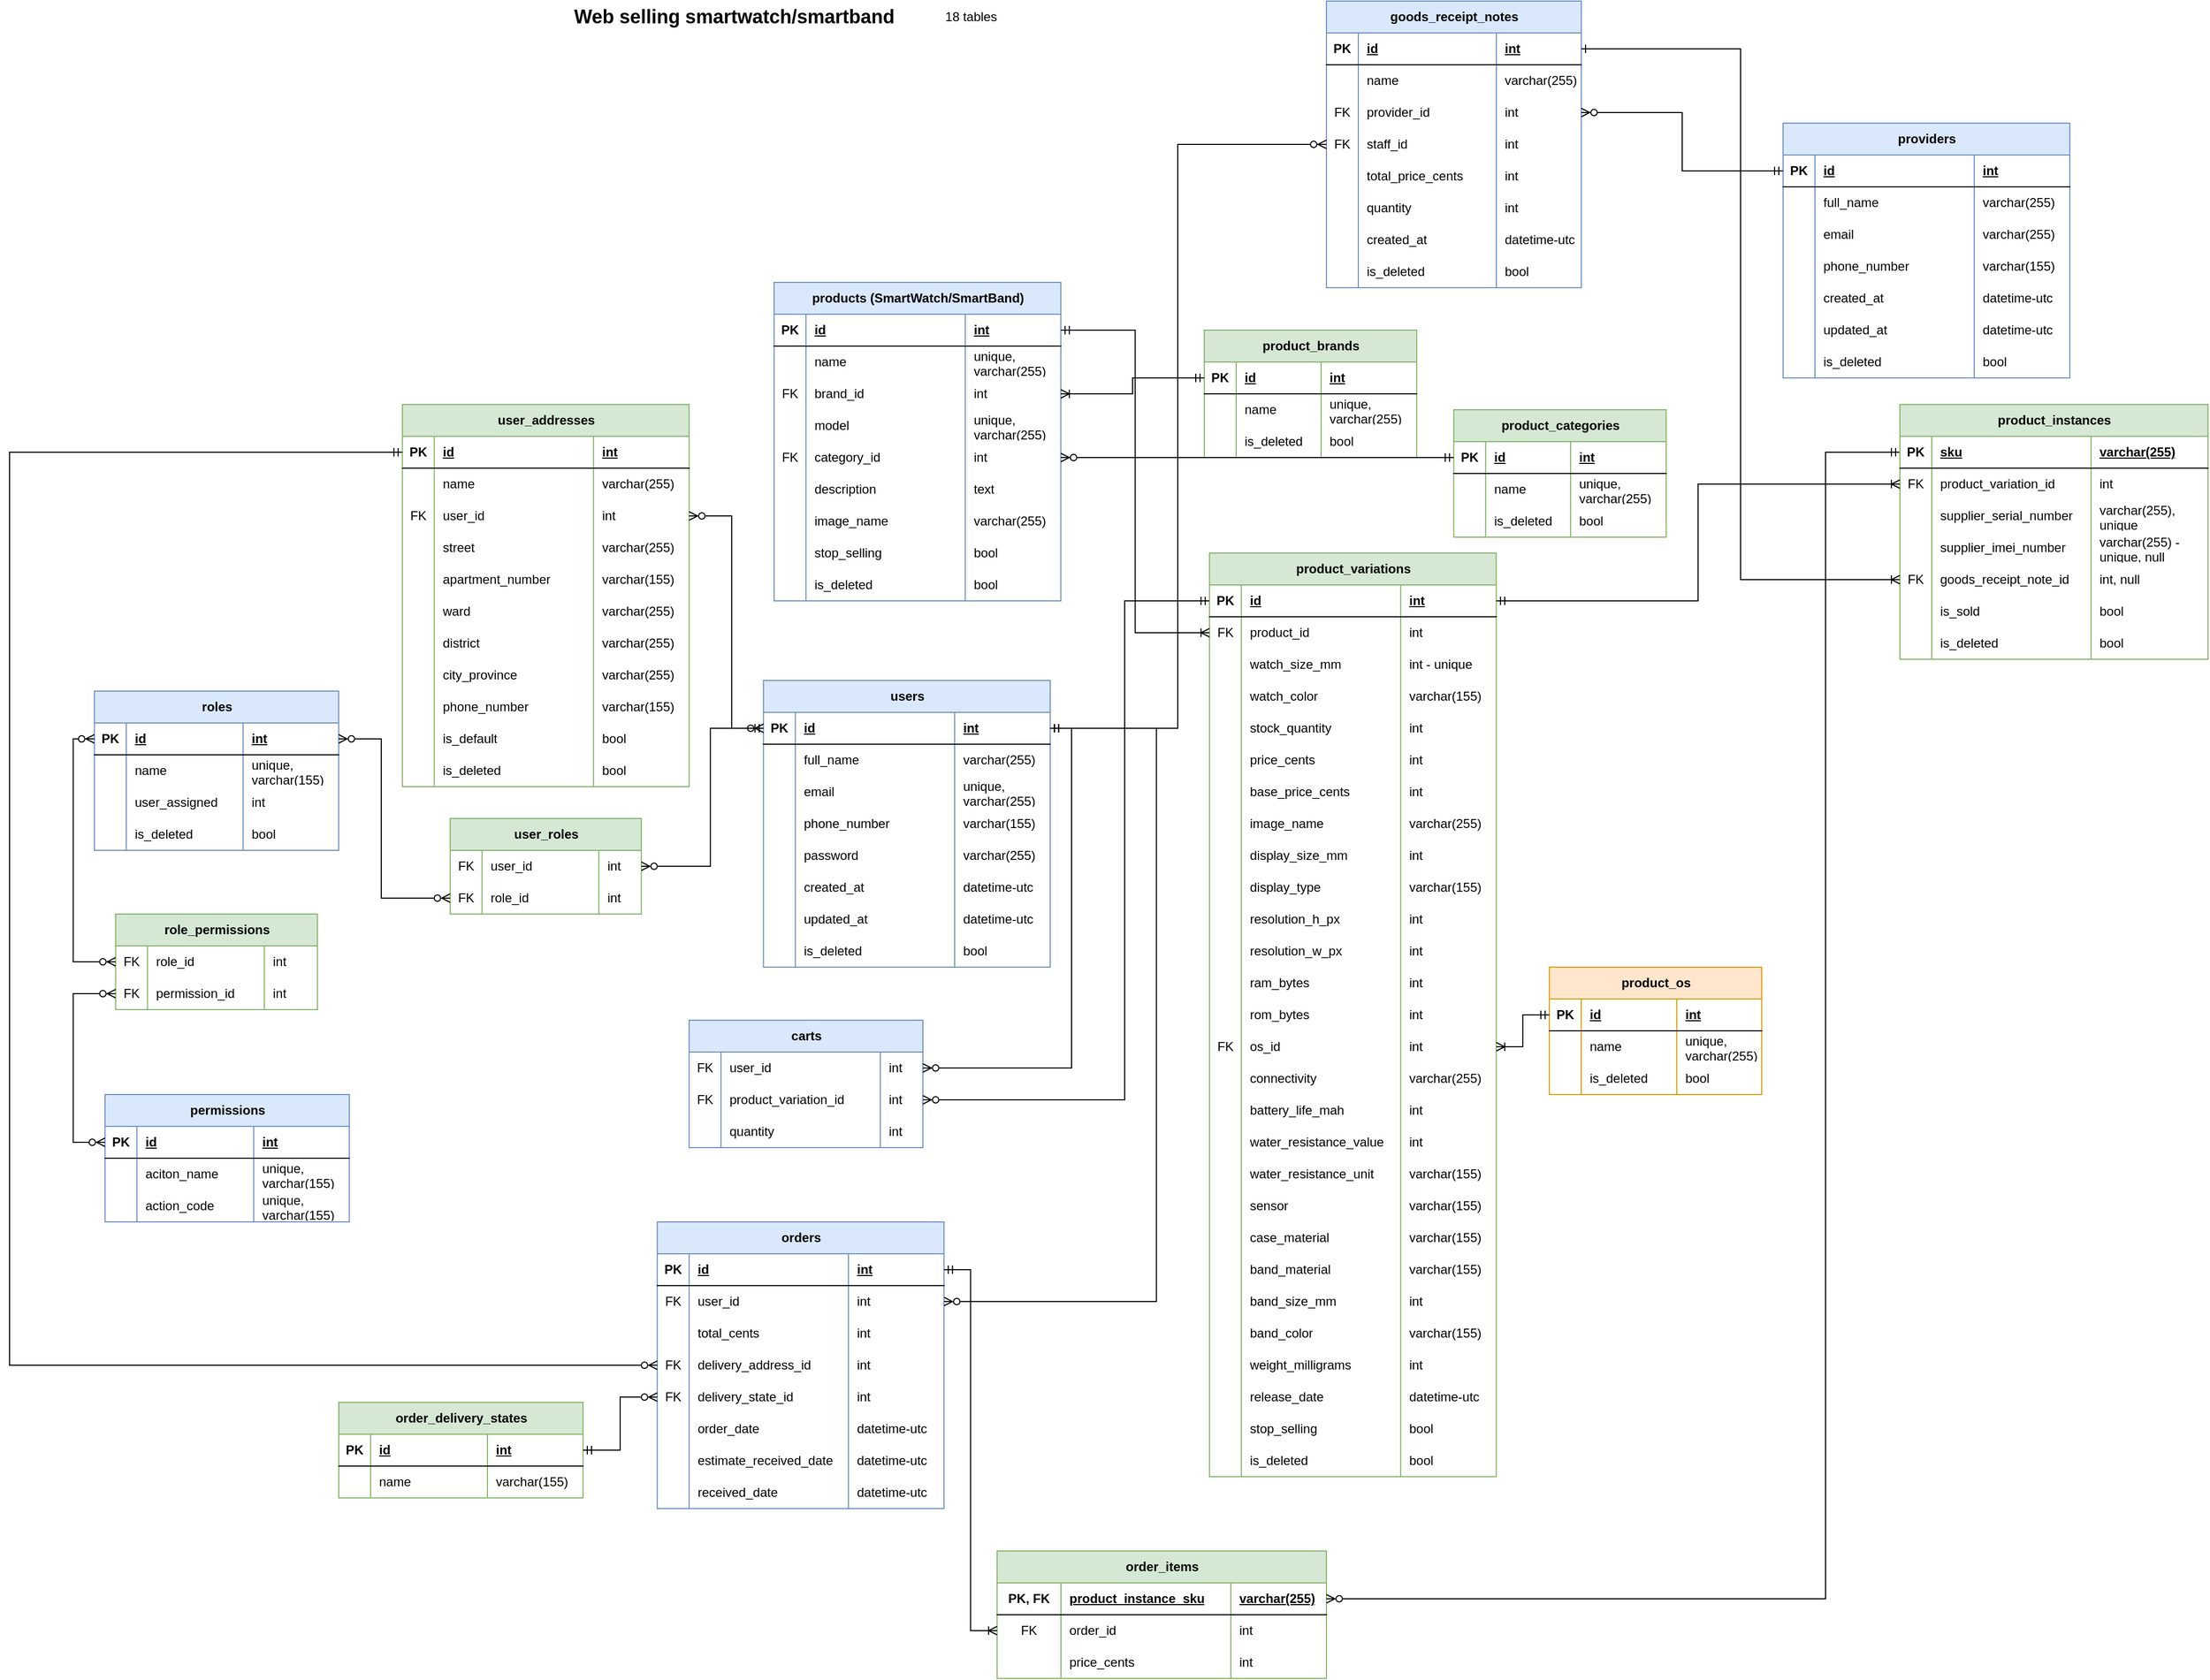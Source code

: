 <mxfile>
    <diagram id="yIhBc17vbV0UKWjigDzN" name="Page-1">
        <mxGraphModel dx="4516" dy="2444" grid="1" gridSize="10" guides="1" tooltips="1" connect="1" arrows="1" fold="1" page="1" pageScale="1" pageWidth="850" pageHeight="1100" math="0" shadow="0">
            <root>
                <mxCell id="0"/>
                <mxCell id="1" parent="0"/>
                <mxCell id="2" value="products (SmartWatch/SmartBand)" style="shape=table;startSize=30;container=1;collapsible=1;childLayout=tableLayout;fixedRows=1;rowLines=0;fontStyle=1;align=center;resizeLast=1;html=1;fillColor=#dae8fc;strokeColor=#6c8ebf;editable=0;movable=1;resizable=1;rotatable=1;deletable=1;locked=0;connectable=1;comic=0;cloneable=1;" vertex="1" parent="1">
                    <mxGeometry x="-920.11" y="435" width="270" height="300" as="geometry"/>
                </mxCell>
                <mxCell id="3" value="" style="shape=tableRow;horizontal=0;startSize=0;swimlaneHead=0;swimlaneBody=0;fillColor=none;collapsible=0;dropTarget=0;points=[[0,0.5],[1,0.5]];portConstraint=eastwest;top=0;left=0;right=0;bottom=1;editable=0;movable=1;resizable=1;rotatable=1;deletable=1;locked=0;connectable=1;comic=0;cloneable=1;" vertex="1" parent="2">
                    <mxGeometry y="30" width="270" height="30" as="geometry"/>
                </mxCell>
                <mxCell id="4" value="PK" style="shape=partialRectangle;connectable=1;fillColor=none;top=0;left=0;bottom=0;right=0;fontStyle=1;overflow=hidden;whiteSpace=wrap;html=1;editable=0;movable=1;resizable=1;rotatable=1;deletable=1;locked=0;comic=0;cloneable=1;" vertex="1" parent="3">
                    <mxGeometry width="30" height="30" as="geometry">
                        <mxRectangle width="30" height="30" as="alternateBounds"/>
                    </mxGeometry>
                </mxCell>
                <mxCell id="5" value="id" style="shape=partialRectangle;connectable=1;fillColor=none;top=0;left=0;bottom=0;right=0;align=left;spacingLeft=6;fontStyle=5;overflow=hidden;whiteSpace=wrap;html=1;editable=0;movable=1;resizable=1;rotatable=1;deletable=1;locked=0;comic=0;cloneable=1;" vertex="1" parent="3">
                    <mxGeometry x="30" width="150" height="30" as="geometry">
                        <mxRectangle width="150" height="30" as="alternateBounds"/>
                    </mxGeometry>
                </mxCell>
                <mxCell id="6" value="int" style="shape=partialRectangle;connectable=1;fillColor=none;top=0;left=0;bottom=0;right=0;align=left;spacingLeft=6;fontStyle=5;overflow=hidden;whiteSpace=wrap;html=1;editable=0;movable=1;resizable=1;rotatable=1;deletable=1;locked=0;comic=0;cloneable=1;" vertex="1" parent="3">
                    <mxGeometry x="180" width="90" height="30" as="geometry">
                        <mxRectangle width="90" height="30" as="alternateBounds"/>
                    </mxGeometry>
                </mxCell>
                <mxCell id="7" value="" style="shape=tableRow;horizontal=0;startSize=0;swimlaneHead=0;swimlaneBody=0;fillColor=none;collapsible=0;dropTarget=0;points=[[0,0.5],[1,0.5]];portConstraint=eastwest;top=0;left=0;right=0;bottom=0;editable=0;movable=1;resizable=1;rotatable=1;deletable=1;locked=0;connectable=1;comic=0;cloneable=1;" vertex="1" parent="2">
                    <mxGeometry y="60" width="270" height="30" as="geometry"/>
                </mxCell>
                <mxCell id="8" value="" style="shape=partialRectangle;connectable=1;fillColor=none;top=0;left=0;bottom=0;right=0;editable=0;overflow=hidden;whiteSpace=wrap;html=1;movable=1;resizable=1;rotatable=1;deletable=1;locked=0;comic=0;cloneable=1;" vertex="1" parent="7">
                    <mxGeometry width="30" height="30" as="geometry">
                        <mxRectangle width="30" height="30" as="alternateBounds"/>
                    </mxGeometry>
                </mxCell>
                <mxCell id="9" value="name" style="shape=partialRectangle;connectable=1;fillColor=none;top=0;left=0;bottom=0;right=0;align=left;spacingLeft=6;overflow=hidden;whiteSpace=wrap;html=1;editable=0;movable=1;resizable=1;rotatable=1;deletable=1;locked=0;comic=0;cloneable=1;" vertex="1" parent="7">
                    <mxGeometry x="30" width="150" height="30" as="geometry">
                        <mxRectangle width="150" height="30" as="alternateBounds"/>
                    </mxGeometry>
                </mxCell>
                <mxCell id="10" value="unique, varchar(255)" style="shape=partialRectangle;connectable=1;fillColor=none;top=0;left=0;bottom=0;right=0;align=left;spacingLeft=6;overflow=hidden;whiteSpace=wrap;html=1;editable=0;movable=1;resizable=1;rotatable=1;deletable=1;locked=0;comic=0;cloneable=1;" vertex="1" parent="7">
                    <mxGeometry x="180" width="90" height="30" as="geometry">
                        <mxRectangle width="90" height="30" as="alternateBounds"/>
                    </mxGeometry>
                </mxCell>
                <mxCell id="11" value="" style="shape=tableRow;horizontal=0;startSize=0;swimlaneHead=0;swimlaneBody=0;fillColor=none;collapsible=0;dropTarget=0;points=[[0,0.5],[1,0.5]];portConstraint=eastwest;top=0;left=0;right=0;bottom=0;editable=0;movable=1;resizable=1;rotatable=1;deletable=1;locked=0;connectable=1;comic=0;cloneable=1;" vertex="1" parent="2">
                    <mxGeometry y="90" width="270" height="30" as="geometry"/>
                </mxCell>
                <mxCell id="12" value="FK" style="shape=partialRectangle;connectable=1;fillColor=none;top=0;left=0;bottom=0;right=0;editable=0;overflow=hidden;whiteSpace=wrap;html=1;movable=1;resizable=1;rotatable=1;deletable=1;locked=0;comic=0;cloneable=1;" vertex="1" parent="11">
                    <mxGeometry width="30" height="30" as="geometry">
                        <mxRectangle width="30" height="30" as="alternateBounds"/>
                    </mxGeometry>
                </mxCell>
                <mxCell id="13" value="brand_id" style="shape=partialRectangle;connectable=1;fillColor=none;top=0;left=0;bottom=0;right=0;align=left;spacingLeft=6;overflow=hidden;whiteSpace=wrap;html=1;editable=0;movable=1;resizable=1;rotatable=1;deletable=1;locked=0;comic=0;cloneable=1;" vertex="1" parent="11">
                    <mxGeometry x="30" width="150" height="30" as="geometry">
                        <mxRectangle width="150" height="30" as="alternateBounds"/>
                    </mxGeometry>
                </mxCell>
                <mxCell id="14" value="int" style="shape=partialRectangle;connectable=1;fillColor=none;top=0;left=0;bottom=0;right=0;align=left;spacingLeft=6;overflow=hidden;whiteSpace=wrap;html=1;editable=0;movable=1;resizable=1;rotatable=1;deletable=1;locked=0;comic=0;cloneable=1;" vertex="1" parent="11">
                    <mxGeometry x="180" width="90" height="30" as="geometry">
                        <mxRectangle width="90" height="30" as="alternateBounds"/>
                    </mxGeometry>
                </mxCell>
                <mxCell id="15" value="" style="shape=tableRow;horizontal=0;startSize=0;swimlaneHead=0;swimlaneBody=0;fillColor=none;collapsible=0;dropTarget=0;points=[[0,0.5],[1,0.5]];portConstraint=eastwest;top=0;left=0;right=0;bottom=0;editable=0;movable=1;resizable=1;rotatable=1;deletable=1;locked=0;connectable=1;comic=0;cloneable=1;" vertex="1" parent="2">
                    <mxGeometry y="120" width="270" height="30" as="geometry"/>
                </mxCell>
                <mxCell id="16" value="" style="shape=partialRectangle;connectable=1;fillColor=none;top=0;left=0;bottom=0;right=0;editable=0;overflow=hidden;whiteSpace=wrap;html=1;movable=1;resizable=1;rotatable=1;deletable=1;locked=0;comic=0;cloneable=1;" vertex="1" parent="15">
                    <mxGeometry width="30" height="30" as="geometry">
                        <mxRectangle width="30" height="30" as="alternateBounds"/>
                    </mxGeometry>
                </mxCell>
                <mxCell id="17" value="model" style="shape=partialRectangle;connectable=1;fillColor=none;top=0;left=0;bottom=0;right=0;align=left;spacingLeft=6;overflow=hidden;whiteSpace=wrap;html=1;editable=0;movable=1;resizable=1;rotatable=1;deletable=1;locked=0;comic=0;cloneable=1;" vertex="1" parent="15">
                    <mxGeometry x="30" width="150" height="30" as="geometry">
                        <mxRectangle width="150" height="30" as="alternateBounds"/>
                    </mxGeometry>
                </mxCell>
                <mxCell id="18" value="unique,&lt;div&gt;varchar(255)&lt;/div&gt;" style="shape=partialRectangle;connectable=1;fillColor=none;top=0;left=0;bottom=0;right=0;align=left;spacingLeft=6;overflow=hidden;whiteSpace=wrap;html=1;editable=0;movable=1;resizable=1;rotatable=1;deletable=1;locked=0;comic=0;cloneable=1;" vertex="1" parent="15">
                    <mxGeometry x="180" width="90" height="30" as="geometry">
                        <mxRectangle width="90" height="30" as="alternateBounds"/>
                    </mxGeometry>
                </mxCell>
                <mxCell id="19" style="shape=tableRow;horizontal=0;startSize=0;swimlaneHead=0;swimlaneBody=0;fillColor=none;collapsible=0;dropTarget=0;points=[[0,0.5],[1,0.5]];portConstraint=eastwest;top=0;left=0;right=0;bottom=0;editable=0;movable=1;resizable=1;rotatable=1;deletable=1;locked=0;connectable=1;comic=0;cloneable=1;" vertex="1" parent="2">
                    <mxGeometry y="150" width="270" height="30" as="geometry"/>
                </mxCell>
                <mxCell id="20" value="FK" style="shape=partialRectangle;connectable=1;fillColor=none;top=0;left=0;bottom=0;right=0;editable=0;overflow=hidden;whiteSpace=wrap;html=1;movable=1;resizable=1;rotatable=1;deletable=1;locked=0;comic=0;cloneable=1;" vertex="1" parent="19">
                    <mxGeometry width="30" height="30" as="geometry">
                        <mxRectangle width="30" height="30" as="alternateBounds"/>
                    </mxGeometry>
                </mxCell>
                <mxCell id="21" value="category_id" style="shape=partialRectangle;connectable=1;fillColor=none;top=0;left=0;bottom=0;right=0;align=left;spacingLeft=6;overflow=hidden;whiteSpace=wrap;html=1;editable=0;movable=1;resizable=1;rotatable=1;deletable=1;locked=0;comic=0;cloneable=1;" vertex="1" parent="19">
                    <mxGeometry x="30" width="150" height="30" as="geometry">
                        <mxRectangle width="150" height="30" as="alternateBounds"/>
                    </mxGeometry>
                </mxCell>
                <mxCell id="22" value="int" style="shape=partialRectangle;connectable=1;fillColor=none;top=0;left=0;bottom=0;right=0;align=left;spacingLeft=6;overflow=hidden;whiteSpace=wrap;html=1;editable=0;movable=1;resizable=1;rotatable=1;deletable=1;locked=0;comic=0;cloneable=1;" vertex="1" parent="19">
                    <mxGeometry x="180" width="90" height="30" as="geometry">
                        <mxRectangle width="90" height="30" as="alternateBounds"/>
                    </mxGeometry>
                </mxCell>
                <mxCell id="23" style="shape=tableRow;horizontal=0;startSize=0;swimlaneHead=0;swimlaneBody=0;fillColor=none;collapsible=0;dropTarget=0;points=[[0,0.5],[1,0.5]];portConstraint=eastwest;top=0;left=0;right=0;bottom=0;editable=0;movable=1;resizable=1;rotatable=1;deletable=1;locked=0;connectable=1;comic=0;cloneable=1;" vertex="1" parent="2">
                    <mxGeometry y="180" width="270" height="30" as="geometry"/>
                </mxCell>
                <mxCell id="24" style="shape=partialRectangle;connectable=1;fillColor=none;top=0;left=0;bottom=0;right=0;editable=0;overflow=hidden;whiteSpace=wrap;html=1;movable=1;resizable=1;rotatable=1;deletable=1;locked=0;comic=0;cloneable=1;" vertex="1" parent="23">
                    <mxGeometry width="30" height="30" as="geometry">
                        <mxRectangle width="30" height="30" as="alternateBounds"/>
                    </mxGeometry>
                </mxCell>
                <mxCell id="25" value="description" style="shape=partialRectangle;connectable=1;fillColor=none;top=0;left=0;bottom=0;right=0;align=left;spacingLeft=6;overflow=hidden;whiteSpace=wrap;html=1;editable=0;movable=1;resizable=1;rotatable=1;deletable=1;locked=0;comic=0;cloneable=1;" vertex="1" parent="23">
                    <mxGeometry x="30" width="150" height="30" as="geometry">
                        <mxRectangle width="150" height="30" as="alternateBounds"/>
                    </mxGeometry>
                </mxCell>
                <mxCell id="26" value="text" style="shape=partialRectangle;connectable=1;fillColor=none;top=0;left=0;bottom=0;right=0;align=left;spacingLeft=6;overflow=hidden;whiteSpace=wrap;html=1;editable=0;movable=1;resizable=1;rotatable=1;deletable=1;locked=0;comic=0;cloneable=1;" vertex="1" parent="23">
                    <mxGeometry x="180" width="90" height="30" as="geometry">
                        <mxRectangle width="90" height="30" as="alternateBounds"/>
                    </mxGeometry>
                </mxCell>
                <mxCell id="27" style="shape=tableRow;horizontal=0;startSize=0;swimlaneHead=0;swimlaneBody=0;fillColor=none;collapsible=0;dropTarget=0;points=[[0,0.5],[1,0.5]];portConstraint=eastwest;top=0;left=0;right=0;bottom=0;editable=0;movable=1;resizable=1;rotatable=1;deletable=1;locked=0;connectable=1;comic=0;cloneable=1;" vertex="1" parent="2">
                    <mxGeometry y="210" width="270" height="30" as="geometry"/>
                </mxCell>
                <mxCell id="28" style="shape=partialRectangle;connectable=1;fillColor=none;top=0;left=0;bottom=0;right=0;editable=0;overflow=hidden;whiteSpace=wrap;html=1;movable=1;resizable=1;rotatable=1;deletable=1;locked=0;comic=0;cloneable=1;" vertex="1" parent="27">
                    <mxGeometry width="30" height="30" as="geometry">
                        <mxRectangle width="30" height="30" as="alternateBounds"/>
                    </mxGeometry>
                </mxCell>
                <mxCell id="29" value="image_name" style="shape=partialRectangle;connectable=1;fillColor=none;top=0;left=0;bottom=0;right=0;align=left;spacingLeft=6;overflow=hidden;whiteSpace=wrap;html=1;editable=0;movable=1;resizable=1;rotatable=1;deletable=1;locked=0;comic=0;cloneable=1;" vertex="1" parent="27">
                    <mxGeometry x="30" width="150" height="30" as="geometry">
                        <mxRectangle width="150" height="30" as="alternateBounds"/>
                    </mxGeometry>
                </mxCell>
                <mxCell id="30" value="varchar(255)" style="shape=partialRectangle;connectable=1;fillColor=none;top=0;left=0;bottom=0;right=0;align=left;spacingLeft=6;overflow=hidden;whiteSpace=wrap;html=1;editable=0;movable=1;resizable=1;rotatable=1;deletable=1;locked=0;comic=0;cloneable=1;" vertex="1" parent="27">
                    <mxGeometry x="180" width="90" height="30" as="geometry">
                        <mxRectangle width="90" height="30" as="alternateBounds"/>
                    </mxGeometry>
                </mxCell>
                <mxCell id="31" style="shape=tableRow;horizontal=0;startSize=0;swimlaneHead=0;swimlaneBody=0;fillColor=none;collapsible=0;dropTarget=0;points=[[0,0.5],[1,0.5]];portConstraint=eastwest;top=0;left=0;right=0;bottom=0;editable=0;movable=1;resizable=1;rotatable=1;deletable=1;locked=0;connectable=1;comic=0;cloneable=1;" vertex="1" parent="2">
                    <mxGeometry y="240" width="270" height="30" as="geometry"/>
                </mxCell>
                <mxCell id="32" style="shape=partialRectangle;connectable=1;fillColor=none;top=0;left=0;bottom=0;right=0;editable=0;overflow=hidden;whiteSpace=wrap;html=1;movable=1;resizable=1;rotatable=1;deletable=1;locked=0;comic=0;cloneable=1;" vertex="1" parent="31">
                    <mxGeometry width="30" height="30" as="geometry">
                        <mxRectangle width="30" height="30" as="alternateBounds"/>
                    </mxGeometry>
                </mxCell>
                <mxCell id="33" value="stop_selling" style="shape=partialRectangle;connectable=1;fillColor=none;top=0;left=0;bottom=0;right=0;align=left;spacingLeft=6;overflow=hidden;whiteSpace=wrap;html=1;editable=0;movable=1;resizable=1;rotatable=1;deletable=1;locked=0;comic=0;cloneable=1;" vertex="1" parent="31">
                    <mxGeometry x="30" width="150" height="30" as="geometry">
                        <mxRectangle width="150" height="30" as="alternateBounds"/>
                    </mxGeometry>
                </mxCell>
                <mxCell id="34" value="bool" style="shape=partialRectangle;connectable=1;fillColor=none;top=0;left=0;bottom=0;right=0;align=left;spacingLeft=6;overflow=hidden;whiteSpace=wrap;html=1;editable=0;movable=1;resizable=1;rotatable=1;deletable=1;locked=0;comic=0;cloneable=1;" vertex="1" parent="31">
                    <mxGeometry x="180" width="90" height="30" as="geometry">
                        <mxRectangle width="90" height="30" as="alternateBounds"/>
                    </mxGeometry>
                </mxCell>
                <mxCell id="35" style="shape=tableRow;horizontal=0;startSize=0;swimlaneHead=0;swimlaneBody=0;fillColor=none;collapsible=0;dropTarget=0;points=[[0,0.5],[1,0.5]];portConstraint=eastwest;top=0;left=0;right=0;bottom=0;editable=0;movable=1;resizable=1;rotatable=1;deletable=1;locked=0;connectable=1;comic=0;cloneable=1;" vertex="1" parent="2">
                    <mxGeometry y="270" width="270" height="30" as="geometry"/>
                </mxCell>
                <mxCell id="36" style="shape=partialRectangle;connectable=1;fillColor=none;top=0;left=0;bottom=0;right=0;editable=0;overflow=hidden;whiteSpace=wrap;html=1;movable=1;resizable=1;rotatable=1;deletable=1;locked=0;comic=0;cloneable=1;" vertex="1" parent="35">
                    <mxGeometry width="30" height="30" as="geometry">
                        <mxRectangle width="30" height="30" as="alternateBounds"/>
                    </mxGeometry>
                </mxCell>
                <mxCell id="37" value="is_deleted" style="shape=partialRectangle;connectable=1;fillColor=none;top=0;left=0;bottom=0;right=0;align=left;spacingLeft=6;overflow=hidden;whiteSpace=wrap;html=1;editable=0;movable=1;resizable=1;rotatable=1;deletable=1;locked=0;comic=0;cloneable=1;" vertex="1" parent="35">
                    <mxGeometry x="30" width="150" height="30" as="geometry">
                        <mxRectangle width="150" height="30" as="alternateBounds"/>
                    </mxGeometry>
                </mxCell>
                <mxCell id="38" value="bool" style="shape=partialRectangle;connectable=1;fillColor=none;top=0;left=0;bottom=0;right=0;align=left;spacingLeft=6;overflow=hidden;whiteSpace=wrap;html=1;editable=0;movable=1;resizable=1;rotatable=1;deletable=1;locked=0;comic=0;cloneable=1;" vertex="1" parent="35">
                    <mxGeometry x="180" width="90" height="30" as="geometry">
                        <mxRectangle width="90" height="30" as="alternateBounds"/>
                    </mxGeometry>
                </mxCell>
                <mxCell id="39" value="product_brands" style="shape=table;startSize=30;container=1;collapsible=1;childLayout=tableLayout;fixedRows=1;rowLines=0;fontStyle=1;align=center;resizeLast=1;html=1;fillColor=#d5e8d4;strokeColor=#82b366;editable=0;movable=1;resizable=1;rotatable=1;deletable=1;locked=0;connectable=1;comic=0;cloneable=1;" vertex="1" parent="1">
                    <mxGeometry x="-515" y="480" width="200" height="120" as="geometry"/>
                </mxCell>
                <mxCell id="40" value="" style="shape=tableRow;horizontal=0;startSize=0;swimlaneHead=0;swimlaneBody=0;fillColor=none;collapsible=0;dropTarget=0;points=[[0,0.5],[1,0.5]];portConstraint=eastwest;top=0;left=0;right=0;bottom=1;editable=0;movable=1;resizable=1;rotatable=1;deletable=1;locked=0;connectable=1;comic=0;cloneable=1;" vertex="1" parent="39">
                    <mxGeometry y="30" width="200" height="30" as="geometry"/>
                </mxCell>
                <mxCell id="41" value="PK" style="shape=partialRectangle;connectable=1;fillColor=none;top=0;left=0;bottom=0;right=0;fontStyle=1;overflow=hidden;whiteSpace=wrap;html=1;editable=0;movable=1;resizable=1;rotatable=1;deletable=1;locked=0;comic=0;cloneable=1;" vertex="1" parent="40">
                    <mxGeometry width="30" height="30" as="geometry">
                        <mxRectangle width="30" height="30" as="alternateBounds"/>
                    </mxGeometry>
                </mxCell>
                <mxCell id="42" value="id" style="shape=partialRectangle;connectable=1;fillColor=none;top=0;left=0;bottom=0;right=0;align=left;spacingLeft=6;fontStyle=5;overflow=hidden;whiteSpace=wrap;html=1;editable=0;movable=1;resizable=1;rotatable=1;deletable=1;locked=0;comic=0;cloneable=1;" vertex="1" parent="40">
                    <mxGeometry x="30" width="80" height="30" as="geometry">
                        <mxRectangle width="80" height="30" as="alternateBounds"/>
                    </mxGeometry>
                </mxCell>
                <mxCell id="43" value="int" style="shape=partialRectangle;connectable=1;fillColor=none;top=0;left=0;bottom=0;right=0;align=left;spacingLeft=6;fontStyle=5;overflow=hidden;whiteSpace=wrap;html=1;editable=0;movable=1;resizable=1;rotatable=1;deletable=1;locked=0;comic=0;cloneable=1;" vertex="1" parent="40">
                    <mxGeometry x="110" width="90" height="30" as="geometry">
                        <mxRectangle width="90" height="30" as="alternateBounds"/>
                    </mxGeometry>
                </mxCell>
                <mxCell id="44" value="" style="shape=tableRow;horizontal=0;startSize=0;swimlaneHead=0;swimlaneBody=0;fillColor=none;collapsible=0;dropTarget=0;points=[[0,0.5],[1,0.5]];portConstraint=eastwest;top=0;left=0;right=0;bottom=0;editable=0;movable=1;resizable=1;rotatable=1;deletable=1;locked=0;connectable=1;comic=0;cloneable=1;" vertex="1" parent="39">
                    <mxGeometry y="60" width="200" height="30" as="geometry"/>
                </mxCell>
                <mxCell id="45" value="" style="shape=partialRectangle;connectable=1;fillColor=none;top=0;left=0;bottom=0;right=0;editable=0;overflow=hidden;whiteSpace=wrap;html=1;movable=1;resizable=1;rotatable=1;deletable=1;locked=0;comic=0;cloneable=1;" vertex="1" parent="44">
                    <mxGeometry width="30" height="30" as="geometry">
                        <mxRectangle width="30" height="30" as="alternateBounds"/>
                    </mxGeometry>
                </mxCell>
                <mxCell id="46" value="name" style="shape=partialRectangle;connectable=1;fillColor=none;top=0;left=0;bottom=0;right=0;align=left;spacingLeft=6;overflow=hidden;whiteSpace=wrap;html=1;editable=0;movable=1;resizable=1;rotatable=1;deletable=1;locked=0;comic=0;cloneable=1;" vertex="1" parent="44">
                    <mxGeometry x="30" width="80" height="30" as="geometry">
                        <mxRectangle width="80" height="30" as="alternateBounds"/>
                    </mxGeometry>
                </mxCell>
                <mxCell id="47" value="unique, varchar(255)" style="shape=partialRectangle;connectable=1;fillColor=none;top=0;left=0;bottom=0;right=0;align=left;spacingLeft=6;overflow=hidden;whiteSpace=wrap;html=1;editable=0;movable=1;resizable=1;rotatable=1;deletable=1;locked=0;comic=0;cloneable=1;" vertex="1" parent="44">
                    <mxGeometry x="110" width="90" height="30" as="geometry">
                        <mxRectangle width="90" height="30" as="alternateBounds"/>
                    </mxGeometry>
                </mxCell>
                <mxCell id="48" style="shape=tableRow;horizontal=0;startSize=0;swimlaneHead=0;swimlaneBody=0;fillColor=none;collapsible=0;dropTarget=0;points=[[0,0.5],[1,0.5]];portConstraint=eastwest;top=0;left=0;right=0;bottom=0;editable=0;movable=1;resizable=1;rotatable=1;deletable=1;locked=0;connectable=1;comic=0;cloneable=1;" vertex="1" parent="39">
                    <mxGeometry y="90" width="200" height="30" as="geometry"/>
                </mxCell>
                <mxCell id="49" style="shape=partialRectangle;connectable=1;fillColor=none;top=0;left=0;bottom=0;right=0;editable=0;overflow=hidden;whiteSpace=wrap;html=1;movable=1;resizable=1;rotatable=1;deletable=1;locked=0;comic=0;cloneable=1;" vertex="1" parent="48">
                    <mxGeometry width="30" height="30" as="geometry">
                        <mxRectangle width="30" height="30" as="alternateBounds"/>
                    </mxGeometry>
                </mxCell>
                <mxCell id="50" value="is_deleted" style="shape=partialRectangle;connectable=1;fillColor=none;top=0;left=0;bottom=0;right=0;align=left;spacingLeft=6;overflow=hidden;whiteSpace=wrap;html=1;editable=0;movable=1;resizable=1;rotatable=1;deletable=1;locked=0;comic=0;cloneable=1;" vertex="1" parent="48">
                    <mxGeometry x="30" width="80" height="30" as="geometry">
                        <mxRectangle width="80" height="30" as="alternateBounds"/>
                    </mxGeometry>
                </mxCell>
                <mxCell id="51" value="bool" style="shape=partialRectangle;connectable=1;fillColor=none;top=0;left=0;bottom=0;right=0;align=left;spacingLeft=6;overflow=hidden;whiteSpace=wrap;html=1;editable=0;movable=1;resizable=1;rotatable=1;deletable=1;locked=0;comic=0;cloneable=1;" vertex="1" parent="48">
                    <mxGeometry x="110" width="90" height="30" as="geometry">
                        <mxRectangle width="90" height="30" as="alternateBounds"/>
                    </mxGeometry>
                </mxCell>
                <mxCell id="52" value="product_variations" style="shape=table;startSize=30;container=1;collapsible=1;childLayout=tableLayout;fixedRows=1;rowLines=0;fontStyle=1;align=center;resizeLast=1;html=1;fillColor=#d5e8d4;strokeColor=#82b366;editable=0;movable=1;resizable=1;rotatable=1;deletable=1;locked=0;connectable=1;comic=0;cloneable=1;" vertex="1" parent="1">
                    <mxGeometry x="-510.11" y="690" width="270" height="870" as="geometry"/>
                </mxCell>
                <mxCell id="53" value="" style="shape=tableRow;horizontal=0;startSize=0;swimlaneHead=0;swimlaneBody=0;fillColor=none;collapsible=0;dropTarget=0;points=[[0,0.5],[1,0.5]];portConstraint=eastwest;top=0;left=0;right=0;bottom=1;editable=0;movable=1;resizable=1;rotatable=1;deletable=1;locked=0;connectable=1;comic=0;cloneable=1;" vertex="1" parent="52">
                    <mxGeometry y="30" width="270" height="30" as="geometry"/>
                </mxCell>
                <mxCell id="54" value="PK" style="shape=partialRectangle;connectable=1;fillColor=none;top=0;left=0;bottom=0;right=0;fontStyle=1;overflow=hidden;whiteSpace=wrap;html=1;editable=0;movable=1;resizable=1;rotatable=1;deletable=1;locked=0;comic=0;cloneable=1;" vertex="1" parent="53">
                    <mxGeometry width="30" height="30" as="geometry">
                        <mxRectangle width="30" height="30" as="alternateBounds"/>
                    </mxGeometry>
                </mxCell>
                <mxCell id="55" value="id" style="shape=partialRectangle;connectable=1;fillColor=none;top=0;left=0;bottom=0;right=0;align=left;spacingLeft=6;fontStyle=5;overflow=hidden;whiteSpace=wrap;html=1;editable=0;movable=1;resizable=1;rotatable=1;deletable=1;locked=0;comic=0;cloneable=1;" vertex="1" parent="53">
                    <mxGeometry x="30" width="150" height="30" as="geometry">
                        <mxRectangle width="150" height="30" as="alternateBounds"/>
                    </mxGeometry>
                </mxCell>
                <mxCell id="56" value="int" style="shape=partialRectangle;connectable=1;fillColor=none;top=0;left=0;bottom=0;right=0;align=left;spacingLeft=6;fontStyle=5;overflow=hidden;whiteSpace=wrap;html=1;editable=0;movable=1;resizable=1;rotatable=1;deletable=1;locked=0;comic=0;cloneable=1;" vertex="1" parent="53">
                    <mxGeometry x="180" width="90" height="30" as="geometry">
                        <mxRectangle width="90" height="30" as="alternateBounds"/>
                    </mxGeometry>
                </mxCell>
                <mxCell id="57" value="" style="shape=tableRow;horizontal=0;startSize=0;swimlaneHead=0;swimlaneBody=0;fillColor=none;collapsible=0;dropTarget=0;points=[[0,0.5],[1,0.5]];portConstraint=eastwest;top=0;left=0;right=0;bottom=0;editable=0;movable=1;resizable=1;rotatable=1;deletable=1;locked=0;connectable=1;comic=0;cloneable=1;" vertex="1" parent="52">
                    <mxGeometry y="60" width="270" height="30" as="geometry"/>
                </mxCell>
                <mxCell id="58" value="FK" style="shape=partialRectangle;connectable=1;fillColor=none;top=0;left=0;bottom=0;right=0;editable=0;overflow=hidden;whiteSpace=wrap;html=1;movable=1;resizable=1;rotatable=1;deletable=1;locked=0;comic=0;cloneable=1;" vertex="1" parent="57">
                    <mxGeometry width="30" height="30" as="geometry">
                        <mxRectangle width="30" height="30" as="alternateBounds"/>
                    </mxGeometry>
                </mxCell>
                <mxCell id="59" value="product_id" style="shape=partialRectangle;connectable=1;fillColor=none;top=0;left=0;bottom=0;right=0;align=left;spacingLeft=6;overflow=hidden;whiteSpace=wrap;html=1;editable=0;movable=1;resizable=1;rotatable=1;deletable=1;locked=0;comic=0;cloneable=1;" vertex="1" parent="57">
                    <mxGeometry x="30" width="150" height="30" as="geometry">
                        <mxRectangle width="150" height="30" as="alternateBounds"/>
                    </mxGeometry>
                </mxCell>
                <mxCell id="60" value="int" style="shape=partialRectangle;connectable=1;fillColor=none;top=0;left=0;bottom=0;right=0;align=left;spacingLeft=6;overflow=hidden;whiteSpace=wrap;html=1;editable=0;movable=1;resizable=1;rotatable=1;deletable=1;locked=0;comic=0;cloneable=1;" vertex="1" parent="57">
                    <mxGeometry x="180" width="90" height="30" as="geometry">
                        <mxRectangle width="90" height="30" as="alternateBounds"/>
                    </mxGeometry>
                </mxCell>
                <mxCell id="61" style="shape=tableRow;horizontal=0;startSize=0;swimlaneHead=0;swimlaneBody=0;fillColor=none;collapsible=0;dropTarget=0;points=[[0,0.5],[1,0.5]];portConstraint=eastwest;top=0;left=0;right=0;bottom=0;editable=0;movable=1;resizable=1;rotatable=1;deletable=1;locked=0;connectable=1;comic=0;cloneable=1;" vertex="1" parent="52">
                    <mxGeometry y="90" width="270" height="30" as="geometry"/>
                </mxCell>
                <mxCell id="62" style="shape=partialRectangle;connectable=1;fillColor=none;top=0;left=0;bottom=0;right=0;editable=0;overflow=hidden;whiteSpace=wrap;html=1;movable=1;resizable=1;rotatable=1;deletable=1;locked=0;comic=0;cloneable=1;" vertex="1" parent="61">
                    <mxGeometry width="30" height="30" as="geometry">
                        <mxRectangle width="30" height="30" as="alternateBounds"/>
                    </mxGeometry>
                </mxCell>
                <mxCell id="63" value="watch_size_mm" style="shape=partialRectangle;connectable=1;fillColor=none;top=0;left=0;bottom=0;right=0;align=left;spacingLeft=6;overflow=hidden;whiteSpace=wrap;html=1;editable=0;movable=1;resizable=1;rotatable=1;deletable=1;locked=0;comic=0;cloneable=1;" vertex="1" parent="61">
                    <mxGeometry x="30" width="150" height="30" as="geometry">
                        <mxRectangle width="150" height="30" as="alternateBounds"/>
                    </mxGeometry>
                </mxCell>
                <mxCell id="64" value="int - unique" style="shape=partialRectangle;connectable=1;fillColor=none;top=0;left=0;bottom=0;right=0;align=left;spacingLeft=6;overflow=hidden;whiteSpace=wrap;html=1;editable=0;movable=1;resizable=1;rotatable=1;deletable=1;locked=0;comic=0;cloneable=1;" vertex="1" parent="61">
                    <mxGeometry x="180" width="90" height="30" as="geometry">
                        <mxRectangle width="90" height="30" as="alternateBounds"/>
                    </mxGeometry>
                </mxCell>
                <mxCell id="65" style="shape=tableRow;horizontal=0;startSize=0;swimlaneHead=0;swimlaneBody=0;fillColor=none;collapsible=0;dropTarget=0;points=[[0,0.5],[1,0.5]];portConstraint=eastwest;top=0;left=0;right=0;bottom=0;editable=0;movable=1;resizable=1;rotatable=1;deletable=1;locked=0;connectable=1;comic=0;cloneable=1;" vertex="1" parent="52">
                    <mxGeometry y="120" width="270" height="30" as="geometry"/>
                </mxCell>
                <mxCell id="66" style="shape=partialRectangle;connectable=1;fillColor=none;top=0;left=0;bottom=0;right=0;editable=0;overflow=hidden;whiteSpace=wrap;html=1;movable=1;resizable=1;rotatable=1;deletable=1;locked=0;comic=0;cloneable=1;" vertex="1" parent="65">
                    <mxGeometry width="30" height="30" as="geometry">
                        <mxRectangle width="30" height="30" as="alternateBounds"/>
                    </mxGeometry>
                </mxCell>
                <mxCell id="67" value="watch_color" style="shape=partialRectangle;connectable=1;fillColor=none;top=0;left=0;bottom=0;right=0;align=left;spacingLeft=6;overflow=hidden;whiteSpace=wrap;html=1;editable=0;movable=1;resizable=1;rotatable=1;deletable=1;locked=0;comic=0;cloneable=1;" vertex="1" parent="65">
                    <mxGeometry x="30" width="150" height="30" as="geometry">
                        <mxRectangle width="150" height="30" as="alternateBounds"/>
                    </mxGeometry>
                </mxCell>
                <mxCell id="68" value="varchar(155)" style="shape=partialRectangle;connectable=1;fillColor=none;top=0;left=0;bottom=0;right=0;align=left;spacingLeft=6;overflow=hidden;whiteSpace=wrap;html=1;editable=0;movable=1;resizable=1;rotatable=1;deletable=1;locked=0;comic=0;cloneable=1;" vertex="1" parent="65">
                    <mxGeometry x="180" width="90" height="30" as="geometry">
                        <mxRectangle width="90" height="30" as="alternateBounds"/>
                    </mxGeometry>
                </mxCell>
                <mxCell id="69" style="shape=tableRow;horizontal=0;startSize=0;swimlaneHead=0;swimlaneBody=0;fillColor=none;collapsible=0;dropTarget=0;points=[[0,0.5],[1,0.5]];portConstraint=eastwest;top=0;left=0;right=0;bottom=0;editable=0;movable=1;resizable=1;rotatable=1;deletable=1;locked=0;connectable=1;comic=0;cloneable=1;" vertex="1" parent="52">
                    <mxGeometry y="150" width="270" height="30" as="geometry"/>
                </mxCell>
                <mxCell id="70" style="shape=partialRectangle;connectable=1;fillColor=none;top=0;left=0;bottom=0;right=0;editable=0;overflow=hidden;whiteSpace=wrap;html=1;movable=1;resizable=1;rotatable=1;deletable=1;locked=0;comic=0;cloneable=1;" vertex="1" parent="69">
                    <mxGeometry width="30" height="30" as="geometry">
                        <mxRectangle width="30" height="30" as="alternateBounds"/>
                    </mxGeometry>
                </mxCell>
                <mxCell id="71" value="stock_quantity" style="shape=partialRectangle;connectable=1;fillColor=none;top=0;left=0;bottom=0;right=0;align=left;spacingLeft=6;overflow=hidden;whiteSpace=wrap;html=1;editable=0;movable=1;resizable=1;rotatable=1;deletable=1;locked=0;comic=0;cloneable=1;" vertex="1" parent="69">
                    <mxGeometry x="30" width="150" height="30" as="geometry">
                        <mxRectangle width="150" height="30" as="alternateBounds"/>
                    </mxGeometry>
                </mxCell>
                <mxCell id="72" value="int" style="shape=partialRectangle;connectable=1;fillColor=none;top=0;left=0;bottom=0;right=0;align=left;spacingLeft=6;overflow=hidden;whiteSpace=wrap;html=1;editable=0;movable=1;resizable=1;rotatable=1;deletable=1;locked=0;comic=0;cloneable=1;" vertex="1" parent="69">
                    <mxGeometry x="180" width="90" height="30" as="geometry">
                        <mxRectangle width="90" height="30" as="alternateBounds"/>
                    </mxGeometry>
                </mxCell>
                <mxCell id="73" style="shape=tableRow;horizontal=0;startSize=0;swimlaneHead=0;swimlaneBody=0;fillColor=none;collapsible=0;dropTarget=0;points=[[0,0.5],[1,0.5]];portConstraint=eastwest;top=0;left=0;right=0;bottom=0;editable=0;movable=1;resizable=1;rotatable=1;deletable=1;locked=0;connectable=1;comic=0;cloneable=1;" vertex="1" parent="52">
                    <mxGeometry y="180" width="270" height="30" as="geometry"/>
                </mxCell>
                <mxCell id="74" style="shape=partialRectangle;connectable=1;fillColor=none;top=0;left=0;bottom=0;right=0;editable=0;overflow=hidden;whiteSpace=wrap;html=1;movable=1;resizable=1;rotatable=1;deletable=1;locked=0;comic=0;cloneable=1;" vertex="1" parent="73">
                    <mxGeometry width="30" height="30" as="geometry">
                        <mxRectangle width="30" height="30" as="alternateBounds"/>
                    </mxGeometry>
                </mxCell>
                <mxCell id="75" value="price_cents" style="shape=partialRectangle;connectable=1;fillColor=none;top=0;left=0;bottom=0;right=0;align=left;spacingLeft=6;overflow=hidden;whiteSpace=wrap;html=1;editable=0;movable=1;resizable=1;rotatable=1;deletable=1;locked=0;comic=0;cloneable=1;" vertex="1" parent="73">
                    <mxGeometry x="30" width="150" height="30" as="geometry">
                        <mxRectangle width="150" height="30" as="alternateBounds"/>
                    </mxGeometry>
                </mxCell>
                <mxCell id="76" value="int" style="shape=partialRectangle;connectable=1;fillColor=none;top=0;left=0;bottom=0;right=0;align=left;spacingLeft=6;overflow=hidden;whiteSpace=wrap;html=1;editable=0;movable=1;resizable=1;rotatable=1;deletable=1;locked=0;comic=0;cloneable=1;" vertex="1" parent="73">
                    <mxGeometry x="180" width="90" height="30" as="geometry">
                        <mxRectangle width="90" height="30" as="alternateBounds"/>
                    </mxGeometry>
                </mxCell>
                <mxCell id="77" style="shape=tableRow;horizontal=0;startSize=0;swimlaneHead=0;swimlaneBody=0;fillColor=none;collapsible=0;dropTarget=0;points=[[0,0.5],[1,0.5]];portConstraint=eastwest;top=0;left=0;right=0;bottom=0;editable=0;movable=1;resizable=1;rotatable=1;deletable=1;locked=0;connectable=1;comic=0;cloneable=1;" vertex="1" parent="52">
                    <mxGeometry y="210" width="270" height="30" as="geometry"/>
                </mxCell>
                <mxCell id="78" style="shape=partialRectangle;connectable=1;fillColor=none;top=0;left=0;bottom=0;right=0;editable=0;overflow=hidden;whiteSpace=wrap;html=1;movable=1;resizable=1;rotatable=1;deletable=1;locked=0;comic=0;cloneable=1;" vertex="1" parent="77">
                    <mxGeometry width="30" height="30" as="geometry">
                        <mxRectangle width="30" height="30" as="alternateBounds"/>
                    </mxGeometry>
                </mxCell>
                <mxCell id="79" value="base_price_cents" style="shape=partialRectangle;connectable=1;fillColor=none;top=0;left=0;bottom=0;right=0;align=left;spacingLeft=6;overflow=hidden;whiteSpace=wrap;html=1;editable=0;movable=1;resizable=1;rotatable=1;deletable=1;locked=0;comic=0;cloneable=1;" vertex="1" parent="77">
                    <mxGeometry x="30" width="150" height="30" as="geometry">
                        <mxRectangle width="150" height="30" as="alternateBounds"/>
                    </mxGeometry>
                </mxCell>
                <mxCell id="80" value="int" style="shape=partialRectangle;connectable=1;fillColor=none;top=0;left=0;bottom=0;right=0;align=left;spacingLeft=6;overflow=hidden;whiteSpace=wrap;html=1;editable=0;movable=1;resizable=1;rotatable=1;deletable=1;locked=0;comic=0;cloneable=1;" vertex="1" parent="77">
                    <mxGeometry x="180" width="90" height="30" as="geometry">
                        <mxRectangle width="90" height="30" as="alternateBounds"/>
                    </mxGeometry>
                </mxCell>
                <mxCell id="81" style="shape=tableRow;horizontal=0;startSize=0;swimlaneHead=0;swimlaneBody=0;fillColor=none;collapsible=0;dropTarget=0;points=[[0,0.5],[1,0.5]];portConstraint=eastwest;top=0;left=0;right=0;bottom=0;editable=0;movable=1;resizable=1;rotatable=1;deletable=1;locked=0;connectable=1;comic=0;cloneable=1;" vertex="1" parent="52">
                    <mxGeometry y="240" width="270" height="30" as="geometry"/>
                </mxCell>
                <mxCell id="82" style="shape=partialRectangle;connectable=1;fillColor=none;top=0;left=0;bottom=0;right=0;editable=0;overflow=hidden;whiteSpace=wrap;html=1;movable=1;resizable=1;rotatable=1;deletable=1;locked=0;comic=0;cloneable=1;" vertex="1" parent="81">
                    <mxGeometry width="30" height="30" as="geometry">
                        <mxRectangle width="30" height="30" as="alternateBounds"/>
                    </mxGeometry>
                </mxCell>
                <mxCell id="83" value="image_name" style="shape=partialRectangle;connectable=1;fillColor=none;top=0;left=0;bottom=0;right=0;align=left;spacingLeft=6;overflow=hidden;whiteSpace=wrap;html=1;editable=0;movable=1;resizable=1;rotatable=1;deletable=1;locked=0;comic=0;cloneable=1;" vertex="1" parent="81">
                    <mxGeometry x="30" width="150" height="30" as="geometry">
                        <mxRectangle width="150" height="30" as="alternateBounds"/>
                    </mxGeometry>
                </mxCell>
                <mxCell id="84" value="varchar(255)" style="shape=partialRectangle;connectable=1;fillColor=none;top=0;left=0;bottom=0;right=0;align=left;spacingLeft=6;overflow=hidden;whiteSpace=wrap;html=1;editable=0;movable=1;resizable=1;rotatable=1;deletable=1;locked=0;comic=0;cloneable=1;" vertex="1" parent="81">
                    <mxGeometry x="180" width="90" height="30" as="geometry">
                        <mxRectangle width="90" height="30" as="alternateBounds"/>
                    </mxGeometry>
                </mxCell>
                <mxCell id="85" style="shape=tableRow;horizontal=0;startSize=0;swimlaneHead=0;swimlaneBody=0;fillColor=none;collapsible=0;dropTarget=0;points=[[0,0.5],[1,0.5]];portConstraint=eastwest;top=0;left=0;right=0;bottom=0;editable=0;movable=1;resizable=1;rotatable=1;deletable=1;locked=0;connectable=1;comic=0;cloneable=1;" vertex="1" parent="52">
                    <mxGeometry y="270" width="270" height="30" as="geometry"/>
                </mxCell>
                <mxCell id="86" style="shape=partialRectangle;connectable=1;fillColor=none;top=0;left=0;bottom=0;right=0;editable=0;overflow=hidden;whiteSpace=wrap;html=1;movable=1;resizable=1;rotatable=1;deletable=1;locked=0;comic=0;cloneable=1;" vertex="1" parent="85">
                    <mxGeometry width="30" height="30" as="geometry">
                        <mxRectangle width="30" height="30" as="alternateBounds"/>
                    </mxGeometry>
                </mxCell>
                <mxCell id="87" value="display_size_mm" style="shape=partialRectangle;connectable=1;fillColor=none;top=0;left=0;bottom=0;right=0;align=left;spacingLeft=6;overflow=hidden;whiteSpace=wrap;html=1;editable=0;movable=1;resizable=1;rotatable=1;deletable=1;locked=0;comic=0;cloneable=1;" vertex="1" parent="85">
                    <mxGeometry x="30" width="150" height="30" as="geometry">
                        <mxRectangle width="150" height="30" as="alternateBounds"/>
                    </mxGeometry>
                </mxCell>
                <mxCell id="88" value="int" style="shape=partialRectangle;connectable=1;fillColor=none;top=0;left=0;bottom=0;right=0;align=left;spacingLeft=6;overflow=hidden;whiteSpace=wrap;html=1;editable=0;movable=1;resizable=1;rotatable=1;deletable=1;locked=0;comic=0;cloneable=1;" vertex="1" parent="85">
                    <mxGeometry x="180" width="90" height="30" as="geometry">
                        <mxRectangle width="90" height="30" as="alternateBounds"/>
                    </mxGeometry>
                </mxCell>
                <mxCell id="89" style="shape=tableRow;horizontal=0;startSize=0;swimlaneHead=0;swimlaneBody=0;fillColor=none;collapsible=0;dropTarget=0;points=[[0,0.5],[1,0.5]];portConstraint=eastwest;top=0;left=0;right=0;bottom=0;editable=0;movable=1;resizable=1;rotatable=1;deletable=1;locked=0;connectable=1;comic=0;cloneable=1;" vertex="1" parent="52">
                    <mxGeometry y="300" width="270" height="30" as="geometry"/>
                </mxCell>
                <mxCell id="90" style="shape=partialRectangle;connectable=1;fillColor=none;top=0;left=0;bottom=0;right=0;editable=0;overflow=hidden;whiteSpace=wrap;html=1;movable=1;resizable=1;rotatable=1;deletable=1;locked=0;comic=0;cloneable=1;" vertex="1" parent="89">
                    <mxGeometry width="30" height="30" as="geometry">
                        <mxRectangle width="30" height="30" as="alternateBounds"/>
                    </mxGeometry>
                </mxCell>
                <mxCell id="91" value="display_type" style="shape=partialRectangle;connectable=1;fillColor=none;top=0;left=0;bottom=0;right=0;align=left;spacingLeft=6;overflow=hidden;whiteSpace=wrap;html=1;editable=0;movable=1;resizable=1;rotatable=1;deletable=1;locked=0;comic=0;cloneable=1;" vertex="1" parent="89">
                    <mxGeometry x="30" width="150" height="30" as="geometry">
                        <mxRectangle width="150" height="30" as="alternateBounds"/>
                    </mxGeometry>
                </mxCell>
                <mxCell id="92" value="varchar(155)" style="shape=partialRectangle;connectable=1;fillColor=none;top=0;left=0;bottom=0;right=0;align=left;spacingLeft=6;overflow=hidden;whiteSpace=wrap;html=1;editable=0;movable=1;resizable=1;rotatable=1;deletable=1;locked=0;comic=0;cloneable=1;" vertex="1" parent="89">
                    <mxGeometry x="180" width="90" height="30" as="geometry">
                        <mxRectangle width="90" height="30" as="alternateBounds"/>
                    </mxGeometry>
                </mxCell>
                <mxCell id="93" style="shape=tableRow;horizontal=0;startSize=0;swimlaneHead=0;swimlaneBody=0;fillColor=none;collapsible=0;dropTarget=0;points=[[0,0.5],[1,0.5]];portConstraint=eastwest;top=0;left=0;right=0;bottom=0;editable=0;movable=1;resizable=1;rotatable=1;deletable=1;locked=0;connectable=1;comic=0;cloneable=1;" vertex="1" parent="52">
                    <mxGeometry y="330" width="270" height="30" as="geometry"/>
                </mxCell>
                <mxCell id="94" style="shape=partialRectangle;connectable=1;fillColor=none;top=0;left=0;bottom=0;right=0;editable=0;overflow=hidden;whiteSpace=wrap;html=1;movable=1;resizable=1;rotatable=1;deletable=1;locked=0;comic=0;cloneable=1;" vertex="1" parent="93">
                    <mxGeometry width="30" height="30" as="geometry">
                        <mxRectangle width="30" height="30" as="alternateBounds"/>
                    </mxGeometry>
                </mxCell>
                <mxCell id="95" value="resolution_h_px" style="shape=partialRectangle;connectable=1;fillColor=none;top=0;left=0;bottom=0;right=0;align=left;spacingLeft=6;overflow=hidden;whiteSpace=wrap;html=1;editable=0;movable=1;resizable=1;rotatable=1;deletable=1;locked=0;comic=0;cloneable=1;" vertex="1" parent="93">
                    <mxGeometry x="30" width="150" height="30" as="geometry">
                        <mxRectangle width="150" height="30" as="alternateBounds"/>
                    </mxGeometry>
                </mxCell>
                <mxCell id="96" value="int" style="shape=partialRectangle;connectable=1;fillColor=none;top=0;left=0;bottom=0;right=0;align=left;spacingLeft=6;overflow=hidden;whiteSpace=wrap;html=1;editable=0;movable=1;resizable=1;rotatable=1;deletable=1;locked=0;comic=0;cloneable=1;" vertex="1" parent="93">
                    <mxGeometry x="180" width="90" height="30" as="geometry">
                        <mxRectangle width="90" height="30" as="alternateBounds"/>
                    </mxGeometry>
                </mxCell>
                <mxCell id="97" style="shape=tableRow;horizontal=0;startSize=0;swimlaneHead=0;swimlaneBody=0;fillColor=none;collapsible=0;dropTarget=0;points=[[0,0.5],[1,0.5]];portConstraint=eastwest;top=0;left=0;right=0;bottom=0;editable=0;movable=1;resizable=1;rotatable=1;deletable=1;locked=0;connectable=1;comic=0;cloneable=1;" vertex="1" parent="52">
                    <mxGeometry y="360" width="270" height="30" as="geometry"/>
                </mxCell>
                <mxCell id="98" style="shape=partialRectangle;connectable=1;fillColor=none;top=0;left=0;bottom=0;right=0;editable=0;overflow=hidden;whiteSpace=wrap;html=1;movable=1;resizable=1;rotatable=1;deletable=1;locked=0;comic=0;cloneable=1;" vertex="1" parent="97">
                    <mxGeometry width="30" height="30" as="geometry">
                        <mxRectangle width="30" height="30" as="alternateBounds"/>
                    </mxGeometry>
                </mxCell>
                <mxCell id="99" value="resolution_w_px" style="shape=partialRectangle;connectable=1;fillColor=none;top=0;left=0;bottom=0;right=0;align=left;spacingLeft=6;overflow=hidden;whiteSpace=wrap;html=1;editable=0;movable=1;resizable=1;rotatable=1;deletable=1;locked=0;comic=0;cloneable=1;" vertex="1" parent="97">
                    <mxGeometry x="30" width="150" height="30" as="geometry">
                        <mxRectangle width="150" height="30" as="alternateBounds"/>
                    </mxGeometry>
                </mxCell>
                <mxCell id="100" value="int" style="shape=partialRectangle;connectable=1;fillColor=none;top=0;left=0;bottom=0;right=0;align=left;spacingLeft=6;overflow=hidden;whiteSpace=wrap;html=1;editable=0;movable=1;resizable=1;rotatable=1;deletable=1;locked=0;comic=0;cloneable=1;" vertex="1" parent="97">
                    <mxGeometry x="180" width="90" height="30" as="geometry">
                        <mxRectangle width="90" height="30" as="alternateBounds"/>
                    </mxGeometry>
                </mxCell>
                <mxCell id="101" style="shape=tableRow;horizontal=0;startSize=0;swimlaneHead=0;swimlaneBody=0;fillColor=none;collapsible=0;dropTarget=0;points=[[0,0.5],[1,0.5]];portConstraint=eastwest;top=0;left=0;right=0;bottom=0;editable=0;movable=1;resizable=1;rotatable=1;deletable=1;locked=0;connectable=1;comic=0;cloneable=1;" vertex="1" parent="52">
                    <mxGeometry y="390" width="270" height="30" as="geometry"/>
                </mxCell>
                <mxCell id="102" style="shape=partialRectangle;connectable=1;fillColor=none;top=0;left=0;bottom=0;right=0;editable=0;overflow=hidden;whiteSpace=wrap;html=1;movable=1;resizable=1;rotatable=1;deletable=1;locked=0;comic=0;cloneable=1;" vertex="1" parent="101">
                    <mxGeometry width="30" height="30" as="geometry">
                        <mxRectangle width="30" height="30" as="alternateBounds"/>
                    </mxGeometry>
                </mxCell>
                <mxCell id="103" value="ram_bytes" style="shape=partialRectangle;connectable=1;fillColor=none;top=0;left=0;bottom=0;right=0;align=left;spacingLeft=6;overflow=hidden;whiteSpace=wrap;html=1;editable=0;movable=1;resizable=1;rotatable=1;deletable=1;locked=0;comic=0;cloneable=1;" vertex="1" parent="101">
                    <mxGeometry x="30" width="150" height="30" as="geometry">
                        <mxRectangle width="150" height="30" as="alternateBounds"/>
                    </mxGeometry>
                </mxCell>
                <mxCell id="104" value="int" style="shape=partialRectangle;connectable=1;fillColor=none;top=0;left=0;bottom=0;right=0;align=left;spacingLeft=6;overflow=hidden;whiteSpace=wrap;html=1;editable=0;movable=1;resizable=1;rotatable=1;deletable=1;locked=0;comic=0;cloneable=1;" vertex="1" parent="101">
                    <mxGeometry x="180" width="90" height="30" as="geometry">
                        <mxRectangle width="90" height="30" as="alternateBounds"/>
                    </mxGeometry>
                </mxCell>
                <mxCell id="105" style="shape=tableRow;horizontal=0;startSize=0;swimlaneHead=0;swimlaneBody=0;fillColor=none;collapsible=0;dropTarget=0;points=[[0,0.5],[1,0.5]];portConstraint=eastwest;top=0;left=0;right=0;bottom=0;editable=0;movable=1;resizable=1;rotatable=1;deletable=1;locked=0;connectable=1;comic=0;cloneable=1;" vertex="1" parent="52">
                    <mxGeometry y="420" width="270" height="30" as="geometry"/>
                </mxCell>
                <mxCell id="106" style="shape=partialRectangle;connectable=1;fillColor=none;top=0;left=0;bottom=0;right=0;editable=0;overflow=hidden;whiteSpace=wrap;html=1;movable=1;resizable=1;rotatable=1;deletable=1;locked=0;comic=0;cloneable=1;" vertex="1" parent="105">
                    <mxGeometry width="30" height="30" as="geometry">
                        <mxRectangle width="30" height="30" as="alternateBounds"/>
                    </mxGeometry>
                </mxCell>
                <mxCell id="107" value="rom_bytes" style="shape=partialRectangle;connectable=1;fillColor=none;top=0;left=0;bottom=0;right=0;align=left;spacingLeft=6;overflow=hidden;whiteSpace=wrap;html=1;editable=0;movable=1;resizable=1;rotatable=1;deletable=1;locked=0;comic=0;cloneable=1;" vertex="1" parent="105">
                    <mxGeometry x="30" width="150" height="30" as="geometry">
                        <mxRectangle width="150" height="30" as="alternateBounds"/>
                    </mxGeometry>
                </mxCell>
                <mxCell id="108" value="int" style="shape=partialRectangle;connectable=1;fillColor=none;top=0;left=0;bottom=0;right=0;align=left;spacingLeft=6;overflow=hidden;whiteSpace=wrap;html=1;editable=0;movable=1;resizable=1;rotatable=1;deletable=1;locked=0;comic=0;cloneable=1;" vertex="1" parent="105">
                    <mxGeometry x="180" width="90" height="30" as="geometry">
                        <mxRectangle width="90" height="30" as="alternateBounds"/>
                    </mxGeometry>
                </mxCell>
                <mxCell id="109" style="shape=tableRow;horizontal=0;startSize=0;swimlaneHead=0;swimlaneBody=0;fillColor=none;collapsible=0;dropTarget=0;points=[[0,0.5],[1,0.5]];portConstraint=eastwest;top=0;left=0;right=0;bottom=0;editable=0;movable=1;resizable=1;rotatable=1;deletable=1;locked=0;connectable=1;comic=0;cloneable=1;" vertex="1" parent="52">
                    <mxGeometry y="450" width="270" height="30" as="geometry"/>
                </mxCell>
                <mxCell id="110" value="FK" style="shape=partialRectangle;connectable=1;fillColor=none;top=0;left=0;bottom=0;right=0;editable=0;overflow=hidden;whiteSpace=wrap;html=1;movable=1;resizable=1;rotatable=1;deletable=1;locked=0;comic=0;cloneable=1;" vertex="1" parent="109">
                    <mxGeometry width="30" height="30" as="geometry">
                        <mxRectangle width="30" height="30" as="alternateBounds"/>
                    </mxGeometry>
                </mxCell>
                <mxCell id="111" value="os_id" style="shape=partialRectangle;connectable=1;fillColor=none;top=0;left=0;bottom=0;right=0;align=left;spacingLeft=6;overflow=hidden;whiteSpace=wrap;html=1;editable=0;movable=1;resizable=1;rotatable=1;deletable=1;locked=0;comic=0;cloneable=1;" vertex="1" parent="109">
                    <mxGeometry x="30" width="150" height="30" as="geometry">
                        <mxRectangle width="150" height="30" as="alternateBounds"/>
                    </mxGeometry>
                </mxCell>
                <mxCell id="112" value="int" style="shape=partialRectangle;connectable=1;fillColor=none;top=0;left=0;bottom=0;right=0;align=left;spacingLeft=6;overflow=hidden;whiteSpace=wrap;html=1;editable=0;movable=1;resizable=1;rotatable=1;deletable=1;locked=0;comic=0;cloneable=1;" vertex="1" parent="109">
                    <mxGeometry x="180" width="90" height="30" as="geometry">
                        <mxRectangle width="90" height="30" as="alternateBounds"/>
                    </mxGeometry>
                </mxCell>
                <mxCell id="113" style="shape=tableRow;horizontal=0;startSize=0;swimlaneHead=0;swimlaneBody=0;fillColor=none;collapsible=0;dropTarget=0;points=[[0,0.5],[1,0.5]];portConstraint=eastwest;top=0;left=0;right=0;bottom=0;editable=0;movable=1;resizable=1;rotatable=1;deletable=1;locked=0;connectable=1;comic=0;cloneable=1;" vertex="1" parent="52">
                    <mxGeometry y="480" width="270" height="30" as="geometry"/>
                </mxCell>
                <mxCell id="114" style="shape=partialRectangle;connectable=1;fillColor=none;top=0;left=0;bottom=0;right=0;editable=0;overflow=hidden;whiteSpace=wrap;html=1;movable=1;resizable=1;rotatable=1;deletable=1;locked=0;comic=0;cloneable=1;" vertex="1" parent="113">
                    <mxGeometry width="30" height="30" as="geometry">
                        <mxRectangle width="30" height="30" as="alternateBounds"/>
                    </mxGeometry>
                </mxCell>
                <mxCell id="115" value="connectivity" style="shape=partialRectangle;connectable=1;fillColor=none;top=0;left=0;bottom=0;right=0;align=left;spacingLeft=6;overflow=hidden;whiteSpace=wrap;html=1;editable=0;movable=1;resizable=1;rotatable=1;deletable=1;locked=0;comic=0;cloneable=1;" vertex="1" parent="113">
                    <mxGeometry x="30" width="150" height="30" as="geometry">
                        <mxRectangle width="150" height="30" as="alternateBounds"/>
                    </mxGeometry>
                </mxCell>
                <mxCell id="116" value="varchar(255)" style="shape=partialRectangle;connectable=1;fillColor=none;top=0;left=0;bottom=0;right=0;align=left;spacingLeft=6;overflow=hidden;whiteSpace=wrap;html=1;editable=0;movable=1;resizable=1;rotatable=1;deletable=1;locked=0;comic=0;cloneable=1;" vertex="1" parent="113">
                    <mxGeometry x="180" width="90" height="30" as="geometry">
                        <mxRectangle width="90" height="30" as="alternateBounds"/>
                    </mxGeometry>
                </mxCell>
                <mxCell id="117" style="shape=tableRow;horizontal=0;startSize=0;swimlaneHead=0;swimlaneBody=0;fillColor=none;collapsible=0;dropTarget=0;points=[[0,0.5],[1,0.5]];portConstraint=eastwest;top=0;left=0;right=0;bottom=0;editable=0;movable=1;resizable=1;rotatable=1;deletable=1;locked=0;connectable=1;comic=0;cloneable=1;" vertex="1" parent="52">
                    <mxGeometry y="510" width="270" height="30" as="geometry"/>
                </mxCell>
                <mxCell id="118" style="shape=partialRectangle;connectable=1;fillColor=none;top=0;left=0;bottom=0;right=0;editable=0;overflow=hidden;whiteSpace=wrap;html=1;movable=1;resizable=1;rotatable=1;deletable=1;locked=0;comic=0;cloneable=1;" vertex="1" parent="117">
                    <mxGeometry width="30" height="30" as="geometry">
                        <mxRectangle width="30" height="30" as="alternateBounds"/>
                    </mxGeometry>
                </mxCell>
                <mxCell id="119" value="battery_life_mah" style="shape=partialRectangle;connectable=1;fillColor=none;top=0;left=0;bottom=0;right=0;align=left;spacingLeft=6;overflow=hidden;whiteSpace=wrap;html=1;editable=0;movable=1;resizable=1;rotatable=1;deletable=1;locked=0;comic=0;cloneable=1;" vertex="1" parent="117">
                    <mxGeometry x="30" width="150" height="30" as="geometry">
                        <mxRectangle width="150" height="30" as="alternateBounds"/>
                    </mxGeometry>
                </mxCell>
                <mxCell id="120" value="int" style="shape=partialRectangle;connectable=1;fillColor=none;top=0;left=0;bottom=0;right=0;align=left;spacingLeft=6;overflow=hidden;whiteSpace=wrap;html=1;editable=0;movable=1;resizable=1;rotatable=1;deletable=1;locked=0;comic=0;cloneable=1;" vertex="1" parent="117">
                    <mxGeometry x="180" width="90" height="30" as="geometry">
                        <mxRectangle width="90" height="30" as="alternateBounds"/>
                    </mxGeometry>
                </mxCell>
                <mxCell id="121" style="shape=tableRow;horizontal=0;startSize=0;swimlaneHead=0;swimlaneBody=0;fillColor=none;collapsible=0;dropTarget=0;points=[[0,0.5],[1,0.5]];portConstraint=eastwest;top=0;left=0;right=0;bottom=0;editable=0;movable=1;resizable=1;rotatable=1;deletable=1;locked=0;connectable=1;comic=0;cloneable=1;" vertex="1" parent="52">
                    <mxGeometry y="540" width="270" height="30" as="geometry"/>
                </mxCell>
                <mxCell id="122" style="shape=partialRectangle;connectable=1;fillColor=none;top=0;left=0;bottom=0;right=0;editable=0;overflow=hidden;whiteSpace=wrap;html=1;movable=1;resizable=1;rotatable=1;deletable=1;locked=0;comic=0;cloneable=1;" vertex="1" parent="121">
                    <mxGeometry width="30" height="30" as="geometry">
                        <mxRectangle width="30" height="30" as="alternateBounds"/>
                    </mxGeometry>
                </mxCell>
                <mxCell id="123" value="water_resistance_value" style="shape=partialRectangle;connectable=1;fillColor=none;top=0;left=0;bottom=0;right=0;align=left;spacingLeft=6;overflow=hidden;whiteSpace=wrap;html=1;editable=0;movable=1;resizable=1;rotatable=1;deletable=1;locked=0;comic=0;cloneable=1;" vertex="1" parent="121">
                    <mxGeometry x="30" width="150" height="30" as="geometry">
                        <mxRectangle width="150" height="30" as="alternateBounds"/>
                    </mxGeometry>
                </mxCell>
                <mxCell id="124" value="int" style="shape=partialRectangle;connectable=1;fillColor=none;top=0;left=0;bottom=0;right=0;align=left;spacingLeft=6;overflow=hidden;whiteSpace=wrap;html=1;editable=0;movable=1;resizable=1;rotatable=1;deletable=1;locked=0;comic=0;cloneable=1;" vertex="1" parent="121">
                    <mxGeometry x="180" width="90" height="30" as="geometry">
                        <mxRectangle width="90" height="30" as="alternateBounds"/>
                    </mxGeometry>
                </mxCell>
                <mxCell id="125" style="shape=tableRow;horizontal=0;startSize=0;swimlaneHead=0;swimlaneBody=0;fillColor=none;collapsible=0;dropTarget=0;points=[[0,0.5],[1,0.5]];portConstraint=eastwest;top=0;left=0;right=0;bottom=0;editable=0;movable=1;resizable=1;rotatable=1;deletable=1;locked=0;connectable=1;comic=0;cloneable=1;" vertex="1" parent="52">
                    <mxGeometry y="570" width="270" height="30" as="geometry"/>
                </mxCell>
                <mxCell id="126" style="shape=partialRectangle;connectable=1;fillColor=none;top=0;left=0;bottom=0;right=0;editable=0;overflow=hidden;whiteSpace=wrap;html=1;movable=1;resizable=1;rotatable=1;deletable=1;locked=0;comic=0;cloneable=1;" vertex="1" parent="125">
                    <mxGeometry width="30" height="30" as="geometry">
                        <mxRectangle width="30" height="30" as="alternateBounds"/>
                    </mxGeometry>
                </mxCell>
                <mxCell id="127" value="water_resistance_unit" style="shape=partialRectangle;connectable=1;fillColor=none;top=0;left=0;bottom=0;right=0;align=left;spacingLeft=6;overflow=hidden;whiteSpace=wrap;html=1;editable=0;movable=1;resizable=1;rotatable=1;deletable=1;locked=0;comic=0;cloneable=1;" vertex="1" parent="125">
                    <mxGeometry x="30" width="150" height="30" as="geometry">
                        <mxRectangle width="150" height="30" as="alternateBounds"/>
                    </mxGeometry>
                </mxCell>
                <mxCell id="128" value="varchar(155)" style="shape=partialRectangle;connectable=1;fillColor=none;top=0;left=0;bottom=0;right=0;align=left;spacingLeft=6;overflow=hidden;whiteSpace=wrap;html=1;editable=0;movable=1;resizable=1;rotatable=1;deletable=1;locked=0;comic=0;cloneable=1;" vertex="1" parent="125">
                    <mxGeometry x="180" width="90" height="30" as="geometry">
                        <mxRectangle width="90" height="30" as="alternateBounds"/>
                    </mxGeometry>
                </mxCell>
                <mxCell id="129" style="shape=tableRow;horizontal=0;startSize=0;swimlaneHead=0;swimlaneBody=0;fillColor=none;collapsible=0;dropTarget=0;points=[[0,0.5],[1,0.5]];portConstraint=eastwest;top=0;left=0;right=0;bottom=0;editable=0;movable=1;resizable=1;rotatable=1;deletable=1;locked=0;connectable=1;comic=0;cloneable=1;" vertex="1" parent="52">
                    <mxGeometry y="600" width="270" height="30" as="geometry"/>
                </mxCell>
                <mxCell id="130" style="shape=partialRectangle;connectable=1;fillColor=none;top=0;left=0;bottom=0;right=0;editable=0;overflow=hidden;whiteSpace=wrap;html=1;movable=1;resizable=1;rotatable=1;deletable=1;locked=0;comic=0;cloneable=1;" vertex="1" parent="129">
                    <mxGeometry width="30" height="30" as="geometry">
                        <mxRectangle width="30" height="30" as="alternateBounds"/>
                    </mxGeometry>
                </mxCell>
                <mxCell id="131" value="sensor" style="shape=partialRectangle;connectable=1;fillColor=none;top=0;left=0;bottom=0;right=0;align=left;spacingLeft=6;overflow=hidden;whiteSpace=wrap;html=1;editable=0;movable=1;resizable=1;rotatable=1;deletable=1;locked=0;comic=0;cloneable=1;" vertex="1" parent="129">
                    <mxGeometry x="30" width="150" height="30" as="geometry">
                        <mxRectangle width="150" height="30" as="alternateBounds"/>
                    </mxGeometry>
                </mxCell>
                <mxCell id="132" value="varchar(155)" style="shape=partialRectangle;connectable=1;fillColor=none;top=0;left=0;bottom=0;right=0;align=left;spacingLeft=6;overflow=hidden;whiteSpace=wrap;html=1;editable=0;movable=1;resizable=1;rotatable=1;deletable=1;locked=0;comic=0;cloneable=1;" vertex="1" parent="129">
                    <mxGeometry x="180" width="90" height="30" as="geometry">
                        <mxRectangle width="90" height="30" as="alternateBounds"/>
                    </mxGeometry>
                </mxCell>
                <mxCell id="133" style="shape=tableRow;horizontal=0;startSize=0;swimlaneHead=0;swimlaneBody=0;fillColor=none;collapsible=0;dropTarget=0;points=[[0,0.5],[1,0.5]];portConstraint=eastwest;top=0;left=0;right=0;bottom=0;editable=0;movable=1;resizable=1;rotatable=1;deletable=1;locked=0;connectable=1;comic=0;cloneable=1;" vertex="1" parent="52">
                    <mxGeometry y="630" width="270" height="30" as="geometry"/>
                </mxCell>
                <mxCell id="134" style="shape=partialRectangle;connectable=1;fillColor=none;top=0;left=0;bottom=0;right=0;editable=0;overflow=hidden;whiteSpace=wrap;html=1;movable=1;resizable=1;rotatable=1;deletable=1;locked=0;comic=0;cloneable=1;" vertex="1" parent="133">
                    <mxGeometry width="30" height="30" as="geometry">
                        <mxRectangle width="30" height="30" as="alternateBounds"/>
                    </mxGeometry>
                </mxCell>
                <mxCell id="135" value="case_material" style="shape=partialRectangle;connectable=1;fillColor=none;top=0;left=0;bottom=0;right=0;align=left;spacingLeft=6;overflow=hidden;whiteSpace=wrap;html=1;editable=0;movable=1;resizable=1;rotatable=1;deletable=1;locked=0;comic=0;cloneable=1;" vertex="1" parent="133">
                    <mxGeometry x="30" width="150" height="30" as="geometry">
                        <mxRectangle width="150" height="30" as="alternateBounds"/>
                    </mxGeometry>
                </mxCell>
                <mxCell id="136" value="varchar(155)" style="shape=partialRectangle;connectable=1;fillColor=none;top=0;left=0;bottom=0;right=0;align=left;spacingLeft=6;overflow=hidden;whiteSpace=wrap;html=1;editable=0;movable=1;resizable=1;rotatable=1;deletable=1;locked=0;comic=0;cloneable=1;" vertex="1" parent="133">
                    <mxGeometry x="180" width="90" height="30" as="geometry">
                        <mxRectangle width="90" height="30" as="alternateBounds"/>
                    </mxGeometry>
                </mxCell>
                <mxCell id="137" style="shape=tableRow;horizontal=0;startSize=0;swimlaneHead=0;swimlaneBody=0;fillColor=none;collapsible=0;dropTarget=0;points=[[0,0.5],[1,0.5]];portConstraint=eastwest;top=0;left=0;right=0;bottom=0;editable=0;movable=1;resizable=1;rotatable=1;deletable=1;locked=0;connectable=1;comic=0;cloneable=1;" vertex="1" parent="52">
                    <mxGeometry y="660" width="270" height="30" as="geometry"/>
                </mxCell>
                <mxCell id="138" style="shape=partialRectangle;connectable=1;fillColor=none;top=0;left=0;bottom=0;right=0;editable=0;overflow=hidden;whiteSpace=wrap;html=1;movable=1;resizable=1;rotatable=1;deletable=1;locked=0;comic=0;cloneable=1;" vertex="1" parent="137">
                    <mxGeometry width="30" height="30" as="geometry">
                        <mxRectangle width="30" height="30" as="alternateBounds"/>
                    </mxGeometry>
                </mxCell>
                <mxCell id="139" value="band_material" style="shape=partialRectangle;connectable=1;fillColor=none;top=0;left=0;bottom=0;right=0;align=left;spacingLeft=6;overflow=hidden;whiteSpace=wrap;html=1;editable=0;movable=1;resizable=1;rotatable=1;deletable=1;locked=0;comic=0;cloneable=1;" vertex="1" parent="137">
                    <mxGeometry x="30" width="150" height="30" as="geometry">
                        <mxRectangle width="150" height="30" as="alternateBounds"/>
                    </mxGeometry>
                </mxCell>
                <mxCell id="140" value="varchar(155)" style="shape=partialRectangle;connectable=1;fillColor=none;top=0;left=0;bottom=0;right=0;align=left;spacingLeft=6;overflow=hidden;whiteSpace=wrap;html=1;editable=0;movable=1;resizable=1;rotatable=1;deletable=1;locked=0;comic=0;cloneable=1;" vertex="1" parent="137">
                    <mxGeometry x="180" width="90" height="30" as="geometry">
                        <mxRectangle width="90" height="30" as="alternateBounds"/>
                    </mxGeometry>
                </mxCell>
                <mxCell id="141" style="shape=tableRow;horizontal=0;startSize=0;swimlaneHead=0;swimlaneBody=0;fillColor=none;collapsible=0;dropTarget=0;points=[[0,0.5],[1,0.5]];portConstraint=eastwest;top=0;left=0;right=0;bottom=0;editable=0;movable=1;resizable=1;rotatable=1;deletable=1;locked=0;connectable=1;comic=0;cloneable=1;" vertex="1" parent="52">
                    <mxGeometry y="690" width="270" height="30" as="geometry"/>
                </mxCell>
                <mxCell id="142" style="shape=partialRectangle;connectable=1;fillColor=none;top=0;left=0;bottom=0;right=0;editable=0;overflow=hidden;whiteSpace=wrap;html=1;movable=1;resizable=1;rotatable=1;deletable=1;locked=0;comic=0;cloneable=1;" vertex="1" parent="141">
                    <mxGeometry width="30" height="30" as="geometry">
                        <mxRectangle width="30" height="30" as="alternateBounds"/>
                    </mxGeometry>
                </mxCell>
                <mxCell id="143" value="band_size_mm" style="shape=partialRectangle;connectable=1;fillColor=none;top=0;left=0;bottom=0;right=0;align=left;spacingLeft=6;overflow=hidden;whiteSpace=wrap;html=1;editable=0;movable=1;resizable=1;rotatable=1;deletable=1;locked=0;comic=0;cloneable=1;" vertex="1" parent="141">
                    <mxGeometry x="30" width="150" height="30" as="geometry">
                        <mxRectangle width="150" height="30" as="alternateBounds"/>
                    </mxGeometry>
                </mxCell>
                <mxCell id="144" value="int" style="shape=partialRectangle;connectable=1;fillColor=none;top=0;left=0;bottom=0;right=0;align=left;spacingLeft=6;overflow=hidden;whiteSpace=wrap;html=1;editable=0;movable=1;resizable=1;rotatable=1;deletable=1;locked=0;comic=0;cloneable=1;" vertex="1" parent="141">
                    <mxGeometry x="180" width="90" height="30" as="geometry">
                        <mxRectangle width="90" height="30" as="alternateBounds"/>
                    </mxGeometry>
                </mxCell>
                <mxCell id="145" style="shape=tableRow;horizontal=0;startSize=0;swimlaneHead=0;swimlaneBody=0;fillColor=none;collapsible=0;dropTarget=0;points=[[0,0.5],[1,0.5]];portConstraint=eastwest;top=0;left=0;right=0;bottom=0;editable=0;movable=1;resizable=1;rotatable=1;deletable=1;locked=0;connectable=1;comic=0;cloneable=1;" vertex="1" parent="52">
                    <mxGeometry y="720" width="270" height="30" as="geometry"/>
                </mxCell>
                <mxCell id="146" style="shape=partialRectangle;connectable=1;fillColor=none;top=0;left=0;bottom=0;right=0;editable=0;overflow=hidden;whiteSpace=wrap;html=1;movable=1;resizable=1;rotatable=1;deletable=1;locked=0;comic=0;cloneable=1;" vertex="1" parent="145">
                    <mxGeometry width="30" height="30" as="geometry">
                        <mxRectangle width="30" height="30" as="alternateBounds"/>
                    </mxGeometry>
                </mxCell>
                <mxCell id="147" value="band_color" style="shape=partialRectangle;connectable=1;fillColor=none;top=0;left=0;bottom=0;right=0;align=left;spacingLeft=6;overflow=hidden;whiteSpace=wrap;html=1;editable=0;movable=1;resizable=1;rotatable=1;deletable=1;locked=0;comic=0;cloneable=1;" vertex="1" parent="145">
                    <mxGeometry x="30" width="150" height="30" as="geometry">
                        <mxRectangle width="150" height="30" as="alternateBounds"/>
                    </mxGeometry>
                </mxCell>
                <mxCell id="148" value="varchar(155)" style="shape=partialRectangle;connectable=1;fillColor=none;top=0;left=0;bottom=0;right=0;align=left;spacingLeft=6;overflow=hidden;whiteSpace=wrap;html=1;editable=0;movable=1;resizable=1;rotatable=1;deletable=1;locked=0;comic=0;cloneable=1;" vertex="1" parent="145">
                    <mxGeometry x="180" width="90" height="30" as="geometry">
                        <mxRectangle width="90" height="30" as="alternateBounds"/>
                    </mxGeometry>
                </mxCell>
                <mxCell id="149" style="shape=tableRow;horizontal=0;startSize=0;swimlaneHead=0;swimlaneBody=0;fillColor=none;collapsible=0;dropTarget=0;points=[[0,0.5],[1,0.5]];portConstraint=eastwest;top=0;left=0;right=0;bottom=0;editable=0;movable=1;resizable=1;rotatable=1;deletable=1;locked=0;connectable=1;comic=0;cloneable=1;" vertex="1" parent="52">
                    <mxGeometry y="750" width="270" height="30" as="geometry"/>
                </mxCell>
                <mxCell id="150" style="shape=partialRectangle;connectable=1;fillColor=none;top=0;left=0;bottom=0;right=0;editable=0;overflow=hidden;whiteSpace=wrap;html=1;movable=1;resizable=1;rotatable=1;deletable=1;locked=0;comic=0;cloneable=1;" vertex="1" parent="149">
                    <mxGeometry width="30" height="30" as="geometry">
                        <mxRectangle width="30" height="30" as="alternateBounds"/>
                    </mxGeometry>
                </mxCell>
                <mxCell id="151" value="weight_milligrams" style="shape=partialRectangle;connectable=1;fillColor=none;top=0;left=0;bottom=0;right=0;align=left;spacingLeft=6;overflow=hidden;whiteSpace=wrap;html=1;editable=0;movable=1;resizable=1;rotatable=1;deletable=1;locked=0;comic=0;cloneable=1;" vertex="1" parent="149">
                    <mxGeometry x="30" width="150" height="30" as="geometry">
                        <mxRectangle width="150" height="30" as="alternateBounds"/>
                    </mxGeometry>
                </mxCell>
                <mxCell id="152" value="int" style="shape=partialRectangle;connectable=1;fillColor=none;top=0;left=0;bottom=0;right=0;align=left;spacingLeft=6;overflow=hidden;whiteSpace=wrap;html=1;editable=0;movable=1;resizable=1;rotatable=1;deletable=1;locked=0;comic=0;cloneable=1;" vertex="1" parent="149">
                    <mxGeometry x="180" width="90" height="30" as="geometry">
                        <mxRectangle width="90" height="30" as="alternateBounds"/>
                    </mxGeometry>
                </mxCell>
                <mxCell id="153" style="shape=tableRow;horizontal=0;startSize=0;swimlaneHead=0;swimlaneBody=0;fillColor=none;collapsible=0;dropTarget=0;points=[[0,0.5],[1,0.5]];portConstraint=eastwest;top=0;left=0;right=0;bottom=0;editable=0;movable=1;resizable=1;rotatable=1;deletable=1;locked=0;connectable=1;comic=0;cloneable=1;" vertex="1" parent="52">
                    <mxGeometry y="780" width="270" height="30" as="geometry"/>
                </mxCell>
                <mxCell id="154" style="shape=partialRectangle;connectable=1;fillColor=none;top=0;left=0;bottom=0;right=0;editable=0;overflow=hidden;whiteSpace=wrap;html=1;movable=1;resizable=1;rotatable=1;deletable=1;locked=0;comic=0;cloneable=1;" vertex="1" parent="153">
                    <mxGeometry width="30" height="30" as="geometry">
                        <mxRectangle width="30" height="30" as="alternateBounds"/>
                    </mxGeometry>
                </mxCell>
                <mxCell id="155" value="release_date" style="shape=partialRectangle;connectable=1;fillColor=none;top=0;left=0;bottom=0;right=0;align=left;spacingLeft=6;overflow=hidden;whiteSpace=wrap;html=1;editable=0;movable=1;resizable=1;rotatable=1;deletable=1;locked=0;comic=0;cloneable=1;" vertex="1" parent="153">
                    <mxGeometry x="30" width="150" height="30" as="geometry">
                        <mxRectangle width="150" height="30" as="alternateBounds"/>
                    </mxGeometry>
                </mxCell>
                <mxCell id="156" value="datetime-utc" style="shape=partialRectangle;connectable=1;fillColor=none;top=0;left=0;bottom=0;right=0;align=left;spacingLeft=6;overflow=hidden;whiteSpace=wrap;html=1;editable=0;movable=1;resizable=1;rotatable=1;deletable=1;locked=0;comic=0;cloneable=1;" vertex="1" parent="153">
                    <mxGeometry x="180" width="90" height="30" as="geometry">
                        <mxRectangle width="90" height="30" as="alternateBounds"/>
                    </mxGeometry>
                </mxCell>
                <mxCell id="157" style="shape=tableRow;horizontal=0;startSize=0;swimlaneHead=0;swimlaneBody=0;fillColor=none;collapsible=0;dropTarget=0;points=[[0,0.5],[1,0.5]];portConstraint=eastwest;top=0;left=0;right=0;bottom=0;editable=0;movable=1;resizable=1;rotatable=1;deletable=1;locked=0;connectable=1;comic=0;cloneable=1;" vertex="1" parent="52">
                    <mxGeometry y="810" width="270" height="30" as="geometry"/>
                </mxCell>
                <mxCell id="158" style="shape=partialRectangle;connectable=1;fillColor=none;top=0;left=0;bottom=0;right=0;editable=0;overflow=hidden;whiteSpace=wrap;html=1;movable=1;resizable=1;rotatable=1;deletable=1;locked=0;comic=0;cloneable=1;" vertex="1" parent="157">
                    <mxGeometry width="30" height="30" as="geometry">
                        <mxRectangle width="30" height="30" as="alternateBounds"/>
                    </mxGeometry>
                </mxCell>
                <mxCell id="159" value="stop_selling" style="shape=partialRectangle;connectable=1;fillColor=none;top=0;left=0;bottom=0;right=0;align=left;spacingLeft=6;overflow=hidden;whiteSpace=wrap;html=1;editable=0;movable=1;resizable=1;rotatable=1;deletable=1;locked=0;comic=0;cloneable=1;" vertex="1" parent="157">
                    <mxGeometry x="30" width="150" height="30" as="geometry">
                        <mxRectangle width="150" height="30" as="alternateBounds"/>
                    </mxGeometry>
                </mxCell>
                <mxCell id="160" value="bool" style="shape=partialRectangle;connectable=1;fillColor=none;top=0;left=0;bottom=0;right=0;align=left;spacingLeft=6;overflow=hidden;whiteSpace=wrap;html=1;editable=0;movable=1;resizable=1;rotatable=1;deletable=1;locked=0;comic=0;cloneable=1;" vertex="1" parent="157">
                    <mxGeometry x="180" width="90" height="30" as="geometry">
                        <mxRectangle width="90" height="30" as="alternateBounds"/>
                    </mxGeometry>
                </mxCell>
                <mxCell id="161" style="shape=tableRow;horizontal=0;startSize=0;swimlaneHead=0;swimlaneBody=0;fillColor=none;collapsible=0;dropTarget=0;points=[[0,0.5],[1,0.5]];portConstraint=eastwest;top=0;left=0;right=0;bottom=0;editable=0;movable=1;resizable=1;rotatable=1;deletable=1;locked=0;connectable=1;comic=0;cloneable=1;" vertex="1" parent="52">
                    <mxGeometry y="840" width="270" height="30" as="geometry"/>
                </mxCell>
                <mxCell id="162" style="shape=partialRectangle;connectable=1;fillColor=none;top=0;left=0;bottom=0;right=0;editable=0;overflow=hidden;whiteSpace=wrap;html=1;movable=1;resizable=1;rotatable=1;deletable=1;locked=0;comic=0;cloneable=1;" vertex="1" parent="161">
                    <mxGeometry width="30" height="30" as="geometry">
                        <mxRectangle width="30" height="30" as="alternateBounds"/>
                    </mxGeometry>
                </mxCell>
                <mxCell id="163" value="is_deleted" style="shape=partialRectangle;connectable=1;fillColor=none;top=0;left=0;bottom=0;right=0;align=left;spacingLeft=6;overflow=hidden;whiteSpace=wrap;html=1;editable=0;movable=1;resizable=1;rotatable=1;deletable=1;locked=0;comic=0;cloneable=1;" vertex="1" parent="161">
                    <mxGeometry x="30" width="150" height="30" as="geometry">
                        <mxRectangle width="150" height="30" as="alternateBounds"/>
                    </mxGeometry>
                </mxCell>
                <mxCell id="164" value="bool" style="shape=partialRectangle;connectable=1;fillColor=none;top=0;left=0;bottom=0;right=0;align=left;spacingLeft=6;overflow=hidden;whiteSpace=wrap;html=1;editable=0;movable=1;resizable=1;rotatable=1;deletable=1;locked=0;comic=0;cloneable=1;" vertex="1" parent="161">
                    <mxGeometry x="180" width="90" height="30" as="geometry">
                        <mxRectangle width="90" height="30" as="alternateBounds"/>
                    </mxGeometry>
                </mxCell>
                <mxCell id="165" style="edgeStyle=orthogonalEdgeStyle;rounded=0;orthogonalLoop=1;jettySize=auto;html=1;exitX=1;exitY=0.5;exitDx=0;exitDy=0;entryX=0;entryY=0.5;entryDx=0;entryDy=0;endArrow=ERmandOne;endFill=0;startArrow=ERoneToMany;startFill=0;editable=0;movable=1;resizable=1;rotatable=1;deletable=1;locked=0;connectable=1;comic=0;cloneable=1;" edge="1" parent="1" source="11" target="40">
                    <mxGeometry relative="1" as="geometry"/>
                </mxCell>
                <mxCell id="166" style="edgeStyle=orthogonalEdgeStyle;rounded=0;orthogonalLoop=1;jettySize=auto;html=1;exitX=1;exitY=0.5;exitDx=0;exitDy=0;entryX=0;entryY=0.5;entryDx=0;entryDy=0;endArrow=ERoneToMany;endFill=0;startArrow=ERmandOne;startFill=0;editable=0;movable=1;resizable=1;rotatable=1;deletable=1;locked=0;connectable=1;comic=0;cloneable=1;" edge="1" parent="1" source="3" target="57">
                    <mxGeometry relative="1" as="geometry"/>
                </mxCell>
                <mxCell id="167" value="product_os" style="shape=table;startSize=30;container=1;collapsible=1;childLayout=tableLayout;fixedRows=1;rowLines=0;fontStyle=1;align=center;resizeLast=1;html=1;fillColor=#ffe6cc;strokeColor=#d79b00;editable=0;movable=1;resizable=1;rotatable=1;deletable=1;locked=0;connectable=1;comic=0;cloneable=1;" vertex="1" parent="1">
                    <mxGeometry x="-190.11" y="1080" width="200" height="120" as="geometry"/>
                </mxCell>
                <mxCell id="168" value="" style="shape=tableRow;horizontal=0;startSize=0;swimlaneHead=0;swimlaneBody=0;fillColor=none;collapsible=0;dropTarget=0;points=[[0,0.5],[1,0.5]];portConstraint=eastwest;top=0;left=0;right=0;bottom=1;editable=0;movable=1;resizable=1;rotatable=1;deletable=1;locked=0;connectable=1;comic=0;cloneable=1;" vertex="1" parent="167">
                    <mxGeometry y="30" width="200" height="30" as="geometry"/>
                </mxCell>
                <mxCell id="169" value="PK" style="shape=partialRectangle;connectable=1;fillColor=none;top=0;left=0;bottom=0;right=0;fontStyle=1;overflow=hidden;whiteSpace=wrap;html=1;editable=0;movable=1;resizable=1;rotatable=1;deletable=1;locked=0;comic=0;cloneable=1;" vertex="1" parent="168">
                    <mxGeometry width="30" height="30" as="geometry">
                        <mxRectangle width="30" height="30" as="alternateBounds"/>
                    </mxGeometry>
                </mxCell>
                <mxCell id="170" value="id" style="shape=partialRectangle;connectable=1;fillColor=none;top=0;left=0;bottom=0;right=0;align=left;spacingLeft=6;fontStyle=5;overflow=hidden;whiteSpace=wrap;html=1;editable=0;movable=1;resizable=1;rotatable=1;deletable=1;locked=0;comic=0;cloneable=1;" vertex="1" parent="168">
                    <mxGeometry x="30" width="90" height="30" as="geometry">
                        <mxRectangle width="90" height="30" as="alternateBounds"/>
                    </mxGeometry>
                </mxCell>
                <mxCell id="171" value="int" style="shape=partialRectangle;connectable=1;fillColor=none;top=0;left=0;bottom=0;right=0;align=left;spacingLeft=6;fontStyle=5;overflow=hidden;whiteSpace=wrap;html=1;editable=0;movable=1;resizable=1;rotatable=1;deletable=1;locked=0;comic=0;cloneable=1;" vertex="1" parent="168">
                    <mxGeometry x="120" width="80" height="30" as="geometry">
                        <mxRectangle width="80" height="30" as="alternateBounds"/>
                    </mxGeometry>
                </mxCell>
                <mxCell id="172" value="" style="shape=tableRow;horizontal=0;startSize=0;swimlaneHead=0;swimlaneBody=0;fillColor=none;collapsible=0;dropTarget=0;points=[[0,0.5],[1,0.5]];portConstraint=eastwest;top=0;left=0;right=0;bottom=0;editable=0;movable=1;resizable=1;rotatable=1;deletable=1;locked=0;connectable=1;comic=0;cloneable=1;" vertex="1" parent="167">
                    <mxGeometry y="60" width="200" height="30" as="geometry"/>
                </mxCell>
                <mxCell id="173" value="" style="shape=partialRectangle;connectable=1;fillColor=none;top=0;left=0;bottom=0;right=0;editable=0;overflow=hidden;whiteSpace=wrap;html=1;movable=1;resizable=1;rotatable=1;deletable=1;locked=0;comic=0;cloneable=1;" vertex="1" parent="172">
                    <mxGeometry width="30" height="30" as="geometry">
                        <mxRectangle width="30" height="30" as="alternateBounds"/>
                    </mxGeometry>
                </mxCell>
                <mxCell id="174" value="name" style="shape=partialRectangle;connectable=1;fillColor=none;top=0;left=0;bottom=0;right=0;align=left;spacingLeft=6;overflow=hidden;whiteSpace=wrap;html=1;editable=0;movable=1;resizable=1;rotatable=1;deletable=1;locked=0;comic=0;cloneable=1;" vertex="1" parent="172">
                    <mxGeometry x="30" width="90" height="30" as="geometry">
                        <mxRectangle width="90" height="30" as="alternateBounds"/>
                    </mxGeometry>
                </mxCell>
                <mxCell id="175" value="unique, varchar(255)" style="shape=partialRectangle;connectable=1;fillColor=none;top=0;left=0;bottom=0;right=0;align=left;spacingLeft=6;overflow=hidden;whiteSpace=wrap;html=1;editable=0;movable=1;resizable=1;rotatable=1;deletable=1;locked=0;comic=0;cloneable=1;" vertex="1" parent="172">
                    <mxGeometry x="120" width="80" height="30" as="geometry">
                        <mxRectangle width="80" height="30" as="alternateBounds"/>
                    </mxGeometry>
                </mxCell>
                <mxCell id="176" style="shape=tableRow;horizontal=0;startSize=0;swimlaneHead=0;swimlaneBody=0;fillColor=none;collapsible=0;dropTarget=0;points=[[0,0.5],[1,0.5]];portConstraint=eastwest;top=0;left=0;right=0;bottom=0;editable=0;movable=1;resizable=1;rotatable=1;deletable=1;locked=0;connectable=1;comic=0;cloneable=1;" vertex="1" parent="167">
                    <mxGeometry y="90" width="200" height="30" as="geometry"/>
                </mxCell>
                <mxCell id="177" style="shape=partialRectangle;connectable=1;fillColor=none;top=0;left=0;bottom=0;right=0;editable=0;overflow=hidden;whiteSpace=wrap;html=1;movable=1;resizable=1;rotatable=1;deletable=1;locked=0;comic=0;cloneable=1;" vertex="1" parent="176">
                    <mxGeometry width="30" height="30" as="geometry">
                        <mxRectangle width="30" height="30" as="alternateBounds"/>
                    </mxGeometry>
                </mxCell>
                <mxCell id="178" value="is_deleted" style="shape=partialRectangle;connectable=1;fillColor=none;top=0;left=0;bottom=0;right=0;align=left;spacingLeft=6;overflow=hidden;whiteSpace=wrap;html=1;editable=0;movable=1;resizable=1;rotatable=1;deletable=1;locked=0;comic=0;cloneable=1;" vertex="1" parent="176">
                    <mxGeometry x="30" width="90" height="30" as="geometry">
                        <mxRectangle width="90" height="30" as="alternateBounds"/>
                    </mxGeometry>
                </mxCell>
                <mxCell id="179" value="bool" style="shape=partialRectangle;connectable=1;fillColor=none;top=0;left=0;bottom=0;right=0;align=left;spacingLeft=6;overflow=hidden;whiteSpace=wrap;html=1;editable=0;movable=1;resizable=1;rotatable=1;deletable=1;locked=0;comic=0;cloneable=1;" vertex="1" parent="176">
                    <mxGeometry x="120" width="80" height="30" as="geometry">
                        <mxRectangle width="80" height="30" as="alternateBounds"/>
                    </mxGeometry>
                </mxCell>
                <mxCell id="180" style="edgeStyle=orthogonalEdgeStyle;rounded=0;orthogonalLoop=1;jettySize=auto;html=1;exitX=1;exitY=0.5;exitDx=0;exitDy=0;entryX=0;entryY=0.5;entryDx=0;entryDy=0;endArrow=ERmandOne;endFill=0;startArrow=ERoneToMany;startFill=0;editable=0;movable=1;resizable=1;rotatable=1;deletable=1;locked=0;connectable=1;comic=0;cloneable=1;" edge="1" parent="1" source="109" target="168">
                    <mxGeometry relative="1" as="geometry"/>
                </mxCell>
                <mxCell id="181" value="users" style="shape=table;startSize=30;container=1;collapsible=1;childLayout=tableLayout;fixedRows=1;rowLines=0;fontStyle=1;align=center;resizeLast=1;html=1;fillColor=#dae8fc;strokeColor=#6c8ebf;editable=0;movable=1;resizable=1;rotatable=1;deletable=1;locked=0;connectable=1;comic=0;cloneable=1;" vertex="1" parent="1">
                    <mxGeometry x="-930.11" y="810" width="270" height="270" as="geometry"/>
                </mxCell>
                <mxCell id="182" value="" style="shape=tableRow;horizontal=0;startSize=0;swimlaneHead=0;swimlaneBody=0;fillColor=none;collapsible=0;dropTarget=0;points=[[0,0.5],[1,0.5]];portConstraint=eastwest;top=0;left=0;right=0;bottom=1;editable=0;movable=1;resizable=1;rotatable=1;deletable=1;locked=0;connectable=1;comic=0;cloneable=1;" vertex="1" parent="181">
                    <mxGeometry y="30" width="270" height="30" as="geometry"/>
                </mxCell>
                <mxCell id="183" value="PK" style="shape=partialRectangle;connectable=1;fillColor=none;top=0;left=0;bottom=0;right=0;fontStyle=1;overflow=hidden;whiteSpace=wrap;html=1;editable=0;movable=1;resizable=1;rotatable=1;deletable=1;locked=0;comic=0;cloneable=1;" vertex="1" parent="182">
                    <mxGeometry width="30" height="30" as="geometry">
                        <mxRectangle width="30" height="30" as="alternateBounds"/>
                    </mxGeometry>
                </mxCell>
                <mxCell id="184" value="id" style="shape=partialRectangle;connectable=1;fillColor=none;top=0;left=0;bottom=0;right=0;align=left;spacingLeft=6;fontStyle=5;overflow=hidden;whiteSpace=wrap;html=1;editable=0;movable=1;resizable=1;rotatable=1;deletable=1;locked=0;comic=0;cloneable=1;" vertex="1" parent="182">
                    <mxGeometry x="30" width="150" height="30" as="geometry">
                        <mxRectangle width="150" height="30" as="alternateBounds"/>
                    </mxGeometry>
                </mxCell>
                <mxCell id="185" value="int" style="shape=partialRectangle;connectable=1;fillColor=none;top=0;left=0;bottom=0;right=0;align=left;spacingLeft=6;fontStyle=5;overflow=hidden;whiteSpace=wrap;html=1;editable=0;movable=1;resizable=1;rotatable=1;deletable=1;locked=0;comic=0;cloneable=1;" vertex="1" parent="182">
                    <mxGeometry x="180" width="90" height="30" as="geometry">
                        <mxRectangle width="90" height="30" as="alternateBounds"/>
                    </mxGeometry>
                </mxCell>
                <mxCell id="186" value="" style="shape=tableRow;horizontal=0;startSize=0;swimlaneHead=0;swimlaneBody=0;fillColor=none;collapsible=0;dropTarget=0;points=[[0,0.5],[1,0.5]];portConstraint=eastwest;top=0;left=0;right=0;bottom=0;editable=0;movable=1;resizable=1;rotatable=1;deletable=1;locked=0;connectable=1;comic=0;cloneable=1;" vertex="1" parent="181">
                    <mxGeometry y="60" width="270" height="30" as="geometry"/>
                </mxCell>
                <mxCell id="187" value="" style="shape=partialRectangle;connectable=1;fillColor=none;top=0;left=0;bottom=0;right=0;editable=0;overflow=hidden;whiteSpace=wrap;html=1;movable=1;resizable=1;rotatable=1;deletable=1;locked=0;comic=0;cloneable=1;" vertex="1" parent="186">
                    <mxGeometry width="30" height="30" as="geometry">
                        <mxRectangle width="30" height="30" as="alternateBounds"/>
                    </mxGeometry>
                </mxCell>
                <mxCell id="188" value="full_name" style="shape=partialRectangle;connectable=1;fillColor=none;top=0;left=0;bottom=0;right=0;align=left;spacingLeft=6;overflow=hidden;whiteSpace=wrap;html=1;editable=0;movable=1;resizable=1;rotatable=1;deletable=1;locked=0;comic=0;cloneable=1;" vertex="1" parent="186">
                    <mxGeometry x="30" width="150" height="30" as="geometry">
                        <mxRectangle width="150" height="30" as="alternateBounds"/>
                    </mxGeometry>
                </mxCell>
                <mxCell id="189" value="varchar(255)" style="shape=partialRectangle;connectable=1;fillColor=none;top=0;left=0;bottom=0;right=0;align=left;spacingLeft=6;overflow=hidden;whiteSpace=wrap;html=1;editable=0;movable=1;resizable=1;rotatable=1;deletable=1;locked=0;comic=0;cloneable=1;" vertex="1" parent="186">
                    <mxGeometry x="180" width="90" height="30" as="geometry">
                        <mxRectangle width="90" height="30" as="alternateBounds"/>
                    </mxGeometry>
                </mxCell>
                <mxCell id="190" value="" style="shape=tableRow;horizontal=0;startSize=0;swimlaneHead=0;swimlaneBody=0;fillColor=none;collapsible=0;dropTarget=0;points=[[0,0.5],[1,0.5]];portConstraint=eastwest;top=0;left=0;right=0;bottom=0;editable=0;movable=1;resizable=1;rotatable=1;deletable=1;locked=0;connectable=1;comic=0;cloneable=1;" vertex="1" parent="181">
                    <mxGeometry y="90" width="270" height="30" as="geometry"/>
                </mxCell>
                <mxCell id="191" value="" style="shape=partialRectangle;connectable=1;fillColor=none;top=0;left=0;bottom=0;right=0;editable=0;overflow=hidden;whiteSpace=wrap;html=1;movable=1;resizable=1;rotatable=1;deletable=1;locked=0;comic=0;cloneable=1;" vertex="1" parent="190">
                    <mxGeometry width="30" height="30" as="geometry">
                        <mxRectangle width="30" height="30" as="alternateBounds"/>
                    </mxGeometry>
                </mxCell>
                <mxCell id="192" value="email" style="shape=partialRectangle;connectable=1;fillColor=none;top=0;left=0;bottom=0;right=0;align=left;spacingLeft=6;overflow=hidden;whiteSpace=wrap;html=1;editable=0;movable=1;resizable=1;rotatable=1;deletable=1;locked=0;comic=0;cloneable=1;" vertex="1" parent="190">
                    <mxGeometry x="30" width="150" height="30" as="geometry">
                        <mxRectangle width="150" height="30" as="alternateBounds"/>
                    </mxGeometry>
                </mxCell>
                <mxCell id="193" value="unique, varchar(255)" style="shape=partialRectangle;connectable=1;fillColor=none;top=0;left=0;bottom=0;right=0;align=left;spacingLeft=6;overflow=hidden;whiteSpace=wrap;html=1;editable=0;movable=1;resizable=1;rotatable=1;deletable=1;locked=0;comic=0;cloneable=1;" vertex="1" parent="190">
                    <mxGeometry x="180" width="90" height="30" as="geometry">
                        <mxRectangle width="90" height="30" as="alternateBounds"/>
                    </mxGeometry>
                </mxCell>
                <mxCell id="194" style="shape=tableRow;horizontal=0;startSize=0;swimlaneHead=0;swimlaneBody=0;fillColor=none;collapsible=0;dropTarget=0;points=[[0,0.5],[1,0.5]];portConstraint=eastwest;top=0;left=0;right=0;bottom=0;editable=0;movable=1;resizable=1;rotatable=1;deletable=1;locked=0;connectable=1;comic=0;cloneable=1;" vertex="1" parent="181">
                    <mxGeometry y="120" width="270" height="30" as="geometry"/>
                </mxCell>
                <mxCell id="195" style="shape=partialRectangle;connectable=1;fillColor=none;top=0;left=0;bottom=0;right=0;editable=0;overflow=hidden;whiteSpace=wrap;html=1;movable=1;resizable=1;rotatable=1;deletable=1;locked=0;comic=0;cloneable=1;" vertex="1" parent="194">
                    <mxGeometry width="30" height="30" as="geometry">
                        <mxRectangle width="30" height="30" as="alternateBounds"/>
                    </mxGeometry>
                </mxCell>
                <mxCell id="196" value="phone_number" style="shape=partialRectangle;connectable=1;fillColor=none;top=0;left=0;bottom=0;right=0;align=left;spacingLeft=6;overflow=hidden;whiteSpace=wrap;html=1;editable=0;movable=1;resizable=1;rotatable=1;deletable=1;locked=0;comic=0;cloneable=1;" vertex="1" parent="194">
                    <mxGeometry x="30" width="150" height="30" as="geometry">
                        <mxRectangle width="150" height="30" as="alternateBounds"/>
                    </mxGeometry>
                </mxCell>
                <mxCell id="197" value="varchar(155)" style="shape=partialRectangle;connectable=1;fillColor=none;top=0;left=0;bottom=0;right=0;align=left;spacingLeft=6;overflow=hidden;whiteSpace=wrap;html=1;editable=0;movable=1;resizable=1;rotatable=1;deletable=1;locked=0;comic=0;cloneable=1;" vertex="1" parent="194">
                    <mxGeometry x="180" width="90" height="30" as="geometry">
                        <mxRectangle width="90" height="30" as="alternateBounds"/>
                    </mxGeometry>
                </mxCell>
                <mxCell id="198" style="shape=tableRow;horizontal=0;startSize=0;swimlaneHead=0;swimlaneBody=0;fillColor=none;collapsible=0;dropTarget=0;points=[[0,0.5],[1,0.5]];portConstraint=eastwest;top=0;left=0;right=0;bottom=0;editable=0;movable=1;resizable=1;rotatable=1;deletable=1;locked=0;connectable=1;comic=0;cloneable=1;" vertex="1" parent="181">
                    <mxGeometry y="150" width="270" height="30" as="geometry"/>
                </mxCell>
                <mxCell id="199" style="shape=partialRectangle;connectable=1;fillColor=none;top=0;left=0;bottom=0;right=0;editable=0;overflow=hidden;whiteSpace=wrap;html=1;movable=1;resizable=1;rotatable=1;deletable=1;locked=0;comic=0;cloneable=1;" vertex="1" parent="198">
                    <mxGeometry width="30" height="30" as="geometry">
                        <mxRectangle width="30" height="30" as="alternateBounds"/>
                    </mxGeometry>
                </mxCell>
                <mxCell id="200" value="password" style="shape=partialRectangle;connectable=1;fillColor=none;top=0;left=0;bottom=0;right=0;align=left;spacingLeft=6;overflow=hidden;whiteSpace=wrap;html=1;editable=0;movable=1;resizable=1;rotatable=1;deletable=1;locked=0;comic=0;cloneable=1;" vertex="1" parent="198">
                    <mxGeometry x="30" width="150" height="30" as="geometry">
                        <mxRectangle width="150" height="30" as="alternateBounds"/>
                    </mxGeometry>
                </mxCell>
                <mxCell id="201" value="varchar(255)" style="shape=partialRectangle;connectable=1;fillColor=none;top=0;left=0;bottom=0;right=0;align=left;spacingLeft=6;overflow=hidden;whiteSpace=wrap;html=1;editable=0;movable=1;resizable=1;rotatable=1;deletable=1;locked=0;comic=0;cloneable=1;" vertex="1" parent="198">
                    <mxGeometry x="180" width="90" height="30" as="geometry">
                        <mxRectangle width="90" height="30" as="alternateBounds"/>
                    </mxGeometry>
                </mxCell>
                <mxCell id="202" style="shape=tableRow;horizontal=0;startSize=0;swimlaneHead=0;swimlaneBody=0;fillColor=none;collapsible=0;dropTarget=0;points=[[0,0.5],[1,0.5]];portConstraint=eastwest;top=0;left=0;right=0;bottom=0;editable=0;movable=1;resizable=1;rotatable=1;deletable=1;locked=0;connectable=1;comic=0;cloneable=1;" vertex="1" parent="181">
                    <mxGeometry y="180" width="270" height="30" as="geometry"/>
                </mxCell>
                <mxCell id="203" style="shape=partialRectangle;connectable=1;fillColor=none;top=0;left=0;bottom=0;right=0;editable=0;overflow=hidden;whiteSpace=wrap;html=1;movable=1;resizable=1;rotatable=1;deletable=1;locked=0;comic=0;cloneable=1;" vertex="1" parent="202">
                    <mxGeometry width="30" height="30" as="geometry">
                        <mxRectangle width="30" height="30" as="alternateBounds"/>
                    </mxGeometry>
                </mxCell>
                <mxCell id="204" value="created_at" style="shape=partialRectangle;connectable=1;fillColor=none;top=0;left=0;bottom=0;right=0;align=left;spacingLeft=6;overflow=hidden;whiteSpace=wrap;html=1;editable=0;movable=1;resizable=1;rotatable=1;deletable=1;locked=0;comic=0;cloneable=1;" vertex="1" parent="202">
                    <mxGeometry x="30" width="150" height="30" as="geometry">
                        <mxRectangle width="150" height="30" as="alternateBounds"/>
                    </mxGeometry>
                </mxCell>
                <mxCell id="205" value="datetime-utc" style="shape=partialRectangle;connectable=1;fillColor=none;top=0;left=0;bottom=0;right=0;align=left;spacingLeft=6;overflow=hidden;whiteSpace=wrap;html=1;editable=0;movable=1;resizable=1;rotatable=1;deletable=1;locked=0;comic=0;cloneable=1;" vertex="1" parent="202">
                    <mxGeometry x="180" width="90" height="30" as="geometry">
                        <mxRectangle width="90" height="30" as="alternateBounds"/>
                    </mxGeometry>
                </mxCell>
                <mxCell id="206" style="shape=tableRow;horizontal=0;startSize=0;swimlaneHead=0;swimlaneBody=0;fillColor=none;collapsible=0;dropTarget=0;points=[[0,0.5],[1,0.5]];portConstraint=eastwest;top=0;left=0;right=0;bottom=0;editable=0;movable=1;resizable=1;rotatable=1;deletable=1;locked=0;connectable=1;comic=0;cloneable=1;" vertex="1" parent="181">
                    <mxGeometry y="210" width="270" height="30" as="geometry"/>
                </mxCell>
                <mxCell id="207" style="shape=partialRectangle;connectable=1;fillColor=none;top=0;left=0;bottom=0;right=0;editable=0;overflow=hidden;whiteSpace=wrap;html=1;movable=1;resizable=1;rotatable=1;deletable=1;locked=0;comic=0;cloneable=1;" vertex="1" parent="206">
                    <mxGeometry width="30" height="30" as="geometry">
                        <mxRectangle width="30" height="30" as="alternateBounds"/>
                    </mxGeometry>
                </mxCell>
                <mxCell id="208" value="updated_at" style="shape=partialRectangle;connectable=1;fillColor=none;top=0;left=0;bottom=0;right=0;align=left;spacingLeft=6;overflow=hidden;whiteSpace=wrap;html=1;editable=0;movable=1;resizable=1;rotatable=1;deletable=1;locked=0;comic=0;cloneable=1;" vertex="1" parent="206">
                    <mxGeometry x="30" width="150" height="30" as="geometry">
                        <mxRectangle width="150" height="30" as="alternateBounds"/>
                    </mxGeometry>
                </mxCell>
                <mxCell id="209" value="datetime-utc" style="shape=partialRectangle;connectable=1;fillColor=none;top=0;left=0;bottom=0;right=0;align=left;spacingLeft=6;overflow=hidden;whiteSpace=wrap;html=1;editable=0;movable=1;resizable=1;rotatable=1;deletable=1;locked=0;comic=0;cloneable=1;" vertex="1" parent="206">
                    <mxGeometry x="180" width="90" height="30" as="geometry">
                        <mxRectangle width="90" height="30" as="alternateBounds"/>
                    </mxGeometry>
                </mxCell>
                <mxCell id="210" style="shape=tableRow;horizontal=0;startSize=0;swimlaneHead=0;swimlaneBody=0;fillColor=none;collapsible=0;dropTarget=0;points=[[0,0.5],[1,0.5]];portConstraint=eastwest;top=0;left=0;right=0;bottom=0;editable=0;movable=1;resizable=1;rotatable=1;deletable=1;locked=0;connectable=1;comic=0;cloneable=1;" vertex="1" parent="181">
                    <mxGeometry y="240" width="270" height="30" as="geometry"/>
                </mxCell>
                <mxCell id="211" style="shape=partialRectangle;connectable=1;fillColor=none;top=0;left=0;bottom=0;right=0;editable=0;overflow=hidden;whiteSpace=wrap;html=1;movable=1;resizable=1;rotatable=1;deletable=1;locked=0;comic=0;cloneable=1;" vertex="1" parent="210">
                    <mxGeometry width="30" height="30" as="geometry">
                        <mxRectangle width="30" height="30" as="alternateBounds"/>
                    </mxGeometry>
                </mxCell>
                <mxCell id="212" value="is_deleted" style="shape=partialRectangle;connectable=1;fillColor=none;top=0;left=0;bottom=0;right=0;align=left;spacingLeft=6;overflow=hidden;whiteSpace=wrap;html=1;editable=0;movable=1;resizable=1;rotatable=1;deletable=1;locked=0;comic=0;cloneable=1;" vertex="1" parent="210">
                    <mxGeometry x="30" width="150" height="30" as="geometry">
                        <mxRectangle width="150" height="30" as="alternateBounds"/>
                    </mxGeometry>
                </mxCell>
                <mxCell id="213" value="bool" style="shape=partialRectangle;connectable=1;fillColor=none;top=0;left=0;bottom=0;right=0;align=left;spacingLeft=6;overflow=hidden;whiteSpace=wrap;html=1;editable=0;movable=1;resizable=1;rotatable=1;deletable=1;locked=0;comic=0;cloneable=1;" vertex="1" parent="210">
                    <mxGeometry x="180" width="90" height="30" as="geometry">
                        <mxRectangle width="90" height="30" as="alternateBounds"/>
                    </mxGeometry>
                </mxCell>
                <mxCell id="214" value="user_addresses" style="shape=table;startSize=30;container=1;collapsible=1;childLayout=tableLayout;fixedRows=1;rowLines=0;fontStyle=1;align=center;resizeLast=1;html=1;fillColor=#d5e8d4;strokeColor=#82b366;editable=0;movable=1;resizable=1;rotatable=1;deletable=1;locked=0;connectable=1;comic=0;cloneable=1;" vertex="1" parent="1">
                    <mxGeometry x="-1270.11" y="550" width="270" height="360" as="geometry"/>
                </mxCell>
                <mxCell id="215" value="" style="shape=tableRow;horizontal=0;startSize=0;swimlaneHead=0;swimlaneBody=0;fillColor=none;collapsible=0;dropTarget=0;points=[[0,0.5],[1,0.5]];portConstraint=eastwest;top=0;left=0;right=0;bottom=1;editable=0;movable=1;resizable=1;rotatable=1;deletable=1;locked=0;connectable=1;comic=0;cloneable=1;" vertex="1" parent="214">
                    <mxGeometry y="30" width="270" height="30" as="geometry"/>
                </mxCell>
                <mxCell id="216" value="PK" style="shape=partialRectangle;connectable=1;fillColor=none;top=0;left=0;bottom=0;right=0;fontStyle=1;overflow=hidden;whiteSpace=wrap;html=1;editable=0;movable=1;resizable=1;rotatable=1;deletable=1;locked=0;comic=0;cloneable=1;" vertex="1" parent="215">
                    <mxGeometry width="30" height="30" as="geometry">
                        <mxRectangle width="30" height="30" as="alternateBounds"/>
                    </mxGeometry>
                </mxCell>
                <mxCell id="217" value="id" style="shape=partialRectangle;connectable=1;fillColor=none;top=0;left=0;bottom=0;right=0;align=left;spacingLeft=6;fontStyle=5;overflow=hidden;whiteSpace=wrap;html=1;editable=0;movable=1;resizable=1;rotatable=1;deletable=1;locked=0;comic=0;cloneable=1;" vertex="1" parent="215">
                    <mxGeometry x="30" width="150" height="30" as="geometry">
                        <mxRectangle width="150" height="30" as="alternateBounds"/>
                    </mxGeometry>
                </mxCell>
                <mxCell id="218" value="int" style="shape=partialRectangle;connectable=1;fillColor=none;top=0;left=0;bottom=0;right=0;align=left;spacingLeft=6;fontStyle=5;overflow=hidden;whiteSpace=wrap;html=1;editable=0;movable=1;resizable=1;rotatable=1;deletable=1;locked=0;comic=0;cloneable=1;" vertex="1" parent="215">
                    <mxGeometry x="180" width="90" height="30" as="geometry">
                        <mxRectangle width="90" height="30" as="alternateBounds"/>
                    </mxGeometry>
                </mxCell>
                <mxCell id="219" style="shape=tableRow;horizontal=0;startSize=0;swimlaneHead=0;swimlaneBody=0;fillColor=none;collapsible=0;dropTarget=0;points=[[0,0.5],[1,0.5]];portConstraint=eastwest;top=0;left=0;right=0;bottom=0;editable=0;movable=1;resizable=1;rotatable=1;deletable=1;locked=0;connectable=1;comic=0;cloneable=1;" vertex="1" parent="214">
                    <mxGeometry y="60" width="270" height="30" as="geometry"/>
                </mxCell>
                <mxCell id="220" style="shape=partialRectangle;connectable=1;fillColor=none;top=0;left=0;bottom=0;right=0;editable=0;overflow=hidden;whiteSpace=wrap;html=1;movable=1;resizable=1;rotatable=1;deletable=1;locked=0;comic=0;cloneable=1;" vertex="1" parent="219">
                    <mxGeometry width="30" height="30" as="geometry">
                        <mxRectangle width="30" height="30" as="alternateBounds"/>
                    </mxGeometry>
                </mxCell>
                <mxCell id="221" value="name" style="shape=partialRectangle;connectable=1;fillColor=none;top=0;left=0;bottom=0;right=0;align=left;spacingLeft=6;overflow=hidden;whiteSpace=wrap;html=1;editable=0;movable=1;resizable=1;rotatable=1;deletable=1;locked=0;comic=0;cloneable=1;" vertex="1" parent="219">
                    <mxGeometry x="30" width="150" height="30" as="geometry">
                        <mxRectangle width="150" height="30" as="alternateBounds"/>
                    </mxGeometry>
                </mxCell>
                <mxCell id="222" value="varchar(255)" style="shape=partialRectangle;connectable=1;fillColor=none;top=0;left=0;bottom=0;right=0;align=left;spacingLeft=6;overflow=hidden;whiteSpace=wrap;html=1;editable=0;movable=1;resizable=1;rotatable=1;deletable=1;locked=0;comic=0;cloneable=1;" vertex="1" parent="219">
                    <mxGeometry x="180" width="90" height="30" as="geometry">
                        <mxRectangle width="90" height="30" as="alternateBounds"/>
                    </mxGeometry>
                </mxCell>
                <mxCell id="223" value="" style="shape=tableRow;horizontal=0;startSize=0;swimlaneHead=0;swimlaneBody=0;fillColor=none;collapsible=0;dropTarget=0;points=[[0,0.5],[1,0.5]];portConstraint=eastwest;top=0;left=0;right=0;bottom=0;editable=0;movable=1;resizable=1;rotatable=1;deletable=1;locked=0;connectable=1;comic=0;cloneable=1;" vertex="1" parent="214">
                    <mxGeometry y="90" width="270" height="30" as="geometry"/>
                </mxCell>
                <mxCell id="224" value="FK" style="shape=partialRectangle;connectable=1;fillColor=none;top=0;left=0;bottom=0;right=0;editable=0;overflow=hidden;whiteSpace=wrap;html=1;movable=1;resizable=1;rotatable=1;deletable=1;locked=0;comic=0;cloneable=1;" vertex="1" parent="223">
                    <mxGeometry width="30" height="30" as="geometry">
                        <mxRectangle width="30" height="30" as="alternateBounds"/>
                    </mxGeometry>
                </mxCell>
                <mxCell id="225" value="user_id" style="shape=partialRectangle;connectable=1;fillColor=none;top=0;left=0;bottom=0;right=0;align=left;spacingLeft=6;overflow=hidden;whiteSpace=wrap;html=1;editable=0;movable=1;resizable=1;rotatable=1;deletable=1;locked=0;comic=0;cloneable=1;" vertex="1" parent="223">
                    <mxGeometry x="30" width="150" height="30" as="geometry">
                        <mxRectangle width="150" height="30" as="alternateBounds"/>
                    </mxGeometry>
                </mxCell>
                <mxCell id="226" value="int" style="shape=partialRectangle;connectable=1;fillColor=none;top=0;left=0;bottom=0;right=0;align=left;spacingLeft=6;overflow=hidden;whiteSpace=wrap;html=1;editable=0;movable=1;resizable=1;rotatable=1;deletable=1;locked=0;comic=0;cloneable=1;" vertex="1" parent="223">
                    <mxGeometry x="180" width="90" height="30" as="geometry">
                        <mxRectangle width="90" height="30" as="alternateBounds"/>
                    </mxGeometry>
                </mxCell>
                <mxCell id="227" style="shape=tableRow;horizontal=0;startSize=0;swimlaneHead=0;swimlaneBody=0;fillColor=none;collapsible=0;dropTarget=0;points=[[0,0.5],[1,0.5]];portConstraint=eastwest;top=0;left=0;right=0;bottom=0;editable=0;movable=1;resizable=1;rotatable=1;deletable=1;locked=0;connectable=1;comic=0;cloneable=1;" vertex="1" parent="214">
                    <mxGeometry y="120" width="270" height="30" as="geometry"/>
                </mxCell>
                <mxCell id="228" style="shape=partialRectangle;connectable=1;fillColor=none;top=0;left=0;bottom=0;right=0;editable=0;overflow=hidden;whiteSpace=wrap;html=1;movable=1;resizable=1;rotatable=1;deletable=1;locked=0;comic=0;cloneable=1;" vertex="1" parent="227">
                    <mxGeometry width="30" height="30" as="geometry">
                        <mxRectangle width="30" height="30" as="alternateBounds"/>
                    </mxGeometry>
                </mxCell>
                <mxCell id="229" value="street" style="shape=partialRectangle;connectable=1;fillColor=none;top=0;left=0;bottom=0;right=0;align=left;spacingLeft=6;overflow=hidden;whiteSpace=wrap;html=1;editable=0;movable=1;resizable=1;rotatable=1;deletable=1;locked=0;comic=0;cloneable=1;" vertex="1" parent="227">
                    <mxGeometry x="30" width="150" height="30" as="geometry">
                        <mxRectangle width="150" height="30" as="alternateBounds"/>
                    </mxGeometry>
                </mxCell>
                <mxCell id="230" value="varchar(255)" style="shape=partialRectangle;connectable=1;fillColor=none;top=0;left=0;bottom=0;right=0;align=left;spacingLeft=6;overflow=hidden;whiteSpace=wrap;html=1;editable=0;movable=1;resizable=1;rotatable=1;deletable=1;locked=0;comic=0;cloneable=1;" vertex="1" parent="227">
                    <mxGeometry x="180" width="90" height="30" as="geometry">
                        <mxRectangle width="90" height="30" as="alternateBounds"/>
                    </mxGeometry>
                </mxCell>
                <mxCell id="231" style="shape=tableRow;horizontal=0;startSize=0;swimlaneHead=0;swimlaneBody=0;fillColor=none;collapsible=0;dropTarget=0;points=[[0,0.5],[1,0.5]];portConstraint=eastwest;top=0;left=0;right=0;bottom=0;editable=0;movable=1;resizable=1;rotatable=1;deletable=1;locked=0;connectable=1;comic=0;cloneable=1;" vertex="1" parent="214">
                    <mxGeometry y="150" width="270" height="30" as="geometry"/>
                </mxCell>
                <mxCell id="232" style="shape=partialRectangle;connectable=1;fillColor=none;top=0;left=0;bottom=0;right=0;editable=0;overflow=hidden;whiteSpace=wrap;html=1;movable=1;resizable=1;rotatable=1;deletable=1;locked=0;comic=0;cloneable=1;" vertex="1" parent="231">
                    <mxGeometry width="30" height="30" as="geometry">
                        <mxRectangle width="30" height="30" as="alternateBounds"/>
                    </mxGeometry>
                </mxCell>
                <mxCell id="233" value="apartment_number" style="shape=partialRectangle;connectable=1;fillColor=none;top=0;left=0;bottom=0;right=0;align=left;spacingLeft=6;overflow=hidden;whiteSpace=wrap;html=1;editable=0;movable=1;resizable=1;rotatable=1;deletable=1;locked=0;comic=0;cloneable=1;" vertex="1" parent="231">
                    <mxGeometry x="30" width="150" height="30" as="geometry">
                        <mxRectangle width="150" height="30" as="alternateBounds"/>
                    </mxGeometry>
                </mxCell>
                <mxCell id="234" value="varchar(155)" style="shape=partialRectangle;connectable=1;fillColor=none;top=0;left=0;bottom=0;right=0;align=left;spacingLeft=6;overflow=hidden;whiteSpace=wrap;html=1;editable=0;movable=1;resizable=1;rotatable=1;deletable=1;locked=0;comic=0;cloneable=1;" vertex="1" parent="231">
                    <mxGeometry x="180" width="90" height="30" as="geometry">
                        <mxRectangle width="90" height="30" as="alternateBounds"/>
                    </mxGeometry>
                </mxCell>
                <mxCell id="235" style="shape=tableRow;horizontal=0;startSize=0;swimlaneHead=0;swimlaneBody=0;fillColor=none;collapsible=0;dropTarget=0;points=[[0,0.5],[1,0.5]];portConstraint=eastwest;top=0;left=0;right=0;bottom=0;editable=0;movable=1;resizable=1;rotatable=1;deletable=1;locked=0;connectable=1;comic=0;cloneable=1;" vertex="1" parent="214">
                    <mxGeometry y="180" width="270" height="30" as="geometry"/>
                </mxCell>
                <mxCell id="236" style="shape=partialRectangle;connectable=1;fillColor=none;top=0;left=0;bottom=0;right=0;editable=0;overflow=hidden;whiteSpace=wrap;html=1;movable=1;resizable=1;rotatable=1;deletable=1;locked=0;comic=0;cloneable=1;" vertex="1" parent="235">
                    <mxGeometry width="30" height="30" as="geometry">
                        <mxRectangle width="30" height="30" as="alternateBounds"/>
                    </mxGeometry>
                </mxCell>
                <mxCell id="237" value="ward" style="shape=partialRectangle;connectable=1;fillColor=none;top=0;left=0;bottom=0;right=0;align=left;spacingLeft=6;overflow=hidden;whiteSpace=wrap;html=1;editable=0;movable=1;resizable=1;rotatable=1;deletable=1;locked=0;comic=0;cloneable=1;" vertex="1" parent="235">
                    <mxGeometry x="30" width="150" height="30" as="geometry">
                        <mxRectangle width="150" height="30" as="alternateBounds"/>
                    </mxGeometry>
                </mxCell>
                <mxCell id="238" value="varchar(255)" style="shape=partialRectangle;connectable=1;fillColor=none;top=0;left=0;bottom=0;right=0;align=left;spacingLeft=6;overflow=hidden;whiteSpace=wrap;html=1;editable=0;movable=1;resizable=1;rotatable=1;deletable=1;locked=0;comic=0;cloneable=1;" vertex="1" parent="235">
                    <mxGeometry x="180" width="90" height="30" as="geometry">
                        <mxRectangle width="90" height="30" as="alternateBounds"/>
                    </mxGeometry>
                </mxCell>
                <mxCell id="239" style="shape=tableRow;horizontal=0;startSize=0;swimlaneHead=0;swimlaneBody=0;fillColor=none;collapsible=0;dropTarget=0;points=[[0,0.5],[1,0.5]];portConstraint=eastwest;top=0;left=0;right=0;bottom=0;editable=0;movable=1;resizable=1;rotatable=1;deletable=1;locked=0;connectable=1;comic=0;cloneable=1;" vertex="1" parent="214">
                    <mxGeometry y="210" width="270" height="30" as="geometry"/>
                </mxCell>
                <mxCell id="240" style="shape=partialRectangle;connectable=1;fillColor=none;top=0;left=0;bottom=0;right=0;editable=0;overflow=hidden;whiteSpace=wrap;html=1;movable=1;resizable=1;rotatable=1;deletable=1;locked=0;comic=0;cloneable=1;" vertex="1" parent="239">
                    <mxGeometry width="30" height="30" as="geometry">
                        <mxRectangle width="30" height="30" as="alternateBounds"/>
                    </mxGeometry>
                </mxCell>
                <mxCell id="241" value="district" style="shape=partialRectangle;connectable=1;fillColor=none;top=0;left=0;bottom=0;right=0;align=left;spacingLeft=6;overflow=hidden;whiteSpace=wrap;html=1;editable=0;movable=1;resizable=1;rotatable=1;deletable=1;locked=0;comic=0;cloneable=1;" vertex="1" parent="239">
                    <mxGeometry x="30" width="150" height="30" as="geometry">
                        <mxRectangle width="150" height="30" as="alternateBounds"/>
                    </mxGeometry>
                </mxCell>
                <mxCell id="242" value="varchar(255)" style="shape=partialRectangle;connectable=1;fillColor=none;top=0;left=0;bottom=0;right=0;align=left;spacingLeft=6;overflow=hidden;whiteSpace=wrap;html=1;editable=0;movable=1;resizable=1;rotatable=1;deletable=1;locked=0;comic=0;cloneable=1;" vertex="1" parent="239">
                    <mxGeometry x="180" width="90" height="30" as="geometry">
                        <mxRectangle width="90" height="30" as="alternateBounds"/>
                    </mxGeometry>
                </mxCell>
                <mxCell id="243" style="shape=tableRow;horizontal=0;startSize=0;swimlaneHead=0;swimlaneBody=0;fillColor=none;collapsible=0;dropTarget=0;points=[[0,0.5],[1,0.5]];portConstraint=eastwest;top=0;left=0;right=0;bottom=0;editable=0;movable=1;resizable=1;rotatable=1;deletable=1;locked=0;connectable=1;comic=0;cloneable=1;" vertex="1" parent="214">
                    <mxGeometry y="240" width="270" height="30" as="geometry"/>
                </mxCell>
                <mxCell id="244" style="shape=partialRectangle;connectable=1;fillColor=none;top=0;left=0;bottom=0;right=0;editable=0;overflow=hidden;whiteSpace=wrap;html=1;movable=1;resizable=1;rotatable=1;deletable=1;locked=0;comic=0;cloneable=1;" vertex="1" parent="243">
                    <mxGeometry width="30" height="30" as="geometry">
                        <mxRectangle width="30" height="30" as="alternateBounds"/>
                    </mxGeometry>
                </mxCell>
                <mxCell id="245" value="city_province" style="shape=partialRectangle;connectable=1;fillColor=none;top=0;left=0;bottom=0;right=0;align=left;spacingLeft=6;overflow=hidden;whiteSpace=wrap;html=1;editable=0;movable=1;resizable=1;rotatable=1;deletable=1;locked=0;comic=0;cloneable=1;" vertex="1" parent="243">
                    <mxGeometry x="30" width="150" height="30" as="geometry">
                        <mxRectangle width="150" height="30" as="alternateBounds"/>
                    </mxGeometry>
                </mxCell>
                <mxCell id="246" value="varchar(255)" style="shape=partialRectangle;connectable=1;fillColor=none;top=0;left=0;bottom=0;right=0;align=left;spacingLeft=6;overflow=hidden;whiteSpace=wrap;html=1;editable=0;movable=1;resizable=1;rotatable=1;deletable=1;locked=0;comic=0;cloneable=1;" vertex="1" parent="243">
                    <mxGeometry x="180" width="90" height="30" as="geometry">
                        <mxRectangle width="90" height="30" as="alternateBounds"/>
                    </mxGeometry>
                </mxCell>
                <mxCell id="247" style="shape=tableRow;horizontal=0;startSize=0;swimlaneHead=0;swimlaneBody=0;fillColor=none;collapsible=0;dropTarget=0;points=[[0,0.5],[1,0.5]];portConstraint=eastwest;top=0;left=0;right=0;bottom=0;editable=0;movable=1;resizable=1;rotatable=1;deletable=1;locked=0;connectable=1;comic=0;cloneable=1;" vertex="1" parent="214">
                    <mxGeometry y="270" width="270" height="30" as="geometry"/>
                </mxCell>
                <mxCell id="248" style="shape=partialRectangle;connectable=1;fillColor=none;top=0;left=0;bottom=0;right=0;editable=0;overflow=hidden;whiteSpace=wrap;html=1;movable=1;resizable=1;rotatable=1;deletable=1;locked=0;comic=0;cloneable=1;" vertex="1" parent="247">
                    <mxGeometry width="30" height="30" as="geometry">
                        <mxRectangle width="30" height="30" as="alternateBounds"/>
                    </mxGeometry>
                </mxCell>
                <mxCell id="249" value="phone_number" style="shape=partialRectangle;connectable=1;fillColor=none;top=0;left=0;bottom=0;right=0;align=left;spacingLeft=6;overflow=hidden;whiteSpace=wrap;html=1;editable=0;movable=1;resizable=1;rotatable=1;deletable=1;locked=0;comic=0;cloneable=1;" vertex="1" parent="247">
                    <mxGeometry x="30" width="150" height="30" as="geometry">
                        <mxRectangle width="150" height="30" as="alternateBounds"/>
                    </mxGeometry>
                </mxCell>
                <mxCell id="250" value="varchar(155)" style="shape=partialRectangle;connectable=1;fillColor=none;top=0;left=0;bottom=0;right=0;align=left;spacingLeft=6;overflow=hidden;whiteSpace=wrap;html=1;editable=0;movable=1;resizable=1;rotatable=1;deletable=1;locked=0;comic=0;cloneable=1;" vertex="1" parent="247">
                    <mxGeometry x="180" width="90" height="30" as="geometry">
                        <mxRectangle width="90" height="30" as="alternateBounds"/>
                    </mxGeometry>
                </mxCell>
                <mxCell id="251" style="shape=tableRow;horizontal=0;startSize=0;swimlaneHead=0;swimlaneBody=0;fillColor=none;collapsible=0;dropTarget=0;points=[[0,0.5],[1,0.5]];portConstraint=eastwest;top=0;left=0;right=0;bottom=0;editable=0;movable=1;resizable=1;rotatable=1;deletable=1;locked=0;connectable=1;comic=0;cloneable=1;" vertex="1" parent="214">
                    <mxGeometry y="300" width="270" height="30" as="geometry"/>
                </mxCell>
                <mxCell id="252" style="shape=partialRectangle;connectable=1;fillColor=none;top=0;left=0;bottom=0;right=0;editable=0;overflow=hidden;whiteSpace=wrap;html=1;movable=1;resizable=1;rotatable=1;deletable=1;locked=0;comic=0;cloneable=1;" vertex="1" parent="251">
                    <mxGeometry width="30" height="30" as="geometry">
                        <mxRectangle width="30" height="30" as="alternateBounds"/>
                    </mxGeometry>
                </mxCell>
                <mxCell id="253" value="is_default" style="shape=partialRectangle;connectable=1;fillColor=none;top=0;left=0;bottom=0;right=0;align=left;spacingLeft=6;overflow=hidden;whiteSpace=wrap;html=1;editable=0;movable=1;resizable=1;rotatable=1;deletable=1;locked=0;comic=0;cloneable=1;" vertex="1" parent="251">
                    <mxGeometry x="30" width="150" height="30" as="geometry">
                        <mxRectangle width="150" height="30" as="alternateBounds"/>
                    </mxGeometry>
                </mxCell>
                <mxCell id="254" value="bool" style="shape=partialRectangle;connectable=1;fillColor=none;top=0;left=0;bottom=0;right=0;align=left;spacingLeft=6;overflow=hidden;whiteSpace=wrap;html=1;editable=0;movable=1;resizable=1;rotatable=1;deletable=1;locked=0;comic=0;cloneable=1;" vertex="1" parent="251">
                    <mxGeometry x="180" width="90" height="30" as="geometry">
                        <mxRectangle width="90" height="30" as="alternateBounds"/>
                    </mxGeometry>
                </mxCell>
                <mxCell id="255" style="shape=tableRow;horizontal=0;startSize=0;swimlaneHead=0;swimlaneBody=0;fillColor=none;collapsible=0;dropTarget=0;points=[[0,0.5],[1,0.5]];portConstraint=eastwest;top=0;left=0;right=0;bottom=0;editable=0;movable=1;resizable=1;rotatable=1;deletable=1;locked=0;connectable=1;comic=0;cloneable=1;" vertex="1" parent="214">
                    <mxGeometry y="330" width="270" height="30" as="geometry"/>
                </mxCell>
                <mxCell id="256" style="shape=partialRectangle;connectable=1;fillColor=none;top=0;left=0;bottom=0;right=0;editable=0;overflow=hidden;whiteSpace=wrap;html=1;movable=1;resizable=1;rotatable=1;deletable=1;locked=0;comic=0;cloneable=1;" vertex="1" parent="255">
                    <mxGeometry width="30" height="30" as="geometry">
                        <mxRectangle width="30" height="30" as="alternateBounds"/>
                    </mxGeometry>
                </mxCell>
                <mxCell id="257" value="is_deleted" style="shape=partialRectangle;connectable=1;fillColor=none;top=0;left=0;bottom=0;right=0;align=left;spacingLeft=6;overflow=hidden;whiteSpace=wrap;html=1;editable=0;movable=1;resizable=1;rotatable=1;deletable=1;locked=0;comic=0;cloneable=1;" vertex="1" parent="255">
                    <mxGeometry x="30" width="150" height="30" as="geometry">
                        <mxRectangle width="150" height="30" as="alternateBounds"/>
                    </mxGeometry>
                </mxCell>
                <mxCell id="258" value="bool" style="shape=partialRectangle;connectable=1;fillColor=none;top=0;left=0;bottom=0;right=0;align=left;spacingLeft=6;overflow=hidden;whiteSpace=wrap;html=1;editable=0;movable=1;resizable=1;rotatable=1;deletable=1;locked=0;comic=0;cloneable=1;" vertex="1" parent="255">
                    <mxGeometry x="180" width="90" height="30" as="geometry">
                        <mxRectangle width="90" height="30" as="alternateBounds"/>
                    </mxGeometry>
                </mxCell>
                <mxCell id="259" value="permissions" style="shape=table;startSize=30;container=1;collapsible=1;childLayout=tableLayout;fixedRows=1;rowLines=0;fontStyle=1;align=center;resizeLast=1;html=1;fillColor=#dae8fc;strokeColor=#6c8ebf;editable=0;movable=1;resizable=1;rotatable=1;deletable=1;locked=0;connectable=1;comic=0;cloneable=1;" vertex="1" parent="1">
                    <mxGeometry x="-1550.11" y="1200" width="230" height="120" as="geometry"/>
                </mxCell>
                <mxCell id="260" value="" style="shape=tableRow;horizontal=0;startSize=0;swimlaneHead=0;swimlaneBody=0;fillColor=none;collapsible=0;dropTarget=0;points=[[0,0.5],[1,0.5]];portConstraint=eastwest;top=0;left=0;right=0;bottom=1;editable=0;movable=1;resizable=1;rotatable=1;deletable=1;locked=0;connectable=1;comic=0;cloneable=1;" vertex="1" parent="259">
                    <mxGeometry y="30" width="230" height="30" as="geometry"/>
                </mxCell>
                <mxCell id="261" value="PK" style="shape=partialRectangle;connectable=1;fillColor=none;top=0;left=0;bottom=0;right=0;fontStyle=1;overflow=hidden;whiteSpace=wrap;html=1;editable=0;movable=1;resizable=1;rotatable=1;deletable=1;locked=0;comic=0;cloneable=1;" vertex="1" parent="260">
                    <mxGeometry width="30" height="30" as="geometry">
                        <mxRectangle width="30" height="30" as="alternateBounds"/>
                    </mxGeometry>
                </mxCell>
                <mxCell id="262" value="id" style="shape=partialRectangle;connectable=1;fillColor=none;top=0;left=0;bottom=0;right=0;align=left;spacingLeft=6;fontStyle=5;overflow=hidden;whiteSpace=wrap;html=1;editable=0;movable=1;resizable=1;rotatable=1;deletable=1;locked=0;comic=0;cloneable=1;" vertex="1" parent="260">
                    <mxGeometry x="30" width="110" height="30" as="geometry">
                        <mxRectangle width="110" height="30" as="alternateBounds"/>
                    </mxGeometry>
                </mxCell>
                <mxCell id="263" value="int" style="shape=partialRectangle;connectable=1;fillColor=none;top=0;left=0;bottom=0;right=0;align=left;spacingLeft=6;fontStyle=5;overflow=hidden;whiteSpace=wrap;html=1;editable=0;movable=1;resizable=1;rotatable=1;deletable=1;locked=0;comic=0;cloneable=1;" vertex="1" parent="260">
                    <mxGeometry x="140" width="90" height="30" as="geometry">
                        <mxRectangle width="90" height="30" as="alternateBounds"/>
                    </mxGeometry>
                </mxCell>
                <mxCell id="264" value="" style="shape=tableRow;horizontal=0;startSize=0;swimlaneHead=0;swimlaneBody=0;fillColor=none;collapsible=0;dropTarget=0;points=[[0,0.5],[1,0.5]];portConstraint=eastwest;top=0;left=0;right=0;bottom=0;editable=0;movable=1;resizable=1;rotatable=1;deletable=1;locked=0;connectable=1;comic=0;cloneable=1;" vertex="1" parent="259">
                    <mxGeometry y="60" width="230" height="30" as="geometry"/>
                </mxCell>
                <mxCell id="265" value="" style="shape=partialRectangle;connectable=1;fillColor=none;top=0;left=0;bottom=0;right=0;editable=0;overflow=hidden;whiteSpace=wrap;html=1;movable=1;resizable=1;rotatable=1;deletable=1;locked=0;comic=0;cloneable=1;" vertex="1" parent="264">
                    <mxGeometry width="30" height="30" as="geometry">
                        <mxRectangle width="30" height="30" as="alternateBounds"/>
                    </mxGeometry>
                </mxCell>
                <mxCell id="266" value="aciton_name" style="shape=partialRectangle;connectable=1;fillColor=none;top=0;left=0;bottom=0;right=0;align=left;spacingLeft=6;overflow=hidden;whiteSpace=wrap;html=1;editable=0;movable=1;resizable=1;rotatable=1;deletable=1;locked=0;comic=0;cloneable=1;" vertex="1" parent="264">
                    <mxGeometry x="30" width="110" height="30" as="geometry">
                        <mxRectangle width="110" height="30" as="alternateBounds"/>
                    </mxGeometry>
                </mxCell>
                <mxCell id="267" value="unique,&lt;div&gt;varchar(155)&lt;/div&gt;" style="shape=partialRectangle;connectable=1;fillColor=none;top=0;left=0;bottom=0;right=0;align=left;spacingLeft=6;overflow=hidden;whiteSpace=wrap;html=1;editable=0;movable=1;resizable=1;rotatable=1;deletable=1;locked=0;comic=0;cloneable=1;" vertex="1" parent="264">
                    <mxGeometry x="140" width="90" height="30" as="geometry">
                        <mxRectangle width="90" height="30" as="alternateBounds"/>
                    </mxGeometry>
                </mxCell>
                <mxCell id="268" style="shape=tableRow;horizontal=0;startSize=0;swimlaneHead=0;swimlaneBody=0;fillColor=none;collapsible=0;dropTarget=0;points=[[0,0.5],[1,0.5]];portConstraint=eastwest;top=0;left=0;right=0;bottom=0;editable=0;movable=1;resizable=1;rotatable=1;deletable=1;locked=0;connectable=1;comic=0;cloneable=1;" vertex="1" parent="259">
                    <mxGeometry y="90" width="230" height="30" as="geometry"/>
                </mxCell>
                <mxCell id="269" style="shape=partialRectangle;connectable=1;fillColor=none;top=0;left=0;bottom=0;right=0;editable=0;overflow=hidden;whiteSpace=wrap;html=1;movable=1;resizable=1;rotatable=1;deletable=1;locked=0;comic=0;cloneable=1;" vertex="1" parent="268">
                    <mxGeometry width="30" height="30" as="geometry">
                        <mxRectangle width="30" height="30" as="alternateBounds"/>
                    </mxGeometry>
                </mxCell>
                <mxCell id="270" value="action_code" style="shape=partialRectangle;connectable=1;fillColor=none;top=0;left=0;bottom=0;right=0;align=left;spacingLeft=6;overflow=hidden;whiteSpace=wrap;html=1;editable=0;movable=1;resizable=1;rotatable=1;deletable=1;locked=0;comic=0;cloneable=1;" vertex="1" parent="268">
                    <mxGeometry x="30" width="110" height="30" as="geometry">
                        <mxRectangle width="110" height="30" as="alternateBounds"/>
                    </mxGeometry>
                </mxCell>
                <mxCell id="271" value="unique,&lt;div&gt;varchar(155)&lt;/div&gt;" style="shape=partialRectangle;connectable=1;fillColor=none;top=0;left=0;bottom=0;right=0;align=left;spacingLeft=6;overflow=hidden;whiteSpace=wrap;html=1;editable=0;movable=1;resizable=1;rotatable=1;deletable=1;locked=0;comic=0;cloneable=1;" vertex="1" parent="268">
                    <mxGeometry x="140" width="90" height="30" as="geometry">
                        <mxRectangle width="90" height="30" as="alternateBounds"/>
                    </mxGeometry>
                </mxCell>
                <mxCell id="272" style="edgeStyle=orthogonalEdgeStyle;rounded=0;orthogonalLoop=1;jettySize=auto;html=1;exitX=1;exitY=0.5;exitDx=0;exitDy=0;entryX=0;entryY=0.5;entryDx=0;entryDy=0;endArrow=ERmandOne;endFill=0;startArrow=ERzeroToMany;startFill=0;editable=0;movable=1;resizable=1;rotatable=1;deletable=1;locked=0;connectable=1;comic=0;cloneable=1;" edge="1" parent="1" source="223" target="182">
                    <mxGeometry relative="1" as="geometry">
                        <Array as="points">
                            <mxPoint x="-960" y="655"/>
                            <mxPoint x="-960" y="855"/>
                        </Array>
                    </mxGeometry>
                </mxCell>
                <mxCell id="273" value="carts" style="shape=table;startSize=30;container=1;collapsible=1;childLayout=tableLayout;fixedRows=1;rowLines=0;fontStyle=1;align=center;resizeLast=1;html=1;fillColor=#dae8fc;strokeColor=#6c8ebf;editable=0;movable=1;resizable=1;rotatable=1;deletable=1;locked=0;connectable=1;comic=0;cloneable=1;" vertex="1" parent="1">
                    <mxGeometry x="-1000.11" y="1130" width="220.11" height="120" as="geometry"/>
                </mxCell>
                <mxCell id="274" value="" style="shape=tableRow;horizontal=0;startSize=0;swimlaneHead=0;swimlaneBody=0;fillColor=none;collapsible=0;dropTarget=0;points=[[0,0.5],[1,0.5]];portConstraint=eastwest;top=0;left=0;right=0;bottom=0;editable=0;movable=1;resizable=1;rotatable=1;deletable=1;locked=0;connectable=1;comic=0;cloneable=1;" vertex="1" parent="273">
                    <mxGeometry y="30" width="220.11" height="30" as="geometry"/>
                </mxCell>
                <mxCell id="275" value="FK" style="shape=partialRectangle;connectable=1;fillColor=none;top=0;left=0;bottom=0;right=0;editable=0;overflow=hidden;whiteSpace=wrap;html=1;movable=1;resizable=1;rotatable=1;deletable=1;locked=0;comic=0;cloneable=1;" vertex="1" parent="274">
                    <mxGeometry width="30" height="30" as="geometry">
                        <mxRectangle width="30" height="30" as="alternateBounds"/>
                    </mxGeometry>
                </mxCell>
                <mxCell id="276" value="user_id" style="shape=partialRectangle;connectable=1;fillColor=none;top=0;left=0;bottom=0;right=0;align=left;spacingLeft=6;overflow=hidden;whiteSpace=wrap;html=1;editable=0;movable=1;resizable=1;rotatable=1;deletable=1;locked=0;comic=0;cloneable=1;" vertex="1" parent="274">
                    <mxGeometry x="30" width="150" height="30" as="geometry">
                        <mxRectangle width="150" height="30" as="alternateBounds"/>
                    </mxGeometry>
                </mxCell>
                <mxCell id="277" value="int" style="shape=partialRectangle;connectable=1;fillColor=none;top=0;left=0;bottom=0;right=0;align=left;spacingLeft=6;overflow=hidden;whiteSpace=wrap;html=1;editable=0;movable=1;resizable=1;rotatable=1;deletable=1;locked=0;comic=0;cloneable=1;" vertex="1" parent="274">
                    <mxGeometry x="180" width="40.11" height="30" as="geometry">
                        <mxRectangle width="40.11" height="30" as="alternateBounds"/>
                    </mxGeometry>
                </mxCell>
                <mxCell id="278" style="shape=tableRow;horizontal=0;startSize=0;swimlaneHead=0;swimlaneBody=0;fillColor=none;collapsible=0;dropTarget=0;points=[[0,0.5],[1,0.5]];portConstraint=eastwest;top=0;left=0;right=0;bottom=0;editable=0;movable=1;resizable=1;rotatable=1;deletable=1;locked=0;connectable=1;comic=0;cloneable=1;" vertex="1" parent="273">
                    <mxGeometry y="60" width="220.11" height="30" as="geometry"/>
                </mxCell>
                <mxCell id="279" value="FK" style="shape=partialRectangle;connectable=1;fillColor=none;top=0;left=0;bottom=0;right=0;editable=0;overflow=hidden;whiteSpace=wrap;html=1;movable=1;resizable=1;rotatable=1;deletable=1;locked=0;comic=0;cloneable=1;" vertex="1" parent="278">
                    <mxGeometry width="30" height="30" as="geometry">
                        <mxRectangle width="30" height="30" as="alternateBounds"/>
                    </mxGeometry>
                </mxCell>
                <mxCell id="280" value="product_variation_id" style="shape=partialRectangle;connectable=1;fillColor=none;top=0;left=0;bottom=0;right=0;align=left;spacingLeft=6;overflow=hidden;whiteSpace=wrap;html=1;editable=0;movable=1;resizable=1;rotatable=1;deletable=1;locked=0;comic=0;cloneable=1;" vertex="1" parent="278">
                    <mxGeometry x="30" width="150" height="30" as="geometry">
                        <mxRectangle width="150" height="30" as="alternateBounds"/>
                    </mxGeometry>
                </mxCell>
                <mxCell id="281" value="int" style="shape=partialRectangle;connectable=1;fillColor=none;top=0;left=0;bottom=0;right=0;align=left;spacingLeft=6;overflow=hidden;whiteSpace=wrap;html=1;editable=0;movable=1;resizable=1;rotatable=1;deletable=1;locked=0;comic=0;cloneable=1;" vertex="1" parent="278">
                    <mxGeometry x="180" width="40.11" height="30" as="geometry">
                        <mxRectangle width="40.11" height="30" as="alternateBounds"/>
                    </mxGeometry>
                </mxCell>
                <mxCell id="282" style="shape=tableRow;horizontal=0;startSize=0;swimlaneHead=0;swimlaneBody=0;fillColor=none;collapsible=0;dropTarget=0;points=[[0,0.5],[1,0.5]];portConstraint=eastwest;top=0;left=0;right=0;bottom=0;editable=0;movable=1;resizable=1;rotatable=1;deletable=1;locked=0;connectable=1;comic=0;cloneable=1;" vertex="1" parent="273">
                    <mxGeometry y="90" width="220.11" height="30" as="geometry"/>
                </mxCell>
                <mxCell id="283" style="shape=partialRectangle;connectable=1;fillColor=none;top=0;left=0;bottom=0;right=0;editable=0;overflow=hidden;whiteSpace=wrap;html=1;movable=1;resizable=1;rotatable=1;deletable=1;locked=0;comic=0;cloneable=1;" vertex="1" parent="282">
                    <mxGeometry width="30" height="30" as="geometry">
                        <mxRectangle width="30" height="30" as="alternateBounds"/>
                    </mxGeometry>
                </mxCell>
                <mxCell id="284" value="quantity" style="shape=partialRectangle;connectable=1;fillColor=none;top=0;left=0;bottom=0;right=0;align=left;spacingLeft=6;overflow=hidden;whiteSpace=wrap;html=1;editable=0;movable=1;resizable=1;rotatable=1;deletable=1;locked=0;comic=0;cloneable=1;" vertex="1" parent="282">
                    <mxGeometry x="30" width="150" height="30" as="geometry">
                        <mxRectangle width="150" height="30" as="alternateBounds"/>
                    </mxGeometry>
                </mxCell>
                <mxCell id="285" value="int" style="shape=partialRectangle;connectable=1;fillColor=none;top=0;left=0;bottom=0;right=0;align=left;spacingLeft=6;overflow=hidden;whiteSpace=wrap;html=1;editable=0;movable=1;resizable=1;rotatable=1;deletable=1;locked=0;comic=0;cloneable=1;" vertex="1" parent="282">
                    <mxGeometry x="180" width="40.11" height="30" as="geometry">
                        <mxRectangle width="40.11" height="30" as="alternateBounds"/>
                    </mxGeometry>
                </mxCell>
                <mxCell id="286" style="edgeStyle=orthogonalEdgeStyle;rounded=0;orthogonalLoop=1;jettySize=auto;html=1;exitX=1;exitY=0.5;exitDx=0;exitDy=0;entryX=1;entryY=0.5;entryDx=0;entryDy=0;startArrow=ERzeroToMany;startFill=0;endArrow=ERmandOne;endFill=0;editable=0;movable=1;resizable=1;rotatable=1;deletable=1;locked=0;connectable=1;comic=0;cloneable=1;" edge="1" parent="1" source="274" target="182">
                    <mxGeometry relative="1" as="geometry">
                        <Array as="points">
                            <mxPoint x="-640" y="1175"/>
                            <mxPoint x="-640" y="855"/>
                        </Array>
                    </mxGeometry>
                </mxCell>
                <mxCell id="287" style="edgeStyle=orthogonalEdgeStyle;rounded=0;orthogonalLoop=1;jettySize=auto;html=1;exitX=1;exitY=0.5;exitDx=0;exitDy=0;entryX=0;entryY=0.5;entryDx=0;entryDy=0;endArrow=ERmandOne;endFill=0;startArrow=ERzeroToMany;startFill=0;editable=0;movable=1;resizable=1;rotatable=1;deletable=1;locked=0;connectable=1;comic=0;cloneable=1;" edge="1" parent="1" source="278" target="53">
                    <mxGeometry relative="1" as="geometry">
                        <Array as="points">
                            <mxPoint x="-590" y="1205"/>
                            <mxPoint x="-590" y="735"/>
                        </Array>
                    </mxGeometry>
                </mxCell>
                <mxCell id="288" value="orders" style="shape=table;startSize=30;container=1;collapsible=1;childLayout=tableLayout;fixedRows=1;rowLines=0;fontStyle=1;align=center;resizeLast=1;html=1;fillColor=#dae8fc;strokeColor=#6c8ebf;editable=0;movable=1;resizable=1;rotatable=1;deletable=1;locked=0;connectable=1;comic=0;cloneable=1;" vertex="1" parent="1">
                    <mxGeometry x="-1030.11" y="1320" width="270" height="270" as="geometry"/>
                </mxCell>
                <mxCell id="289" value="" style="shape=tableRow;horizontal=0;startSize=0;swimlaneHead=0;swimlaneBody=0;fillColor=none;collapsible=0;dropTarget=0;points=[[0,0.5],[1,0.5]];portConstraint=eastwest;top=0;left=0;right=0;bottom=1;editable=0;movable=1;resizable=1;rotatable=1;deletable=1;locked=0;connectable=1;comic=0;cloneable=1;" vertex="1" parent="288">
                    <mxGeometry y="30" width="270" height="30" as="geometry"/>
                </mxCell>
                <mxCell id="290" value="PK" style="shape=partialRectangle;connectable=1;fillColor=none;top=0;left=0;bottom=0;right=0;fontStyle=1;overflow=hidden;whiteSpace=wrap;html=1;editable=0;movable=1;resizable=1;rotatable=1;deletable=1;locked=0;comic=0;cloneable=1;" vertex="1" parent="289">
                    <mxGeometry width="30" height="30" as="geometry">
                        <mxRectangle width="30" height="30" as="alternateBounds"/>
                    </mxGeometry>
                </mxCell>
                <mxCell id="291" value="id" style="shape=partialRectangle;connectable=1;fillColor=none;top=0;left=0;bottom=0;right=0;align=left;spacingLeft=6;fontStyle=5;overflow=hidden;whiteSpace=wrap;html=1;editable=0;movable=1;resizable=1;rotatable=1;deletable=1;locked=0;comic=0;cloneable=1;" vertex="1" parent="289">
                    <mxGeometry x="30" width="150" height="30" as="geometry">
                        <mxRectangle width="150" height="30" as="alternateBounds"/>
                    </mxGeometry>
                </mxCell>
                <mxCell id="292" value="int" style="shape=partialRectangle;connectable=1;fillColor=none;top=0;left=0;bottom=0;right=0;align=left;spacingLeft=6;fontStyle=5;overflow=hidden;whiteSpace=wrap;html=1;editable=0;movable=1;resizable=1;rotatable=1;deletable=1;locked=0;comic=0;cloneable=1;" vertex="1" parent="289">
                    <mxGeometry x="180" width="90" height="30" as="geometry">
                        <mxRectangle width="90" height="30" as="alternateBounds"/>
                    </mxGeometry>
                </mxCell>
                <mxCell id="293" value="" style="shape=tableRow;horizontal=0;startSize=0;swimlaneHead=0;swimlaneBody=0;fillColor=none;collapsible=0;dropTarget=0;points=[[0,0.5],[1,0.5]];portConstraint=eastwest;top=0;left=0;right=0;bottom=0;editable=0;movable=1;resizable=1;rotatable=1;deletable=1;locked=0;connectable=1;comic=0;cloneable=1;" vertex="1" parent="288">
                    <mxGeometry y="60" width="270" height="30" as="geometry"/>
                </mxCell>
                <mxCell id="294" value="FK" style="shape=partialRectangle;connectable=1;fillColor=none;top=0;left=0;bottom=0;right=0;editable=0;overflow=hidden;whiteSpace=wrap;html=1;movable=1;resizable=1;rotatable=1;deletable=1;locked=0;comic=0;cloneable=1;" vertex="1" parent="293">
                    <mxGeometry width="30" height="30" as="geometry">
                        <mxRectangle width="30" height="30" as="alternateBounds"/>
                    </mxGeometry>
                </mxCell>
                <mxCell id="295" value="user_id" style="shape=partialRectangle;connectable=1;fillColor=none;top=0;left=0;bottom=0;right=0;align=left;spacingLeft=6;overflow=hidden;whiteSpace=wrap;html=1;editable=0;movable=1;resizable=1;rotatable=1;deletable=1;locked=0;comic=0;cloneable=1;" vertex="1" parent="293">
                    <mxGeometry x="30" width="150" height="30" as="geometry">
                        <mxRectangle width="150" height="30" as="alternateBounds"/>
                    </mxGeometry>
                </mxCell>
                <mxCell id="296" value="int" style="shape=partialRectangle;connectable=1;fillColor=none;top=0;left=0;bottom=0;right=0;align=left;spacingLeft=6;overflow=hidden;whiteSpace=wrap;html=1;editable=0;movable=1;resizable=1;rotatable=1;deletable=1;locked=0;comic=0;cloneable=1;" vertex="1" parent="293">
                    <mxGeometry x="180" width="90" height="30" as="geometry">
                        <mxRectangle width="90" height="30" as="alternateBounds"/>
                    </mxGeometry>
                </mxCell>
                <mxCell id="297" style="shape=tableRow;horizontal=0;startSize=0;swimlaneHead=0;swimlaneBody=0;fillColor=none;collapsible=0;dropTarget=0;points=[[0,0.5],[1,0.5]];portConstraint=eastwest;top=0;left=0;right=0;bottom=0;editable=0;movable=1;resizable=1;rotatable=1;deletable=1;locked=0;connectable=1;comic=0;cloneable=1;" vertex="1" parent="288">
                    <mxGeometry y="90" width="270" height="30" as="geometry"/>
                </mxCell>
                <mxCell id="298" style="shape=partialRectangle;connectable=1;fillColor=none;top=0;left=0;bottom=0;right=0;editable=0;overflow=hidden;whiteSpace=wrap;html=1;movable=1;resizable=1;rotatable=1;deletable=1;locked=0;comic=0;cloneable=1;" vertex="1" parent="297">
                    <mxGeometry width="30" height="30" as="geometry">
                        <mxRectangle width="30" height="30" as="alternateBounds"/>
                    </mxGeometry>
                </mxCell>
                <mxCell id="299" value="total_cents" style="shape=partialRectangle;connectable=1;fillColor=none;top=0;left=0;bottom=0;right=0;align=left;spacingLeft=6;overflow=hidden;whiteSpace=wrap;html=1;editable=0;movable=1;resizable=1;rotatable=1;deletable=1;locked=0;comic=0;cloneable=1;" vertex="1" parent="297">
                    <mxGeometry x="30" width="150" height="30" as="geometry">
                        <mxRectangle width="150" height="30" as="alternateBounds"/>
                    </mxGeometry>
                </mxCell>
                <mxCell id="300" value="int" style="shape=partialRectangle;connectable=1;fillColor=none;top=0;left=0;bottom=0;right=0;align=left;spacingLeft=6;overflow=hidden;whiteSpace=wrap;html=1;editable=0;movable=1;resizable=1;rotatable=1;deletable=1;locked=0;comic=0;cloneable=1;" vertex="1" parent="297">
                    <mxGeometry x="180" width="90" height="30" as="geometry">
                        <mxRectangle width="90" height="30" as="alternateBounds"/>
                    </mxGeometry>
                </mxCell>
                <mxCell id="301" style="shape=tableRow;horizontal=0;startSize=0;swimlaneHead=0;swimlaneBody=0;fillColor=none;collapsible=0;dropTarget=0;points=[[0,0.5],[1,0.5]];portConstraint=eastwest;top=0;left=0;right=0;bottom=0;editable=0;movable=1;resizable=1;rotatable=1;deletable=1;locked=0;connectable=1;comic=0;cloneable=1;" vertex="1" parent="288">
                    <mxGeometry y="120" width="270" height="30" as="geometry"/>
                </mxCell>
                <mxCell id="302" value="FK" style="shape=partialRectangle;connectable=1;fillColor=none;top=0;left=0;bottom=0;right=0;editable=0;overflow=hidden;whiteSpace=wrap;html=1;movable=1;resizable=1;rotatable=1;deletable=1;locked=0;comic=0;cloneable=1;" vertex="1" parent="301">
                    <mxGeometry width="30" height="30" as="geometry">
                        <mxRectangle width="30" height="30" as="alternateBounds"/>
                    </mxGeometry>
                </mxCell>
                <mxCell id="303" value="delivery_address_id" style="shape=partialRectangle;connectable=1;fillColor=none;top=0;left=0;bottom=0;right=0;align=left;spacingLeft=6;overflow=hidden;whiteSpace=wrap;html=1;editable=0;movable=1;resizable=1;rotatable=1;deletable=1;locked=0;comic=0;cloneable=1;" vertex="1" parent="301">
                    <mxGeometry x="30" width="150" height="30" as="geometry">
                        <mxRectangle width="150" height="30" as="alternateBounds"/>
                    </mxGeometry>
                </mxCell>
                <mxCell id="304" value="int" style="shape=partialRectangle;connectable=1;fillColor=none;top=0;left=0;bottom=0;right=0;align=left;spacingLeft=6;overflow=hidden;whiteSpace=wrap;html=1;editable=0;movable=1;resizable=1;rotatable=1;deletable=1;locked=0;comic=0;cloneable=1;" vertex="1" parent="301">
                    <mxGeometry x="180" width="90" height="30" as="geometry">
                        <mxRectangle width="90" height="30" as="alternateBounds"/>
                    </mxGeometry>
                </mxCell>
                <mxCell id="305" style="shape=tableRow;horizontal=0;startSize=0;swimlaneHead=0;swimlaneBody=0;fillColor=none;collapsible=0;dropTarget=0;points=[[0,0.5],[1,0.5]];portConstraint=eastwest;top=0;left=0;right=0;bottom=0;editable=0;movable=1;resizable=1;rotatable=1;deletable=1;locked=0;connectable=1;comic=0;cloneable=1;" vertex="1" parent="288">
                    <mxGeometry y="150" width="270" height="30" as="geometry"/>
                </mxCell>
                <mxCell id="306" value="FK" style="shape=partialRectangle;connectable=1;fillColor=none;top=0;left=0;bottom=0;right=0;editable=0;overflow=hidden;whiteSpace=wrap;html=1;movable=1;resizable=1;rotatable=1;deletable=1;locked=0;comic=0;cloneable=1;" vertex="1" parent="305">
                    <mxGeometry width="30" height="30" as="geometry">
                        <mxRectangle width="30" height="30" as="alternateBounds"/>
                    </mxGeometry>
                </mxCell>
                <mxCell id="307" value="delivery_state_id" style="shape=partialRectangle;connectable=1;fillColor=none;top=0;left=0;bottom=0;right=0;align=left;spacingLeft=6;overflow=hidden;whiteSpace=wrap;html=1;editable=0;movable=1;resizable=1;rotatable=1;deletable=1;locked=0;comic=0;cloneable=1;" vertex="1" parent="305">
                    <mxGeometry x="30" width="150" height="30" as="geometry">
                        <mxRectangle width="150" height="30" as="alternateBounds"/>
                    </mxGeometry>
                </mxCell>
                <mxCell id="308" value="int" style="shape=partialRectangle;connectable=1;fillColor=none;top=0;left=0;bottom=0;right=0;align=left;spacingLeft=6;overflow=hidden;whiteSpace=wrap;html=1;editable=0;movable=1;resizable=1;rotatable=1;deletable=1;locked=0;comic=0;cloneable=1;" vertex="1" parent="305">
                    <mxGeometry x="180" width="90" height="30" as="geometry">
                        <mxRectangle width="90" height="30" as="alternateBounds"/>
                    </mxGeometry>
                </mxCell>
                <mxCell id="309" style="shape=tableRow;horizontal=0;startSize=0;swimlaneHead=0;swimlaneBody=0;fillColor=none;collapsible=0;dropTarget=0;points=[[0,0.5],[1,0.5]];portConstraint=eastwest;top=0;left=0;right=0;bottom=0;editable=0;movable=1;resizable=1;rotatable=1;deletable=1;locked=0;connectable=1;comic=0;cloneable=1;" vertex="1" parent="288">
                    <mxGeometry y="180" width="270" height="30" as="geometry"/>
                </mxCell>
                <mxCell id="310" style="shape=partialRectangle;connectable=1;fillColor=none;top=0;left=0;bottom=0;right=0;editable=0;overflow=hidden;whiteSpace=wrap;html=1;movable=1;resizable=1;rotatable=1;deletable=1;locked=0;comic=0;cloneable=1;" vertex="1" parent="309">
                    <mxGeometry width="30" height="30" as="geometry">
                        <mxRectangle width="30" height="30" as="alternateBounds"/>
                    </mxGeometry>
                </mxCell>
                <mxCell id="311" value="order_date" style="shape=partialRectangle;connectable=1;fillColor=none;top=0;left=0;bottom=0;right=0;align=left;spacingLeft=6;overflow=hidden;whiteSpace=wrap;html=1;editable=0;movable=1;resizable=1;rotatable=1;deletable=1;locked=0;comic=0;cloneable=1;" vertex="1" parent="309">
                    <mxGeometry x="30" width="150" height="30" as="geometry">
                        <mxRectangle width="150" height="30" as="alternateBounds"/>
                    </mxGeometry>
                </mxCell>
                <mxCell id="312" value="datetime-utc" style="shape=partialRectangle;connectable=1;fillColor=none;top=0;left=0;bottom=0;right=0;align=left;spacingLeft=6;overflow=hidden;whiteSpace=wrap;html=1;editable=0;movable=1;resizable=1;rotatable=1;deletable=1;locked=0;comic=0;cloneable=1;" vertex="1" parent="309">
                    <mxGeometry x="180" width="90" height="30" as="geometry">
                        <mxRectangle width="90" height="30" as="alternateBounds"/>
                    </mxGeometry>
                </mxCell>
                <mxCell id="313" style="shape=tableRow;horizontal=0;startSize=0;swimlaneHead=0;swimlaneBody=0;fillColor=none;collapsible=0;dropTarget=0;points=[[0,0.5],[1,0.5]];portConstraint=eastwest;top=0;left=0;right=0;bottom=0;editable=0;movable=1;resizable=1;rotatable=1;deletable=1;locked=0;connectable=1;comic=0;cloneable=1;" vertex="1" parent="288">
                    <mxGeometry y="210" width="270" height="30" as="geometry"/>
                </mxCell>
                <mxCell id="314" style="shape=partialRectangle;connectable=1;fillColor=none;top=0;left=0;bottom=0;right=0;editable=0;overflow=hidden;whiteSpace=wrap;html=1;movable=1;resizable=1;rotatable=1;deletable=1;locked=0;comic=0;cloneable=1;" vertex="1" parent="313">
                    <mxGeometry width="30" height="30" as="geometry">
                        <mxRectangle width="30" height="30" as="alternateBounds"/>
                    </mxGeometry>
                </mxCell>
                <mxCell id="315" value="estimate_received_date" style="shape=partialRectangle;connectable=1;fillColor=none;top=0;left=0;bottom=0;right=0;align=left;spacingLeft=6;overflow=hidden;whiteSpace=wrap;html=1;editable=0;movable=1;resizable=1;rotatable=1;deletable=1;locked=0;comic=0;cloneable=1;" vertex="1" parent="313">
                    <mxGeometry x="30" width="150" height="30" as="geometry">
                        <mxRectangle width="150" height="30" as="alternateBounds"/>
                    </mxGeometry>
                </mxCell>
                <mxCell id="316" value="datetime-utc" style="shape=partialRectangle;connectable=1;fillColor=none;top=0;left=0;bottom=0;right=0;align=left;spacingLeft=6;overflow=hidden;whiteSpace=wrap;html=1;editable=0;movable=1;resizable=1;rotatable=1;deletable=1;locked=0;comic=0;cloneable=1;" vertex="1" parent="313">
                    <mxGeometry x="180" width="90" height="30" as="geometry">
                        <mxRectangle width="90" height="30" as="alternateBounds"/>
                    </mxGeometry>
                </mxCell>
                <mxCell id="317" style="shape=tableRow;horizontal=0;startSize=0;swimlaneHead=0;swimlaneBody=0;fillColor=none;collapsible=0;dropTarget=0;points=[[0,0.5],[1,0.5]];portConstraint=eastwest;top=0;left=0;right=0;bottom=0;editable=0;movable=1;resizable=1;rotatable=1;deletable=1;locked=0;connectable=1;comic=0;cloneable=1;" vertex="1" parent="288">
                    <mxGeometry y="240" width="270" height="30" as="geometry"/>
                </mxCell>
                <mxCell id="318" style="shape=partialRectangle;connectable=1;fillColor=none;top=0;left=0;bottom=0;right=0;editable=0;overflow=hidden;whiteSpace=wrap;html=1;movable=1;resizable=1;rotatable=1;deletable=1;locked=0;comic=0;cloneable=1;" vertex="1" parent="317">
                    <mxGeometry width="30" height="30" as="geometry">
                        <mxRectangle width="30" height="30" as="alternateBounds"/>
                    </mxGeometry>
                </mxCell>
                <mxCell id="319" value="received_date" style="shape=partialRectangle;connectable=1;fillColor=none;top=0;left=0;bottom=0;right=0;align=left;spacingLeft=6;overflow=hidden;whiteSpace=wrap;html=1;editable=0;movable=1;resizable=1;rotatable=1;deletable=1;locked=0;comic=0;cloneable=1;" vertex="1" parent="317">
                    <mxGeometry x="30" width="150" height="30" as="geometry">
                        <mxRectangle width="150" height="30" as="alternateBounds"/>
                    </mxGeometry>
                </mxCell>
                <mxCell id="320" value="datetime-utc" style="shape=partialRectangle;connectable=1;fillColor=none;top=0;left=0;bottom=0;right=0;align=left;spacingLeft=6;overflow=hidden;whiteSpace=wrap;html=1;editable=0;movable=1;resizable=1;rotatable=1;deletable=1;locked=0;comic=0;cloneable=1;" vertex="1" parent="317">
                    <mxGeometry x="180" width="90" height="30" as="geometry">
                        <mxRectangle width="90" height="30" as="alternateBounds"/>
                    </mxGeometry>
                </mxCell>
                <mxCell id="321" value="order_delivery_states" style="shape=table;startSize=30;container=1;collapsible=1;childLayout=tableLayout;fixedRows=1;rowLines=0;fontStyle=1;align=center;resizeLast=1;html=1;fillColor=#d5e8d4;strokeColor=#82b366;editable=0;movable=1;resizable=1;rotatable=1;deletable=1;locked=0;connectable=1;comic=0;cloneable=1;" vertex="1" parent="1">
                    <mxGeometry x="-1330" y="1490" width="230" height="90" as="geometry"/>
                </mxCell>
                <mxCell id="322" value="" style="shape=tableRow;horizontal=0;startSize=0;swimlaneHead=0;swimlaneBody=0;fillColor=none;collapsible=0;dropTarget=0;points=[[0,0.5],[1,0.5]];portConstraint=eastwest;top=0;left=0;right=0;bottom=1;editable=0;movable=1;resizable=1;rotatable=1;deletable=1;locked=0;connectable=1;comic=0;cloneable=1;" vertex="1" parent="321">
                    <mxGeometry y="30" width="230" height="30" as="geometry"/>
                </mxCell>
                <mxCell id="323" value="PK" style="shape=partialRectangle;connectable=1;fillColor=none;top=0;left=0;bottom=0;right=0;fontStyle=1;overflow=hidden;whiteSpace=wrap;html=1;editable=0;movable=1;resizable=1;rotatable=1;deletable=1;locked=0;comic=0;cloneable=1;" vertex="1" parent="322">
                    <mxGeometry width="30" height="30" as="geometry">
                        <mxRectangle width="30" height="30" as="alternateBounds"/>
                    </mxGeometry>
                </mxCell>
                <mxCell id="324" value="id" style="shape=partialRectangle;connectable=1;fillColor=none;top=0;left=0;bottom=0;right=0;align=left;spacingLeft=6;fontStyle=5;overflow=hidden;whiteSpace=wrap;html=1;editable=0;movable=1;resizable=1;rotatable=1;deletable=1;locked=0;comic=0;cloneable=1;" vertex="1" parent="322">
                    <mxGeometry x="30" width="110" height="30" as="geometry">
                        <mxRectangle width="110" height="30" as="alternateBounds"/>
                    </mxGeometry>
                </mxCell>
                <mxCell id="325" value="int" style="shape=partialRectangle;connectable=1;fillColor=none;top=0;left=0;bottom=0;right=0;align=left;spacingLeft=6;fontStyle=5;overflow=hidden;whiteSpace=wrap;html=1;editable=0;movable=1;resizable=1;rotatable=1;deletable=1;locked=0;comic=0;cloneable=1;" vertex="1" parent="322">
                    <mxGeometry x="140" width="90" height="30" as="geometry">
                        <mxRectangle width="90" height="30" as="alternateBounds"/>
                    </mxGeometry>
                </mxCell>
                <mxCell id="326" value="" style="shape=tableRow;horizontal=0;startSize=0;swimlaneHead=0;swimlaneBody=0;fillColor=none;collapsible=0;dropTarget=0;points=[[0,0.5],[1,0.5]];portConstraint=eastwest;top=0;left=0;right=0;bottom=0;editable=0;movable=1;resizable=1;rotatable=1;deletable=1;locked=0;connectable=1;comic=0;cloneable=1;" vertex="1" parent="321">
                    <mxGeometry y="60" width="230" height="30" as="geometry"/>
                </mxCell>
                <mxCell id="327" value="" style="shape=partialRectangle;connectable=1;fillColor=none;top=0;left=0;bottom=0;right=0;editable=0;overflow=hidden;whiteSpace=wrap;html=1;movable=1;resizable=1;rotatable=1;deletable=1;locked=0;comic=0;cloneable=1;" vertex="1" parent="326">
                    <mxGeometry width="30" height="30" as="geometry">
                        <mxRectangle width="30" height="30" as="alternateBounds"/>
                    </mxGeometry>
                </mxCell>
                <mxCell id="328" value="name" style="shape=partialRectangle;connectable=1;fillColor=none;top=0;left=0;bottom=0;right=0;align=left;spacingLeft=6;overflow=hidden;whiteSpace=wrap;html=1;editable=0;movable=1;resizable=1;rotatable=1;deletable=1;locked=0;comic=0;cloneable=1;" vertex="1" parent="326">
                    <mxGeometry x="30" width="110" height="30" as="geometry">
                        <mxRectangle width="110" height="30" as="alternateBounds"/>
                    </mxGeometry>
                </mxCell>
                <mxCell id="329" value="varchar(155)" style="shape=partialRectangle;connectable=1;fillColor=none;top=0;left=0;bottom=0;right=0;align=left;spacingLeft=6;overflow=hidden;whiteSpace=wrap;html=1;editable=0;movable=1;resizable=1;rotatable=1;deletable=1;locked=0;comic=0;cloneable=1;" vertex="1" parent="326">
                    <mxGeometry x="140" width="90" height="30" as="geometry">
                        <mxRectangle width="90" height="30" as="alternateBounds"/>
                    </mxGeometry>
                </mxCell>
                <mxCell id="330" style="edgeStyle=orthogonalEdgeStyle;rounded=0;orthogonalLoop=1;jettySize=auto;html=1;exitX=1;exitY=0.5;exitDx=0;exitDy=0;entryX=1;entryY=0.5;entryDx=0;entryDy=0;startArrow=ERzeroToMany;startFill=0;endArrow=ERmandOne;endFill=0;editable=0;movable=1;resizable=1;rotatable=1;deletable=1;locked=0;connectable=1;comic=0;cloneable=1;" edge="1" parent="1" source="293" target="182">
                    <mxGeometry relative="1" as="geometry">
                        <Array as="points">
                            <mxPoint x="-560.11" y="1395"/>
                            <mxPoint x="-560.11" y="855"/>
                        </Array>
                    </mxGeometry>
                </mxCell>
                <mxCell id="331" style="edgeStyle=orthogonalEdgeStyle;rounded=0;orthogonalLoop=1;jettySize=auto;html=1;exitX=0;exitY=0.5;exitDx=0;exitDy=0;entryX=1;entryY=0.5;entryDx=0;entryDy=0;startArrow=ERzeroToMany;startFill=0;endArrow=ERmandOne;endFill=0;editable=0;movable=1;resizable=1;rotatable=1;deletable=1;locked=0;connectable=1;comic=0;cloneable=1;" edge="1" parent="1" source="305" target="322">
                    <mxGeometry relative="1" as="geometry"/>
                </mxCell>
                <mxCell id="332" value="&lt;font style=&quot;font-size: 18px;&quot;&gt;&lt;b&gt;Web selling smartwatch/smartband&lt;/b&gt;&lt;/font&gt;" style="text;html=1;align=center;verticalAlign=middle;whiteSpace=wrap;rounded=0;editable=0;movable=1;resizable=1;rotatable=1;deletable=1;locked=0;connectable=1;comic=0;cloneable=1;" vertex="1" parent="1">
                    <mxGeometry x="-1120.11" y="170" width="325" height="30" as="geometry"/>
                </mxCell>
                <mxCell id="333" value="order_items" style="shape=table;startSize=30;container=1;collapsible=1;childLayout=tableLayout;fixedRows=1;rowLines=0;fontStyle=1;align=center;resizeLast=1;html=1;fillColor=#d5e8d4;strokeColor=#82b366;editable=0;movable=1;resizable=1;rotatable=1;deletable=1;locked=0;connectable=1;comic=0;cloneable=1;" vertex="1" parent="1">
                    <mxGeometry x="-710.11" y="1630" width="310.11" height="120" as="geometry"/>
                </mxCell>
                <mxCell id="334" value="" style="shape=tableRow;horizontal=0;startSize=0;swimlaneHead=0;swimlaneBody=0;fillColor=none;collapsible=0;dropTarget=0;points=[[0,0.5],[1,0.5]];portConstraint=eastwest;top=0;left=0;right=0;bottom=1;editable=0;movable=1;resizable=1;rotatable=1;deletable=1;locked=0;connectable=1;comic=0;cloneable=1;" vertex="1" parent="333">
                    <mxGeometry y="30" width="310.11" height="30" as="geometry"/>
                </mxCell>
                <mxCell id="335" value="PK, FK" style="shape=partialRectangle;connectable=1;fillColor=none;top=0;left=0;bottom=0;right=0;fontStyle=1;overflow=hidden;whiteSpace=wrap;html=1;editable=0;movable=1;resizable=1;rotatable=1;deletable=1;locked=0;comic=0;cloneable=1;" vertex="1" parent="334">
                    <mxGeometry width="60.11" height="30" as="geometry">
                        <mxRectangle width="60.11" height="30" as="alternateBounds"/>
                    </mxGeometry>
                </mxCell>
                <mxCell id="336" value="product_instance_sku" style="shape=partialRectangle;connectable=1;fillColor=none;top=0;left=0;bottom=0;right=0;align=left;spacingLeft=6;fontStyle=5;overflow=hidden;whiteSpace=wrap;html=1;editable=0;movable=1;resizable=1;rotatable=1;deletable=1;locked=0;comic=0;cloneable=1;" vertex="1" parent="334">
                    <mxGeometry x="60.11" width="160" height="30" as="geometry">
                        <mxRectangle width="160" height="30" as="alternateBounds"/>
                    </mxGeometry>
                </mxCell>
                <mxCell id="337" value="varchar(255)" style="shape=partialRectangle;connectable=1;fillColor=none;top=0;left=0;bottom=0;right=0;align=left;spacingLeft=6;fontStyle=5;overflow=hidden;whiteSpace=wrap;html=1;editable=0;movable=1;resizable=1;rotatable=1;deletable=1;locked=0;comic=0;cloneable=1;" vertex="1" parent="334">
                    <mxGeometry x="220.11" width="90" height="30" as="geometry">
                        <mxRectangle width="90" height="30" as="alternateBounds"/>
                    </mxGeometry>
                </mxCell>
                <mxCell id="338" value="" style="shape=tableRow;horizontal=0;startSize=0;swimlaneHead=0;swimlaneBody=0;fillColor=none;collapsible=0;dropTarget=0;points=[[0,0.5],[1,0.5]];portConstraint=eastwest;top=0;left=0;right=0;bottom=0;editable=0;movable=1;resizable=1;rotatable=1;deletable=1;locked=0;connectable=1;comic=0;cloneable=1;" vertex="1" parent="333">
                    <mxGeometry y="60" width="310.11" height="30" as="geometry"/>
                </mxCell>
                <mxCell id="339" value="FK" style="shape=partialRectangle;connectable=1;fillColor=none;top=0;left=0;bottom=0;right=0;editable=0;overflow=hidden;whiteSpace=wrap;html=1;movable=1;resizable=1;rotatable=1;deletable=1;locked=0;comic=0;cloneable=1;" vertex="1" parent="338">
                    <mxGeometry width="60.11" height="30" as="geometry">
                        <mxRectangle width="60.11" height="30" as="alternateBounds"/>
                    </mxGeometry>
                </mxCell>
                <mxCell id="340" value="order_id" style="shape=partialRectangle;connectable=1;fillColor=none;top=0;left=0;bottom=0;right=0;align=left;spacingLeft=6;overflow=hidden;whiteSpace=wrap;html=1;editable=0;movable=1;resizable=1;rotatable=1;deletable=1;locked=0;comic=0;cloneable=1;" vertex="1" parent="338">
                    <mxGeometry x="60.11" width="160" height="30" as="geometry">
                        <mxRectangle width="160" height="30" as="alternateBounds"/>
                    </mxGeometry>
                </mxCell>
                <mxCell id="341" value="int" style="shape=partialRectangle;connectable=1;fillColor=none;top=0;left=0;bottom=0;right=0;align=left;spacingLeft=6;overflow=hidden;whiteSpace=wrap;html=1;editable=0;movable=1;resizable=1;rotatable=1;deletable=1;locked=0;comic=0;cloneable=1;" vertex="1" parent="338">
                    <mxGeometry x="220.11" width="90" height="30" as="geometry">
                        <mxRectangle width="90" height="30" as="alternateBounds"/>
                    </mxGeometry>
                </mxCell>
                <mxCell id="342" style="shape=tableRow;horizontal=0;startSize=0;swimlaneHead=0;swimlaneBody=0;fillColor=none;collapsible=0;dropTarget=0;points=[[0,0.5],[1,0.5]];portConstraint=eastwest;top=0;left=0;right=0;bottom=0;editable=0;movable=1;resizable=1;rotatable=1;deletable=1;locked=0;connectable=1;comic=0;cloneable=1;" vertex="1" parent="333">
                    <mxGeometry y="90" width="310.11" height="30" as="geometry"/>
                </mxCell>
                <mxCell id="343" style="shape=partialRectangle;connectable=1;fillColor=none;top=0;left=0;bottom=0;right=0;editable=0;overflow=hidden;whiteSpace=wrap;html=1;movable=1;resizable=1;rotatable=1;deletable=1;locked=0;comic=0;cloneable=1;" vertex="1" parent="342">
                    <mxGeometry width="60.11" height="30" as="geometry">
                        <mxRectangle width="60.11" height="30" as="alternateBounds"/>
                    </mxGeometry>
                </mxCell>
                <mxCell id="344" value="price_cents" style="shape=partialRectangle;connectable=1;fillColor=none;top=0;left=0;bottom=0;right=0;align=left;spacingLeft=6;overflow=hidden;whiteSpace=wrap;html=1;editable=0;movable=1;resizable=1;rotatable=1;deletable=1;locked=0;comic=0;cloneable=1;" vertex="1" parent="342">
                    <mxGeometry x="60.11" width="160" height="30" as="geometry">
                        <mxRectangle width="160" height="30" as="alternateBounds"/>
                    </mxGeometry>
                </mxCell>
                <mxCell id="345" value="int" style="shape=partialRectangle;connectable=1;fillColor=none;top=0;left=0;bottom=0;right=0;align=left;spacingLeft=6;overflow=hidden;whiteSpace=wrap;html=1;editable=0;movable=1;resizable=1;rotatable=1;deletable=1;locked=0;comic=0;cloneable=1;" vertex="1" parent="342">
                    <mxGeometry x="220.11" width="90" height="30" as="geometry">
                        <mxRectangle width="90" height="30" as="alternateBounds"/>
                    </mxGeometry>
                </mxCell>
                <mxCell id="346" style="edgeStyle=orthogonalEdgeStyle;rounded=0;orthogonalLoop=1;jettySize=auto;html=1;exitX=0;exitY=0.5;exitDx=0;exitDy=0;entryX=1;entryY=0.5;entryDx=0;entryDy=0;endArrow=ERmandOne;endFill=0;startArrow=ERoneToMany;startFill=0;editable=0;movable=1;resizable=1;rotatable=1;deletable=1;locked=0;connectable=1;comic=0;cloneable=1;" edge="1" parent="1" source="338" target="289">
                    <mxGeometry relative="1" as="geometry"/>
                </mxCell>
                <mxCell id="347" value="product_categories" style="shape=table;startSize=30;container=1;collapsible=1;childLayout=tableLayout;fixedRows=1;rowLines=0;fontStyle=1;align=center;resizeLast=1;html=1;fillColor=#d5e8d4;strokeColor=#82b366;editable=0;movable=1;resizable=1;rotatable=1;deletable=1;locked=0;connectable=1;comic=0;cloneable=1;" vertex="1" parent="1">
                    <mxGeometry x="-280.11" y="555" width="200" height="120" as="geometry"/>
                </mxCell>
                <mxCell id="348" value="" style="shape=tableRow;horizontal=0;startSize=0;swimlaneHead=0;swimlaneBody=0;fillColor=none;collapsible=0;dropTarget=0;points=[[0,0.5],[1,0.5]];portConstraint=eastwest;top=0;left=0;right=0;bottom=1;editable=0;movable=1;resizable=1;rotatable=1;deletable=1;locked=0;connectable=1;comic=0;cloneable=1;" vertex="1" parent="347">
                    <mxGeometry y="30" width="200" height="30" as="geometry"/>
                </mxCell>
                <mxCell id="349" value="PK" style="shape=partialRectangle;connectable=1;fillColor=none;top=0;left=0;bottom=0;right=0;fontStyle=1;overflow=hidden;whiteSpace=wrap;html=1;editable=0;movable=1;resizable=1;rotatable=1;deletable=1;locked=0;comic=0;cloneable=1;" vertex="1" parent="348">
                    <mxGeometry width="30" height="30" as="geometry">
                        <mxRectangle width="30" height="30" as="alternateBounds"/>
                    </mxGeometry>
                </mxCell>
                <mxCell id="350" value="id" style="shape=partialRectangle;connectable=1;fillColor=none;top=0;left=0;bottom=0;right=0;align=left;spacingLeft=6;fontStyle=5;overflow=hidden;whiteSpace=wrap;html=1;editable=0;movable=1;resizable=1;rotatable=1;deletable=1;locked=0;comic=0;cloneable=1;" vertex="1" parent="348">
                    <mxGeometry x="30" width="80" height="30" as="geometry">
                        <mxRectangle width="80" height="30" as="alternateBounds"/>
                    </mxGeometry>
                </mxCell>
                <mxCell id="351" value="int" style="shape=partialRectangle;connectable=1;fillColor=none;top=0;left=0;bottom=0;right=0;align=left;spacingLeft=6;fontStyle=5;overflow=hidden;whiteSpace=wrap;html=1;editable=0;movable=1;resizable=1;rotatable=1;deletable=1;locked=0;comic=0;cloneable=1;" vertex="1" parent="348">
                    <mxGeometry x="110" width="90" height="30" as="geometry">
                        <mxRectangle width="90" height="30" as="alternateBounds"/>
                    </mxGeometry>
                </mxCell>
                <mxCell id="352" value="" style="shape=tableRow;horizontal=0;startSize=0;swimlaneHead=0;swimlaneBody=0;fillColor=none;collapsible=0;dropTarget=0;points=[[0,0.5],[1,0.5]];portConstraint=eastwest;top=0;left=0;right=0;bottom=0;editable=0;movable=1;resizable=1;rotatable=1;deletable=1;locked=0;connectable=1;comic=0;cloneable=1;" vertex="1" parent="347">
                    <mxGeometry y="60" width="200" height="30" as="geometry"/>
                </mxCell>
                <mxCell id="353" value="" style="shape=partialRectangle;connectable=1;fillColor=none;top=0;left=0;bottom=0;right=0;editable=0;overflow=hidden;whiteSpace=wrap;html=1;movable=1;resizable=1;rotatable=1;deletable=1;locked=0;comic=0;cloneable=1;" vertex="1" parent="352">
                    <mxGeometry width="30" height="30" as="geometry">
                        <mxRectangle width="30" height="30" as="alternateBounds"/>
                    </mxGeometry>
                </mxCell>
                <mxCell id="354" value="name" style="shape=partialRectangle;connectable=1;fillColor=none;top=0;left=0;bottom=0;right=0;align=left;spacingLeft=6;overflow=hidden;whiteSpace=wrap;html=1;editable=0;movable=1;resizable=1;rotatable=1;deletable=1;locked=0;comic=0;cloneable=1;" vertex="1" parent="352">
                    <mxGeometry x="30" width="80" height="30" as="geometry">
                        <mxRectangle width="80" height="30" as="alternateBounds"/>
                    </mxGeometry>
                </mxCell>
                <mxCell id="355" value="unique, varchar(255)" style="shape=partialRectangle;connectable=1;fillColor=none;top=0;left=0;bottom=0;right=0;align=left;spacingLeft=6;overflow=hidden;whiteSpace=wrap;html=1;editable=0;movable=1;resizable=1;rotatable=1;deletable=1;locked=0;comic=0;cloneable=1;" vertex="1" parent="352">
                    <mxGeometry x="110" width="90" height="30" as="geometry">
                        <mxRectangle width="90" height="30" as="alternateBounds"/>
                    </mxGeometry>
                </mxCell>
                <mxCell id="356" style="shape=tableRow;horizontal=0;startSize=0;swimlaneHead=0;swimlaneBody=0;fillColor=none;collapsible=0;dropTarget=0;points=[[0,0.5],[1,0.5]];portConstraint=eastwest;top=0;left=0;right=0;bottom=0;editable=0;movable=1;resizable=1;rotatable=1;deletable=1;locked=0;connectable=1;comic=0;cloneable=1;" vertex="1" parent="347">
                    <mxGeometry y="90" width="200" height="30" as="geometry"/>
                </mxCell>
                <mxCell id="357" style="shape=partialRectangle;connectable=1;fillColor=none;top=0;left=0;bottom=0;right=0;editable=0;overflow=hidden;whiteSpace=wrap;html=1;movable=1;resizable=1;rotatable=1;deletable=1;locked=0;comic=0;cloneable=1;" vertex="1" parent="356">
                    <mxGeometry width="30" height="30" as="geometry">
                        <mxRectangle width="30" height="30" as="alternateBounds"/>
                    </mxGeometry>
                </mxCell>
                <mxCell id="358" value="is_deleted" style="shape=partialRectangle;connectable=1;fillColor=none;top=0;left=0;bottom=0;right=0;align=left;spacingLeft=6;overflow=hidden;whiteSpace=wrap;html=1;editable=0;movable=1;resizable=1;rotatable=1;deletable=1;locked=0;comic=0;cloneable=1;" vertex="1" parent="356">
                    <mxGeometry x="30" width="80" height="30" as="geometry">
                        <mxRectangle width="80" height="30" as="alternateBounds"/>
                    </mxGeometry>
                </mxCell>
                <mxCell id="359" value="bool" style="shape=partialRectangle;connectable=1;fillColor=none;top=0;left=0;bottom=0;right=0;align=left;spacingLeft=6;overflow=hidden;whiteSpace=wrap;html=1;editable=0;movable=1;resizable=1;rotatable=1;deletable=1;locked=0;comic=0;cloneable=1;" vertex="1" parent="356">
                    <mxGeometry x="110" width="90" height="30" as="geometry">
                        <mxRectangle width="90" height="30" as="alternateBounds"/>
                    </mxGeometry>
                </mxCell>
                <mxCell id="360" style="edgeStyle=orthogonalEdgeStyle;rounded=0;orthogonalLoop=1;jettySize=auto;html=1;exitX=1;exitY=0.5;exitDx=0;exitDy=0;entryX=0;entryY=0.5;entryDx=0;entryDy=0;endArrow=ERmandOne;endFill=0;startArrow=ERzeroToMany;startFill=0;editable=0;movable=1;resizable=1;rotatable=1;deletable=1;locked=0;connectable=1;comic=0;cloneable=1;" edge="1" parent="1" source="19" target="348">
                    <mxGeometry relative="1" as="geometry"/>
                </mxCell>
                <mxCell id="361" value="roles" style="shape=table;startSize=30;container=1;collapsible=1;childLayout=tableLayout;fixedRows=1;rowLines=0;fontStyle=1;align=center;resizeLast=1;html=1;fillColor=#dae8fc;strokeColor=#6c8ebf;editable=0;movable=1;resizable=1;rotatable=1;deletable=1;locked=0;connectable=1;comic=0;cloneable=1;" vertex="1" parent="1">
                    <mxGeometry x="-1560.11" y="820" width="230" height="150" as="geometry"/>
                </mxCell>
                <mxCell id="362" value="" style="shape=tableRow;horizontal=0;startSize=0;swimlaneHead=0;swimlaneBody=0;fillColor=none;collapsible=0;dropTarget=0;points=[[0,0.5],[1,0.5]];portConstraint=eastwest;top=0;left=0;right=0;bottom=1;editable=0;movable=1;resizable=1;rotatable=1;deletable=1;locked=0;connectable=1;comic=0;cloneable=1;" vertex="1" parent="361">
                    <mxGeometry y="30" width="230" height="30" as="geometry"/>
                </mxCell>
                <mxCell id="363" value="PK" style="shape=partialRectangle;connectable=1;fillColor=none;top=0;left=0;bottom=0;right=0;fontStyle=1;overflow=hidden;whiteSpace=wrap;html=1;editable=0;movable=1;resizable=1;rotatable=1;deletable=1;locked=0;comic=0;cloneable=1;" vertex="1" parent="362">
                    <mxGeometry width="30" height="30" as="geometry">
                        <mxRectangle width="30" height="30" as="alternateBounds"/>
                    </mxGeometry>
                </mxCell>
                <mxCell id="364" value="id" style="shape=partialRectangle;connectable=1;fillColor=none;top=0;left=0;bottom=0;right=0;align=left;spacingLeft=6;fontStyle=5;overflow=hidden;whiteSpace=wrap;html=1;editable=0;movable=1;resizable=1;rotatable=1;deletable=1;locked=0;comic=0;cloneable=1;" vertex="1" parent="362">
                    <mxGeometry x="30" width="110" height="30" as="geometry">
                        <mxRectangle width="110" height="30" as="alternateBounds"/>
                    </mxGeometry>
                </mxCell>
                <mxCell id="365" value="int" style="shape=partialRectangle;connectable=1;fillColor=none;top=0;left=0;bottom=0;right=0;align=left;spacingLeft=6;fontStyle=5;overflow=hidden;whiteSpace=wrap;html=1;editable=0;movable=1;resizable=1;rotatable=1;deletable=1;locked=0;comic=0;cloneable=1;" vertex="1" parent="362">
                    <mxGeometry x="140" width="90" height="30" as="geometry">
                        <mxRectangle width="90" height="30" as="alternateBounds"/>
                    </mxGeometry>
                </mxCell>
                <mxCell id="366" value="" style="shape=tableRow;horizontal=0;startSize=0;swimlaneHead=0;swimlaneBody=0;fillColor=none;collapsible=0;dropTarget=0;points=[[0,0.5],[1,0.5]];portConstraint=eastwest;top=0;left=0;right=0;bottom=0;editable=0;movable=1;resizable=1;rotatable=1;deletable=1;locked=0;connectable=1;comic=0;cloneable=1;" vertex="1" parent="361">
                    <mxGeometry y="60" width="230" height="30" as="geometry"/>
                </mxCell>
                <mxCell id="367" value="" style="shape=partialRectangle;connectable=1;fillColor=none;top=0;left=0;bottom=0;right=0;editable=0;overflow=hidden;whiteSpace=wrap;html=1;movable=1;resizable=1;rotatable=1;deletable=1;locked=0;comic=0;cloneable=1;" vertex="1" parent="366">
                    <mxGeometry width="30" height="30" as="geometry">
                        <mxRectangle width="30" height="30" as="alternateBounds"/>
                    </mxGeometry>
                </mxCell>
                <mxCell id="368" value="name" style="shape=partialRectangle;connectable=1;fillColor=none;top=0;left=0;bottom=0;right=0;align=left;spacingLeft=6;overflow=hidden;whiteSpace=wrap;html=1;editable=0;movable=1;resizable=1;rotatable=1;deletable=1;locked=0;comic=0;cloneable=1;" vertex="1" parent="366">
                    <mxGeometry x="30" width="110" height="30" as="geometry">
                        <mxRectangle width="110" height="30" as="alternateBounds"/>
                    </mxGeometry>
                </mxCell>
                <mxCell id="369" value="unique, varchar(155)" style="shape=partialRectangle;connectable=1;fillColor=none;top=0;left=0;bottom=0;right=0;align=left;spacingLeft=6;overflow=hidden;whiteSpace=wrap;html=1;editable=0;movable=1;resizable=1;rotatable=1;deletable=1;locked=0;comic=0;cloneable=1;" vertex="1" parent="366">
                    <mxGeometry x="140" width="90" height="30" as="geometry">
                        <mxRectangle width="90" height="30" as="alternateBounds"/>
                    </mxGeometry>
                </mxCell>
                <mxCell id="370" style="shape=tableRow;horizontal=0;startSize=0;swimlaneHead=0;swimlaneBody=0;fillColor=none;collapsible=0;dropTarget=0;points=[[0,0.5],[1,0.5]];portConstraint=eastwest;top=0;left=0;right=0;bottom=0;editable=0;movable=1;resizable=1;rotatable=1;deletable=1;locked=0;connectable=1;comic=0;cloneable=1;" vertex="1" parent="361">
                    <mxGeometry y="90" width="230" height="30" as="geometry"/>
                </mxCell>
                <mxCell id="371" style="shape=partialRectangle;connectable=1;fillColor=none;top=0;left=0;bottom=0;right=0;editable=0;overflow=hidden;whiteSpace=wrap;html=1;movable=1;resizable=1;rotatable=1;deletable=1;locked=0;comic=0;cloneable=1;" vertex="1" parent="370">
                    <mxGeometry width="30" height="30" as="geometry">
                        <mxRectangle width="30" height="30" as="alternateBounds"/>
                    </mxGeometry>
                </mxCell>
                <mxCell id="372" value="user_assigned" style="shape=partialRectangle;connectable=1;fillColor=none;top=0;left=0;bottom=0;right=0;align=left;spacingLeft=6;overflow=hidden;whiteSpace=wrap;html=1;editable=0;movable=1;resizable=1;rotatable=1;deletable=1;locked=0;comic=0;cloneable=1;" vertex="1" parent="370">
                    <mxGeometry x="30" width="110" height="30" as="geometry">
                        <mxRectangle width="110" height="30" as="alternateBounds"/>
                    </mxGeometry>
                </mxCell>
                <mxCell id="373" value="int" style="shape=partialRectangle;connectable=1;fillColor=none;top=0;left=0;bottom=0;right=0;align=left;spacingLeft=6;overflow=hidden;whiteSpace=wrap;html=1;editable=0;movable=1;resizable=1;rotatable=1;deletable=1;locked=0;comic=0;cloneable=1;" vertex="1" parent="370">
                    <mxGeometry x="140" width="90" height="30" as="geometry">
                        <mxRectangle width="90" height="30" as="alternateBounds"/>
                    </mxGeometry>
                </mxCell>
                <mxCell id="374" style="shape=tableRow;horizontal=0;startSize=0;swimlaneHead=0;swimlaneBody=0;fillColor=none;collapsible=0;dropTarget=0;points=[[0,0.5],[1,0.5]];portConstraint=eastwest;top=0;left=0;right=0;bottom=0;editable=0;movable=1;resizable=1;rotatable=1;deletable=1;locked=0;connectable=1;comic=0;cloneable=1;" vertex="1" parent="361">
                    <mxGeometry y="120" width="230" height="30" as="geometry"/>
                </mxCell>
                <mxCell id="375" style="shape=partialRectangle;connectable=1;fillColor=none;top=0;left=0;bottom=0;right=0;editable=0;overflow=hidden;whiteSpace=wrap;html=1;movable=1;resizable=1;rotatable=1;deletable=1;locked=0;comic=0;cloneable=1;" vertex="1" parent="374">
                    <mxGeometry width="30" height="30" as="geometry">
                        <mxRectangle width="30" height="30" as="alternateBounds"/>
                    </mxGeometry>
                </mxCell>
                <mxCell id="376" value="is_deleted" style="shape=partialRectangle;connectable=1;fillColor=none;top=0;left=0;bottom=0;right=0;align=left;spacingLeft=6;overflow=hidden;whiteSpace=wrap;html=1;editable=0;movable=1;resizable=1;rotatable=1;deletable=1;locked=0;comic=0;cloneable=1;" vertex="1" parent="374">
                    <mxGeometry x="30" width="110" height="30" as="geometry">
                        <mxRectangle width="110" height="30" as="alternateBounds"/>
                    </mxGeometry>
                </mxCell>
                <mxCell id="377" value="bool" style="shape=partialRectangle;connectable=1;fillColor=none;top=0;left=0;bottom=0;right=0;align=left;spacingLeft=6;overflow=hidden;whiteSpace=wrap;html=1;editable=0;movable=1;resizable=1;rotatable=1;deletable=1;locked=0;comic=0;cloneable=1;" vertex="1" parent="374">
                    <mxGeometry x="140" width="90" height="30" as="geometry">
                        <mxRectangle width="90" height="30" as="alternateBounds"/>
                    </mxGeometry>
                </mxCell>
                <mxCell id="378" value="role_permissions" style="shape=table;startSize=30;container=1;collapsible=1;childLayout=tableLayout;fixedRows=1;rowLines=0;fontStyle=1;align=center;resizeLast=1;html=1;fillColor=#d5e8d4;strokeColor=#82b366;editable=0;movable=1;resizable=1;rotatable=1;deletable=1;locked=0;connectable=1;comic=0;cloneable=1;" vertex="1" parent="1">
                    <mxGeometry x="-1540.11" y="1030" width="190" height="90" as="geometry"/>
                </mxCell>
                <mxCell id="379" value="" style="shape=tableRow;horizontal=0;startSize=0;swimlaneHead=0;swimlaneBody=0;fillColor=none;collapsible=0;dropTarget=0;points=[[0,0.5],[1,0.5]];portConstraint=eastwest;top=0;left=0;right=0;bottom=0;editable=0;movable=1;resizable=1;rotatable=1;deletable=1;locked=0;connectable=1;comic=0;cloneable=1;" vertex="1" parent="378">
                    <mxGeometry y="30" width="190" height="30" as="geometry"/>
                </mxCell>
                <mxCell id="380" value="FK" style="shape=partialRectangle;connectable=1;fillColor=none;top=0;left=0;bottom=0;right=0;editable=0;overflow=hidden;whiteSpace=wrap;html=1;movable=1;resizable=1;rotatable=1;deletable=1;locked=0;comic=0;cloneable=1;" vertex="1" parent="379">
                    <mxGeometry width="30" height="30" as="geometry">
                        <mxRectangle width="30" height="30" as="alternateBounds"/>
                    </mxGeometry>
                </mxCell>
                <mxCell id="381" value="role_id" style="shape=partialRectangle;connectable=1;fillColor=none;top=0;left=0;bottom=0;right=0;align=left;spacingLeft=6;overflow=hidden;whiteSpace=wrap;html=1;editable=0;movable=1;resizable=1;rotatable=1;deletable=1;locked=0;comic=0;cloneable=1;" vertex="1" parent="379">
                    <mxGeometry x="30" width="110" height="30" as="geometry">
                        <mxRectangle width="110" height="30" as="alternateBounds"/>
                    </mxGeometry>
                </mxCell>
                <mxCell id="382" value="int" style="shape=partialRectangle;connectable=1;fillColor=none;top=0;left=0;bottom=0;right=0;align=left;spacingLeft=6;overflow=hidden;whiteSpace=wrap;html=1;editable=0;movable=1;resizable=1;rotatable=1;deletable=1;locked=0;comic=0;cloneable=1;" vertex="1" parent="379">
                    <mxGeometry x="140" width="50" height="30" as="geometry">
                        <mxRectangle width="50" height="30" as="alternateBounds"/>
                    </mxGeometry>
                </mxCell>
                <mxCell id="383" style="shape=tableRow;horizontal=0;startSize=0;swimlaneHead=0;swimlaneBody=0;fillColor=none;collapsible=0;dropTarget=0;points=[[0,0.5],[1,0.5]];portConstraint=eastwest;top=0;left=0;right=0;bottom=0;editable=0;movable=1;resizable=1;rotatable=1;deletable=1;locked=0;connectable=1;comic=0;cloneable=1;" vertex="1" parent="378">
                    <mxGeometry y="60" width="190" height="30" as="geometry"/>
                </mxCell>
                <mxCell id="384" value="FK" style="shape=partialRectangle;connectable=1;fillColor=none;top=0;left=0;bottom=0;right=0;editable=0;overflow=hidden;whiteSpace=wrap;html=1;movable=1;resizable=1;rotatable=1;deletable=1;locked=0;comic=0;cloneable=1;" vertex="1" parent="383">
                    <mxGeometry width="30" height="30" as="geometry">
                        <mxRectangle width="30" height="30" as="alternateBounds"/>
                    </mxGeometry>
                </mxCell>
                <mxCell id="385" value="permission_id" style="shape=partialRectangle;connectable=1;fillColor=none;top=0;left=0;bottom=0;right=0;align=left;spacingLeft=6;overflow=hidden;whiteSpace=wrap;html=1;editable=0;movable=1;resizable=1;rotatable=1;deletable=1;locked=0;comic=0;cloneable=1;" vertex="1" parent="383">
                    <mxGeometry x="30" width="110" height="30" as="geometry">
                        <mxRectangle width="110" height="30" as="alternateBounds"/>
                    </mxGeometry>
                </mxCell>
                <mxCell id="386" value="int" style="shape=partialRectangle;connectable=1;fillColor=none;top=0;left=0;bottom=0;right=0;align=left;spacingLeft=6;overflow=hidden;whiteSpace=wrap;html=1;editable=0;movable=1;resizable=1;rotatable=1;deletable=1;locked=0;comic=0;cloneable=1;" vertex="1" parent="383">
                    <mxGeometry x="140" width="50" height="30" as="geometry">
                        <mxRectangle width="50" height="30" as="alternateBounds"/>
                    </mxGeometry>
                </mxCell>
                <mxCell id="387" value="user_roles" style="shape=table;startSize=30;container=1;collapsible=1;childLayout=tableLayout;fixedRows=1;rowLines=0;fontStyle=1;align=center;resizeLast=1;html=1;fillColor=#d5e8d4;strokeColor=#82b366;editable=0;movable=1;resizable=1;rotatable=1;deletable=1;locked=0;connectable=1;comic=0;cloneable=1;" vertex="1" parent="1">
                    <mxGeometry x="-1225.11" y="940" width="180" height="90" as="geometry"/>
                </mxCell>
                <mxCell id="388" value="" style="shape=tableRow;horizontal=0;startSize=0;swimlaneHead=0;swimlaneBody=0;fillColor=none;collapsible=0;dropTarget=0;points=[[0,0.5],[1,0.5]];portConstraint=eastwest;top=0;left=0;right=0;bottom=0;editable=0;movable=1;resizable=1;rotatable=1;deletable=1;locked=0;connectable=1;comic=0;cloneable=1;" vertex="1" parent="387">
                    <mxGeometry y="30" width="180" height="30" as="geometry"/>
                </mxCell>
                <mxCell id="389" value="FK" style="shape=partialRectangle;connectable=1;fillColor=none;top=0;left=0;bottom=0;right=0;editable=0;overflow=hidden;whiteSpace=wrap;html=1;movable=1;resizable=1;rotatable=1;deletable=1;locked=0;comic=0;cloneable=1;" vertex="1" parent="388">
                    <mxGeometry width="30" height="30" as="geometry">
                        <mxRectangle width="30" height="30" as="alternateBounds"/>
                    </mxGeometry>
                </mxCell>
                <mxCell id="390" value="user_id" style="shape=partialRectangle;connectable=1;fillColor=none;top=0;left=0;bottom=0;right=0;align=left;spacingLeft=6;overflow=hidden;whiteSpace=wrap;html=1;editable=0;movable=1;resizable=1;rotatable=1;deletable=1;locked=0;comic=0;cloneable=1;" vertex="1" parent="388">
                    <mxGeometry x="30" width="110" height="30" as="geometry">
                        <mxRectangle width="110" height="30" as="alternateBounds"/>
                    </mxGeometry>
                </mxCell>
                <mxCell id="391" value="int" style="shape=partialRectangle;connectable=1;fillColor=none;top=0;left=0;bottom=0;right=0;align=left;spacingLeft=6;overflow=hidden;whiteSpace=wrap;html=1;editable=0;movable=1;resizable=1;rotatable=1;deletable=1;locked=0;comic=0;cloneable=1;" vertex="1" parent="388">
                    <mxGeometry x="140" width="40" height="30" as="geometry">
                        <mxRectangle width="40" height="30" as="alternateBounds"/>
                    </mxGeometry>
                </mxCell>
                <mxCell id="392" style="shape=tableRow;horizontal=0;startSize=0;swimlaneHead=0;swimlaneBody=0;fillColor=none;collapsible=0;dropTarget=0;points=[[0,0.5],[1,0.5]];portConstraint=eastwest;top=0;left=0;right=0;bottom=0;editable=0;movable=1;resizable=1;rotatable=1;deletable=1;locked=0;connectable=1;comic=0;cloneable=1;" vertex="1" parent="387">
                    <mxGeometry y="60" width="180" height="30" as="geometry"/>
                </mxCell>
                <mxCell id="393" value="FK" style="shape=partialRectangle;connectable=1;fillColor=none;top=0;left=0;bottom=0;right=0;editable=0;overflow=hidden;whiteSpace=wrap;html=1;movable=1;resizable=1;rotatable=1;deletable=1;locked=0;comic=0;cloneable=1;" vertex="1" parent="392">
                    <mxGeometry width="30" height="30" as="geometry">
                        <mxRectangle width="30" height="30" as="alternateBounds"/>
                    </mxGeometry>
                </mxCell>
                <mxCell id="394" value="role_id" style="shape=partialRectangle;connectable=1;fillColor=none;top=0;left=0;bottom=0;right=0;align=left;spacingLeft=6;overflow=hidden;whiteSpace=wrap;html=1;editable=0;movable=1;resizable=1;rotatable=1;deletable=1;locked=0;comic=0;cloneable=1;" vertex="1" parent="392">
                    <mxGeometry x="30" width="110" height="30" as="geometry">
                        <mxRectangle width="110" height="30" as="alternateBounds"/>
                    </mxGeometry>
                </mxCell>
                <mxCell id="395" value="int" style="shape=partialRectangle;connectable=1;fillColor=none;top=0;left=0;bottom=0;right=0;align=left;spacingLeft=6;overflow=hidden;whiteSpace=wrap;html=1;editable=0;movable=1;resizable=1;rotatable=1;deletable=1;locked=0;comic=0;cloneable=1;" vertex="1" parent="392">
                    <mxGeometry x="140" width="40" height="30" as="geometry">
                        <mxRectangle width="40" height="30" as="alternateBounds"/>
                    </mxGeometry>
                </mxCell>
                <mxCell id="396" style="edgeStyle=orthogonalEdgeStyle;rounded=0;orthogonalLoop=1;jettySize=auto;html=1;exitX=1;exitY=0.5;exitDx=0;exitDy=0;entryX=0;entryY=0.5;entryDx=0;entryDy=0;startArrow=ERzeroToMany;startFill=0;endArrow=ERzeroToMany;endFill=0;editable=0;movable=1;resizable=1;rotatable=1;deletable=1;locked=0;connectable=1;comic=0;cloneable=1;" edge="1" parent="1" source="388" target="182">
                    <mxGeometry relative="1" as="geometry">
                        <Array as="points">
                            <mxPoint x="-980.11" y="985"/>
                            <mxPoint x="-980.11" y="855"/>
                        </Array>
                    </mxGeometry>
                </mxCell>
                <mxCell id="397" style="edgeStyle=orthogonalEdgeStyle;rounded=0;orthogonalLoop=1;jettySize=auto;html=1;exitX=0;exitY=0.5;exitDx=0;exitDy=0;entryX=1;entryY=0.5;entryDx=0;entryDy=0;endArrow=ERzeroToMany;endFill=0;startArrow=ERzeroToMany;startFill=0;editable=0;movable=1;resizable=1;rotatable=1;deletable=1;locked=0;connectable=1;comic=0;cloneable=1;" edge="1" parent="1" source="392" target="362">
                    <mxGeometry relative="1" as="geometry">
                        <Array as="points">
                            <mxPoint x="-1290" y="1015"/>
                            <mxPoint x="-1290" y="865"/>
                        </Array>
                    </mxGeometry>
                </mxCell>
                <mxCell id="398" style="edgeStyle=orthogonalEdgeStyle;rounded=0;orthogonalLoop=1;jettySize=auto;html=1;exitX=0;exitY=0.5;exitDx=0;exitDy=0;entryX=0;entryY=0.5;entryDx=0;entryDy=0;endArrow=ERzeroToMany;endFill=0;startArrow=ERzeroToMany;startFill=0;editable=0;movable=1;resizable=1;rotatable=1;deletable=1;locked=0;connectable=1;comic=0;cloneable=1;" edge="1" parent="1" source="379" target="362">
                    <mxGeometry relative="1" as="geometry"/>
                </mxCell>
                <mxCell id="399" style="edgeStyle=orthogonalEdgeStyle;rounded=0;orthogonalLoop=1;jettySize=auto;html=1;exitX=0;exitY=0.5;exitDx=0;exitDy=0;entryX=0;entryY=0.5;entryDx=0;entryDy=0;endArrow=ERzeroToMany;endFill=0;startArrow=ERzeroToMany;startFill=0;editable=0;movable=1;resizable=1;rotatable=1;deletable=1;locked=0;connectable=1;comic=0;cloneable=1;" edge="1" parent="1" source="383" target="260">
                    <mxGeometry relative="1" as="geometry">
                        <Array as="points">
                            <mxPoint x="-1580.11" y="1105"/>
                            <mxPoint x="-1580.11" y="1245"/>
                        </Array>
                    </mxGeometry>
                </mxCell>
                <mxCell id="400" style="rounded=0;orthogonalLoop=1;jettySize=auto;html=1;exitX=1;exitY=0.5;exitDx=0;exitDy=0;entryX=0;entryY=0.5;entryDx=0;entryDy=0;endArrow=ERmandOne;endFill=0;startArrow=ERzeroToMany;startFill=0;editable=0;movable=1;resizable=1;rotatable=1;deletable=1;locked=0;connectable=1;comic=0;cloneable=1;edgeStyle=orthogonalEdgeStyle;" edge="1" parent="1" source="334" target="402">
                    <mxGeometry relative="1" as="geometry">
                        <mxPoint x="-160.11" y="1090.0" as="targetPoint"/>
                        <Array as="points">
                            <mxPoint x="70" y="1675"/>
                            <mxPoint x="70" y="595"/>
                        </Array>
                    </mxGeometry>
                </mxCell>
                <mxCell id="401" value="product_instances" style="shape=table;startSize=30;container=1;collapsible=1;childLayout=tableLayout;fixedRows=1;rowLines=0;fontStyle=1;align=center;resizeLast=1;html=1;fillColor=#d5e8d4;strokeColor=#82b366;editable=0;movable=1;resizable=1;rotatable=1;deletable=1;locked=0;connectable=1;comic=0;cloneable=1;" vertex="1" parent="1">
                    <mxGeometry x="140" y="550" width="290.11" height="240" as="geometry"/>
                </mxCell>
                <mxCell id="402" value="" style="shape=tableRow;horizontal=0;startSize=0;swimlaneHead=0;swimlaneBody=0;fillColor=none;collapsible=0;dropTarget=0;points=[[0,0.5],[1,0.5]];portConstraint=eastwest;top=0;left=0;right=0;bottom=1;editable=0;movable=1;resizable=1;rotatable=1;deletable=1;locked=0;connectable=1;comic=0;cloneable=1;" vertex="1" parent="401">
                    <mxGeometry y="30" width="290.11" height="30" as="geometry"/>
                </mxCell>
                <mxCell id="403" value="PK" style="shape=partialRectangle;connectable=1;fillColor=none;top=0;left=0;bottom=0;right=0;fontStyle=1;overflow=hidden;whiteSpace=wrap;html=1;editable=0;movable=1;resizable=1;rotatable=1;deletable=1;locked=0;comic=0;cloneable=1;" vertex="1" parent="402">
                    <mxGeometry width="30" height="30" as="geometry">
                        <mxRectangle width="30" height="30" as="alternateBounds"/>
                    </mxGeometry>
                </mxCell>
                <mxCell id="404" value="sku" style="shape=partialRectangle;connectable=1;fillColor=none;top=0;left=0;bottom=0;right=0;align=left;spacingLeft=6;fontStyle=5;overflow=hidden;whiteSpace=wrap;html=1;editable=0;movable=1;resizable=1;rotatable=1;deletable=1;locked=0;comic=0;cloneable=1;" vertex="1" parent="402">
                    <mxGeometry x="30" width="150" height="30" as="geometry">
                        <mxRectangle width="150" height="30" as="alternateBounds"/>
                    </mxGeometry>
                </mxCell>
                <mxCell id="405" value="varchar(255)" style="shape=partialRectangle;connectable=1;fillColor=none;top=0;left=0;bottom=0;right=0;align=left;spacingLeft=6;fontStyle=5;overflow=hidden;whiteSpace=wrap;html=1;editable=0;movable=1;resizable=1;rotatable=1;deletable=1;locked=0;comic=0;cloneable=1;" vertex="1" parent="402">
                    <mxGeometry x="180" width="110.11" height="30" as="geometry">
                        <mxRectangle width="110.11" height="30" as="alternateBounds"/>
                    </mxGeometry>
                </mxCell>
                <mxCell id="406" value="" style="shape=tableRow;horizontal=0;startSize=0;swimlaneHead=0;swimlaneBody=0;fillColor=none;collapsible=0;dropTarget=0;points=[[0,0.5],[1,0.5]];portConstraint=eastwest;top=0;left=0;right=0;bottom=0;editable=0;movable=1;resizable=1;rotatable=1;deletable=1;locked=0;connectable=1;comic=0;cloneable=1;" vertex="1" parent="401">
                    <mxGeometry y="60" width="290.11" height="30" as="geometry"/>
                </mxCell>
                <mxCell id="407" value="FK" style="shape=partialRectangle;connectable=1;fillColor=none;top=0;left=0;bottom=0;right=0;editable=0;overflow=hidden;whiteSpace=wrap;html=1;movable=1;resizable=1;rotatable=1;deletable=1;locked=0;comic=0;cloneable=1;" vertex="1" parent="406">
                    <mxGeometry width="30" height="30" as="geometry">
                        <mxRectangle width="30" height="30" as="alternateBounds"/>
                    </mxGeometry>
                </mxCell>
                <mxCell id="408" value="product_variation_id" style="shape=partialRectangle;connectable=1;fillColor=none;top=0;left=0;bottom=0;right=0;align=left;spacingLeft=6;overflow=hidden;whiteSpace=wrap;html=1;editable=0;movable=1;resizable=1;rotatable=1;deletable=1;locked=0;comic=0;cloneable=1;" vertex="1" parent="406">
                    <mxGeometry x="30" width="150" height="30" as="geometry">
                        <mxRectangle width="150" height="30" as="alternateBounds"/>
                    </mxGeometry>
                </mxCell>
                <mxCell id="409" value="int" style="shape=partialRectangle;connectable=1;fillColor=none;top=0;left=0;bottom=0;right=0;align=left;spacingLeft=6;overflow=hidden;whiteSpace=wrap;html=1;editable=0;movable=1;resizable=1;rotatable=1;deletable=1;locked=0;comic=0;cloneable=1;" vertex="1" parent="406">
                    <mxGeometry x="180" width="110.11" height="30" as="geometry">
                        <mxRectangle width="110.11" height="30" as="alternateBounds"/>
                    </mxGeometry>
                </mxCell>
                <mxCell id="410" style="shape=tableRow;horizontal=0;startSize=0;swimlaneHead=0;swimlaneBody=0;fillColor=none;collapsible=0;dropTarget=0;points=[[0,0.5],[1,0.5]];portConstraint=eastwest;top=0;left=0;right=0;bottom=0;editable=0;movable=1;resizable=1;rotatable=1;deletable=1;locked=0;connectable=1;comic=0;cloneable=1;" vertex="1" parent="401">
                    <mxGeometry y="90" width="290.11" height="30" as="geometry"/>
                </mxCell>
                <mxCell id="411" style="shape=partialRectangle;connectable=1;fillColor=none;top=0;left=0;bottom=0;right=0;editable=0;overflow=hidden;whiteSpace=wrap;html=1;movable=1;resizable=1;rotatable=1;deletable=1;locked=0;comic=0;cloneable=1;" vertex="1" parent="410">
                    <mxGeometry width="30" height="30" as="geometry">
                        <mxRectangle width="30" height="30" as="alternateBounds"/>
                    </mxGeometry>
                </mxCell>
                <mxCell id="412" value="supplier_serial_number" style="shape=partialRectangle;connectable=1;fillColor=none;top=0;left=0;bottom=0;right=0;align=left;spacingLeft=6;overflow=hidden;whiteSpace=wrap;html=1;editable=0;movable=1;resizable=1;rotatable=1;deletable=1;locked=0;comic=0;cloneable=1;" vertex="1" parent="410">
                    <mxGeometry x="30" width="150" height="30" as="geometry">
                        <mxRectangle width="150" height="30" as="alternateBounds"/>
                    </mxGeometry>
                </mxCell>
                <mxCell id="413" value="varchar(255), unique" style="shape=partialRectangle;connectable=1;fillColor=none;top=0;left=0;bottom=0;right=0;align=left;spacingLeft=6;overflow=hidden;whiteSpace=wrap;html=1;editable=0;movable=1;resizable=1;rotatable=1;deletable=1;locked=0;comic=0;cloneable=1;" vertex="1" parent="410">
                    <mxGeometry x="180" width="110.11" height="30" as="geometry">
                        <mxRectangle width="110.11" height="30" as="alternateBounds"/>
                    </mxGeometry>
                </mxCell>
                <mxCell id="414" style="shape=tableRow;horizontal=0;startSize=0;swimlaneHead=0;swimlaneBody=0;fillColor=none;collapsible=0;dropTarget=0;points=[[0,0.5],[1,0.5]];portConstraint=eastwest;top=0;left=0;right=0;bottom=0;editable=0;movable=1;resizable=1;rotatable=1;deletable=1;locked=0;connectable=1;comic=0;cloneable=1;" vertex="1" parent="401">
                    <mxGeometry y="120" width="290.11" height="30" as="geometry"/>
                </mxCell>
                <mxCell id="415" style="shape=partialRectangle;connectable=1;fillColor=none;top=0;left=0;bottom=0;right=0;editable=0;overflow=hidden;whiteSpace=wrap;html=1;movable=1;resizable=1;rotatable=1;deletable=1;locked=0;comic=0;cloneable=1;" vertex="1" parent="414">
                    <mxGeometry width="30" height="30" as="geometry">
                        <mxRectangle width="30" height="30" as="alternateBounds"/>
                    </mxGeometry>
                </mxCell>
                <mxCell id="416" value="supplier_imei_number" style="shape=partialRectangle;connectable=1;fillColor=none;top=0;left=0;bottom=0;right=0;align=left;spacingLeft=6;overflow=hidden;whiteSpace=wrap;html=1;editable=0;movable=1;resizable=1;rotatable=1;deletable=1;locked=0;comic=0;cloneable=1;" vertex="1" parent="414">
                    <mxGeometry x="30" width="150" height="30" as="geometry">
                        <mxRectangle width="150" height="30" as="alternateBounds"/>
                    </mxGeometry>
                </mxCell>
                <mxCell id="417" value="varchar(255) - unique, null" style="shape=partialRectangle;connectable=1;fillColor=none;top=0;left=0;bottom=0;right=0;align=left;spacingLeft=6;overflow=hidden;whiteSpace=wrap;html=1;editable=0;movable=1;resizable=1;rotatable=1;deletable=1;locked=0;comic=0;cloneable=1;" vertex="1" parent="414">
                    <mxGeometry x="180" width="110.11" height="30" as="geometry">
                        <mxRectangle width="110.11" height="30" as="alternateBounds"/>
                    </mxGeometry>
                </mxCell>
                <mxCell id="418" style="shape=tableRow;horizontal=0;startSize=0;swimlaneHead=0;swimlaneBody=0;fillColor=none;collapsible=0;dropTarget=0;points=[[0,0.5],[1,0.5]];portConstraint=eastwest;top=0;left=0;right=0;bottom=0;editable=0;movable=1;resizable=1;rotatable=1;deletable=1;locked=0;connectable=1;comic=0;cloneable=1;" vertex="1" parent="401">
                    <mxGeometry y="150" width="290.11" height="30" as="geometry"/>
                </mxCell>
                <mxCell id="419" value="FK" style="shape=partialRectangle;connectable=1;fillColor=none;top=0;left=0;bottom=0;right=0;editable=0;overflow=hidden;whiteSpace=wrap;html=1;movable=1;resizable=1;rotatable=1;deletable=1;locked=0;comic=0;cloneable=1;" vertex="1" parent="418">
                    <mxGeometry width="30" height="30" as="geometry">
                        <mxRectangle width="30" height="30" as="alternateBounds"/>
                    </mxGeometry>
                </mxCell>
                <mxCell id="420" value="&lt;div style=&quot;text-align: center;&quot;&gt;&lt;span style=&quot;background-color: transparent; color: light-dark(rgb(0, 0, 0), rgb(255, 255, 255)); text-wrap-mode: nowrap;&quot;&gt;goods_receipt_note_id&lt;/span&gt;&lt;/div&gt;" style="shape=partialRectangle;connectable=1;fillColor=none;top=0;left=0;bottom=0;right=0;align=left;spacingLeft=6;overflow=hidden;whiteSpace=wrap;html=1;editable=0;movable=1;resizable=1;rotatable=1;deletable=1;locked=0;comic=0;cloneable=1;" vertex="1" parent="418">
                    <mxGeometry x="30" width="150" height="30" as="geometry">
                        <mxRectangle width="150" height="30" as="alternateBounds"/>
                    </mxGeometry>
                </mxCell>
                <mxCell id="421" value="int, null" style="shape=partialRectangle;connectable=1;fillColor=none;top=0;left=0;bottom=0;right=0;align=left;spacingLeft=6;overflow=hidden;whiteSpace=wrap;html=1;editable=0;movable=1;resizable=1;rotatable=1;deletable=1;locked=0;comic=0;cloneable=1;" vertex="1" parent="418">
                    <mxGeometry x="180" width="110.11" height="30" as="geometry">
                        <mxRectangle width="110.11" height="30" as="alternateBounds"/>
                    </mxGeometry>
                </mxCell>
                <mxCell id="422" style="shape=tableRow;horizontal=0;startSize=0;swimlaneHead=0;swimlaneBody=0;fillColor=none;collapsible=0;dropTarget=0;points=[[0,0.5],[1,0.5]];portConstraint=eastwest;top=0;left=0;right=0;bottom=0;editable=0;movable=1;resizable=1;rotatable=1;deletable=1;locked=0;connectable=1;comic=0;cloneable=1;" vertex="1" parent="401">
                    <mxGeometry y="180" width="290.11" height="30" as="geometry"/>
                </mxCell>
                <mxCell id="423" style="shape=partialRectangle;connectable=1;fillColor=none;top=0;left=0;bottom=0;right=0;editable=0;overflow=hidden;whiteSpace=wrap;html=1;movable=1;resizable=1;rotatable=1;deletable=1;locked=0;comic=0;cloneable=1;" vertex="1" parent="422">
                    <mxGeometry width="30" height="30" as="geometry">
                        <mxRectangle width="30" height="30" as="alternateBounds"/>
                    </mxGeometry>
                </mxCell>
                <mxCell id="424" value="is_sold" style="shape=partialRectangle;connectable=1;fillColor=none;top=0;left=0;bottom=0;right=0;align=left;spacingLeft=6;overflow=hidden;whiteSpace=wrap;html=1;editable=0;movable=1;resizable=1;rotatable=1;deletable=1;locked=0;comic=0;cloneable=1;" vertex="1" parent="422">
                    <mxGeometry x="30" width="150" height="30" as="geometry">
                        <mxRectangle width="150" height="30" as="alternateBounds"/>
                    </mxGeometry>
                </mxCell>
                <mxCell id="425" value="bool" style="shape=partialRectangle;connectable=1;fillColor=none;top=0;left=0;bottom=0;right=0;align=left;spacingLeft=6;overflow=hidden;whiteSpace=wrap;html=1;editable=0;movable=1;resizable=1;rotatable=1;deletable=1;locked=0;comic=0;cloneable=1;" vertex="1" parent="422">
                    <mxGeometry x="180" width="110.11" height="30" as="geometry">
                        <mxRectangle width="110.11" height="30" as="alternateBounds"/>
                    </mxGeometry>
                </mxCell>
                <mxCell id="426" style="shape=tableRow;horizontal=0;startSize=0;swimlaneHead=0;swimlaneBody=0;fillColor=none;collapsible=0;dropTarget=0;points=[[0,0.5],[1,0.5]];portConstraint=eastwest;top=0;left=0;right=0;bottom=0;editable=0;movable=1;resizable=1;rotatable=1;deletable=1;locked=0;connectable=1;comic=0;cloneable=1;" vertex="1" parent="401">
                    <mxGeometry y="210" width="290.11" height="30" as="geometry"/>
                </mxCell>
                <mxCell id="427" style="shape=partialRectangle;connectable=1;fillColor=none;top=0;left=0;bottom=0;right=0;editable=0;overflow=hidden;whiteSpace=wrap;html=1;movable=1;resizable=1;rotatable=1;deletable=1;locked=0;comic=0;cloneable=1;" vertex="1" parent="426">
                    <mxGeometry width="30" height="30" as="geometry">
                        <mxRectangle width="30" height="30" as="alternateBounds"/>
                    </mxGeometry>
                </mxCell>
                <mxCell id="428" value="is_deleted" style="shape=partialRectangle;connectable=1;fillColor=none;top=0;left=0;bottom=0;right=0;align=left;spacingLeft=6;overflow=hidden;whiteSpace=wrap;html=1;editable=0;movable=1;resizable=1;rotatable=1;deletable=1;locked=0;comic=0;cloneable=1;" vertex="1" parent="426">
                    <mxGeometry x="30" width="150" height="30" as="geometry">
                        <mxRectangle width="150" height="30" as="alternateBounds"/>
                    </mxGeometry>
                </mxCell>
                <mxCell id="429" value="bool" style="shape=partialRectangle;connectable=1;fillColor=none;top=0;left=0;bottom=0;right=0;align=left;spacingLeft=6;overflow=hidden;whiteSpace=wrap;html=1;editable=0;movable=1;resizable=1;rotatable=1;deletable=1;locked=0;comic=0;cloneable=1;" vertex="1" parent="426">
                    <mxGeometry x="180" width="110.11" height="30" as="geometry">
                        <mxRectangle width="110.11" height="30" as="alternateBounds"/>
                    </mxGeometry>
                </mxCell>
                <mxCell id="430" style="rounded=0;orthogonalLoop=1;jettySize=auto;html=1;exitX=0;exitY=0.5;exitDx=0;exitDy=0;entryX=1;entryY=0.5;entryDx=0;entryDy=0;endArrow=ERmandOne;endFill=0;startArrow=ERoneToMany;startFill=0;editable=0;movable=1;resizable=1;rotatable=1;deletable=1;locked=0;connectable=1;comic=0;cloneable=1;edgeStyle=orthogonalEdgeStyle;" edge="1" parent="1" source="406" target="53">
                    <mxGeometry relative="1" as="geometry"/>
                </mxCell>
                <mxCell id="431" value="goods_receipt_notes" style="shape=table;startSize=30;container=1;collapsible=1;childLayout=tableLayout;fixedRows=1;rowLines=0;fontStyle=1;align=center;resizeLast=1;html=1;fillColor=#dae8fc;strokeColor=#6c8ebf;editable=0;movable=1;resizable=1;rotatable=1;deletable=1;locked=0;connectable=1;comic=0;cloneable=1;" vertex="1" parent="1">
                    <mxGeometry x="-400" y="170" width="240" height="270" as="geometry"/>
                </mxCell>
                <mxCell id="432" value="" style="shape=tableRow;horizontal=0;startSize=0;swimlaneHead=0;swimlaneBody=0;fillColor=none;collapsible=0;dropTarget=0;points=[[0,0.5],[1,0.5]];portConstraint=eastwest;top=0;left=0;right=0;bottom=1;editable=0;movable=1;resizable=1;rotatable=1;deletable=1;locked=0;connectable=1;comic=0;cloneable=1;" vertex="1" parent="431">
                    <mxGeometry y="30" width="240" height="30" as="geometry"/>
                </mxCell>
                <mxCell id="433" value="PK" style="shape=partialRectangle;connectable=1;fillColor=none;top=0;left=0;bottom=0;right=0;fontStyle=1;overflow=hidden;whiteSpace=wrap;html=1;editable=0;movable=1;resizable=1;rotatable=1;deletable=1;locked=0;comic=0;cloneable=1;" vertex="1" parent="432">
                    <mxGeometry width="30" height="30" as="geometry">
                        <mxRectangle width="30" height="30" as="alternateBounds"/>
                    </mxGeometry>
                </mxCell>
                <mxCell id="434" value="id" style="shape=partialRectangle;connectable=1;fillColor=none;top=0;left=0;bottom=0;right=0;align=left;spacingLeft=6;fontStyle=5;overflow=hidden;whiteSpace=wrap;html=1;editable=0;movable=1;resizable=1;rotatable=1;deletable=1;locked=0;comic=0;cloneable=1;" vertex="1" parent="432">
                    <mxGeometry x="30" width="130" height="30" as="geometry">
                        <mxRectangle width="130" height="30" as="alternateBounds"/>
                    </mxGeometry>
                </mxCell>
                <mxCell id="435" value="int" style="shape=partialRectangle;connectable=1;fillColor=none;top=0;left=0;bottom=0;right=0;align=left;spacingLeft=6;fontStyle=5;overflow=hidden;whiteSpace=wrap;html=1;editable=0;movable=1;resizable=1;rotatable=1;deletable=1;locked=0;comic=0;cloneable=1;" vertex="1" parent="432">
                    <mxGeometry x="160" width="80" height="30" as="geometry">
                        <mxRectangle width="80" height="30" as="alternateBounds"/>
                    </mxGeometry>
                </mxCell>
                <mxCell id="436" value="" style="shape=tableRow;horizontal=0;startSize=0;swimlaneHead=0;swimlaneBody=0;fillColor=none;collapsible=0;dropTarget=0;points=[[0,0.5],[1,0.5]];portConstraint=eastwest;top=0;left=0;right=0;bottom=0;editable=0;movable=1;resizable=1;rotatable=1;deletable=1;locked=0;connectable=1;comic=0;cloneable=1;" vertex="1" parent="431">
                    <mxGeometry y="60" width="240" height="30" as="geometry"/>
                </mxCell>
                <mxCell id="437" value="" style="shape=partialRectangle;connectable=1;fillColor=none;top=0;left=0;bottom=0;right=0;editable=0;overflow=hidden;whiteSpace=wrap;html=1;movable=1;resizable=1;rotatable=1;deletable=1;locked=0;comic=0;cloneable=1;" vertex="1" parent="436">
                    <mxGeometry width="30" height="30" as="geometry">
                        <mxRectangle width="30" height="30" as="alternateBounds"/>
                    </mxGeometry>
                </mxCell>
                <mxCell id="438" value="name" style="shape=partialRectangle;connectable=1;fillColor=none;top=0;left=0;bottom=0;right=0;align=left;spacingLeft=6;overflow=hidden;whiteSpace=wrap;html=1;editable=0;movable=1;resizable=1;rotatable=1;deletable=1;locked=0;comic=0;cloneable=1;" vertex="1" parent="436">
                    <mxGeometry x="30" width="130" height="30" as="geometry">
                        <mxRectangle width="130" height="30" as="alternateBounds"/>
                    </mxGeometry>
                </mxCell>
                <mxCell id="439" value="varchar(255)" style="shape=partialRectangle;connectable=1;fillColor=none;top=0;left=0;bottom=0;right=0;align=left;spacingLeft=6;overflow=hidden;whiteSpace=wrap;html=1;editable=0;movable=1;resizable=1;rotatable=1;deletable=1;locked=0;comic=0;cloneable=1;" vertex="1" parent="436">
                    <mxGeometry x="160" width="80" height="30" as="geometry">
                        <mxRectangle width="80" height="30" as="alternateBounds"/>
                    </mxGeometry>
                </mxCell>
                <mxCell id="440" style="shape=tableRow;horizontal=0;startSize=0;swimlaneHead=0;swimlaneBody=0;fillColor=none;collapsible=0;dropTarget=0;points=[[0,0.5],[1,0.5]];portConstraint=eastwest;top=0;left=0;right=0;bottom=0;editable=0;movable=1;resizable=1;rotatable=1;deletable=1;locked=0;connectable=1;comic=0;cloneable=1;" vertex="1" parent="431">
                    <mxGeometry y="90" width="240" height="30" as="geometry"/>
                </mxCell>
                <mxCell id="441" value="FK" style="shape=partialRectangle;connectable=1;fillColor=none;top=0;left=0;bottom=0;right=0;editable=0;overflow=hidden;whiteSpace=wrap;html=1;movable=1;resizable=1;rotatable=1;deletable=1;locked=0;comic=0;cloneable=1;" vertex="1" parent="440">
                    <mxGeometry width="30" height="30" as="geometry">
                        <mxRectangle width="30" height="30" as="alternateBounds"/>
                    </mxGeometry>
                </mxCell>
                <mxCell id="442" value="provider_id" style="shape=partialRectangle;connectable=1;fillColor=none;top=0;left=0;bottom=0;right=0;align=left;spacingLeft=6;overflow=hidden;whiteSpace=wrap;html=1;editable=0;movable=1;resizable=1;rotatable=1;deletable=1;locked=0;comic=0;cloneable=1;" vertex="1" parent="440">
                    <mxGeometry x="30" width="130" height="30" as="geometry">
                        <mxRectangle width="130" height="30" as="alternateBounds"/>
                    </mxGeometry>
                </mxCell>
                <mxCell id="443" value="int" style="shape=partialRectangle;connectable=1;fillColor=none;top=0;left=0;bottom=0;right=0;align=left;spacingLeft=6;overflow=hidden;whiteSpace=wrap;html=1;editable=0;movable=1;resizable=1;rotatable=1;deletable=1;locked=0;comic=0;cloneable=1;" vertex="1" parent="440">
                    <mxGeometry x="160" width="80" height="30" as="geometry">
                        <mxRectangle width="80" height="30" as="alternateBounds"/>
                    </mxGeometry>
                </mxCell>
                <mxCell id="444" style="shape=tableRow;horizontal=0;startSize=0;swimlaneHead=0;swimlaneBody=0;fillColor=none;collapsible=0;dropTarget=0;points=[[0,0.5],[1,0.5]];portConstraint=eastwest;top=0;left=0;right=0;bottom=0;editable=0;movable=1;resizable=1;rotatable=1;deletable=1;locked=0;connectable=1;comic=0;cloneable=1;" vertex="1" parent="431">
                    <mxGeometry y="120" width="240" height="30" as="geometry"/>
                </mxCell>
                <mxCell id="445" value="FK" style="shape=partialRectangle;connectable=1;fillColor=none;top=0;left=0;bottom=0;right=0;editable=0;overflow=hidden;whiteSpace=wrap;html=1;movable=1;resizable=1;rotatable=1;deletable=1;locked=0;comic=0;cloneable=1;" vertex="1" parent="444">
                    <mxGeometry width="30" height="30" as="geometry">
                        <mxRectangle width="30" height="30" as="alternateBounds"/>
                    </mxGeometry>
                </mxCell>
                <mxCell id="446" value="staff_id" style="shape=partialRectangle;connectable=1;fillColor=none;top=0;left=0;bottom=0;right=0;align=left;spacingLeft=6;overflow=hidden;whiteSpace=wrap;html=1;editable=0;movable=1;resizable=1;rotatable=1;deletable=1;locked=0;comic=0;cloneable=1;" vertex="1" parent="444">
                    <mxGeometry x="30" width="130" height="30" as="geometry">
                        <mxRectangle width="130" height="30" as="alternateBounds"/>
                    </mxGeometry>
                </mxCell>
                <mxCell id="447" value="int" style="shape=partialRectangle;connectable=1;fillColor=none;top=0;left=0;bottom=0;right=0;align=left;spacingLeft=6;overflow=hidden;whiteSpace=wrap;html=1;editable=0;movable=1;resizable=1;rotatable=1;deletable=1;locked=0;comic=0;cloneable=1;" vertex="1" parent="444">
                    <mxGeometry x="160" width="80" height="30" as="geometry">
                        <mxRectangle width="80" height="30" as="alternateBounds"/>
                    </mxGeometry>
                </mxCell>
                <mxCell id="448" style="shape=tableRow;horizontal=0;startSize=0;swimlaneHead=0;swimlaneBody=0;fillColor=none;collapsible=0;dropTarget=0;points=[[0,0.5],[1,0.5]];portConstraint=eastwest;top=0;left=0;right=0;bottom=0;editable=0;movable=1;resizable=1;rotatable=1;deletable=1;locked=0;connectable=1;comic=0;cloneable=1;" vertex="1" parent="431">
                    <mxGeometry y="150" width="240" height="30" as="geometry"/>
                </mxCell>
                <mxCell id="449" style="shape=partialRectangle;connectable=1;fillColor=none;top=0;left=0;bottom=0;right=0;editable=0;overflow=hidden;whiteSpace=wrap;html=1;movable=1;resizable=1;rotatable=1;deletable=1;locked=0;comic=0;cloneable=1;" vertex="1" parent="448">
                    <mxGeometry width="30" height="30" as="geometry">
                        <mxRectangle width="30" height="30" as="alternateBounds"/>
                    </mxGeometry>
                </mxCell>
                <mxCell id="450" value="total_price_cents" style="shape=partialRectangle;connectable=1;fillColor=none;top=0;left=0;bottom=0;right=0;align=left;spacingLeft=6;overflow=hidden;whiteSpace=wrap;html=1;editable=0;movable=1;resizable=1;rotatable=1;deletable=1;locked=0;comic=0;cloneable=1;" vertex="1" parent="448">
                    <mxGeometry x="30" width="130" height="30" as="geometry">
                        <mxRectangle width="130" height="30" as="alternateBounds"/>
                    </mxGeometry>
                </mxCell>
                <mxCell id="451" value="int" style="shape=partialRectangle;connectable=1;fillColor=none;top=0;left=0;bottom=0;right=0;align=left;spacingLeft=6;overflow=hidden;whiteSpace=wrap;html=1;editable=0;movable=1;resizable=1;rotatable=1;deletable=1;locked=0;comic=0;cloneable=1;" vertex="1" parent="448">
                    <mxGeometry x="160" width="80" height="30" as="geometry">
                        <mxRectangle width="80" height="30" as="alternateBounds"/>
                    </mxGeometry>
                </mxCell>
                <mxCell id="452" style="shape=tableRow;horizontal=0;startSize=0;swimlaneHead=0;swimlaneBody=0;fillColor=none;collapsible=0;dropTarget=0;points=[[0,0.5],[1,0.5]];portConstraint=eastwest;top=0;left=0;right=0;bottom=0;editable=0;movable=1;resizable=1;rotatable=1;deletable=1;locked=0;connectable=1;comic=0;cloneable=1;" vertex="1" parent="431">
                    <mxGeometry y="180" width="240" height="30" as="geometry"/>
                </mxCell>
                <mxCell id="453" style="shape=partialRectangle;connectable=1;fillColor=none;top=0;left=0;bottom=0;right=0;editable=0;overflow=hidden;whiteSpace=wrap;html=1;movable=1;resizable=1;rotatable=1;deletable=1;locked=0;comic=0;cloneable=1;" vertex="1" parent="452">
                    <mxGeometry width="30" height="30" as="geometry">
                        <mxRectangle width="30" height="30" as="alternateBounds"/>
                    </mxGeometry>
                </mxCell>
                <mxCell id="454" value="quantity" style="shape=partialRectangle;connectable=1;fillColor=none;top=0;left=0;bottom=0;right=0;align=left;spacingLeft=6;overflow=hidden;whiteSpace=wrap;html=1;editable=0;movable=1;resizable=1;rotatable=1;deletable=1;locked=0;comic=0;cloneable=1;" vertex="1" parent="452">
                    <mxGeometry x="30" width="130" height="30" as="geometry">
                        <mxRectangle width="130" height="30" as="alternateBounds"/>
                    </mxGeometry>
                </mxCell>
                <mxCell id="455" value="int" style="shape=partialRectangle;connectable=1;fillColor=none;top=0;left=0;bottom=0;right=0;align=left;spacingLeft=6;overflow=hidden;whiteSpace=wrap;html=1;editable=0;movable=1;resizable=1;rotatable=1;deletable=1;locked=0;comic=0;cloneable=1;" vertex="1" parent="452">
                    <mxGeometry x="160" width="80" height="30" as="geometry">
                        <mxRectangle width="80" height="30" as="alternateBounds"/>
                    </mxGeometry>
                </mxCell>
                <mxCell id="456" style="shape=tableRow;horizontal=0;startSize=0;swimlaneHead=0;swimlaneBody=0;fillColor=none;collapsible=0;dropTarget=0;points=[[0,0.5],[1,0.5]];portConstraint=eastwest;top=0;left=0;right=0;bottom=0;editable=0;movable=1;resizable=1;rotatable=1;deletable=1;locked=0;connectable=1;comic=0;cloneable=1;" vertex="1" parent="431">
                    <mxGeometry y="210" width="240" height="30" as="geometry"/>
                </mxCell>
                <mxCell id="457" style="shape=partialRectangle;connectable=1;fillColor=none;top=0;left=0;bottom=0;right=0;editable=0;overflow=hidden;whiteSpace=wrap;html=1;movable=1;resizable=1;rotatable=1;deletable=1;locked=0;comic=0;cloneable=1;" vertex="1" parent="456">
                    <mxGeometry width="30" height="30" as="geometry">
                        <mxRectangle width="30" height="30" as="alternateBounds"/>
                    </mxGeometry>
                </mxCell>
                <mxCell id="458" value="created_at" style="shape=partialRectangle;connectable=1;fillColor=none;top=0;left=0;bottom=0;right=0;align=left;spacingLeft=6;overflow=hidden;whiteSpace=wrap;html=1;editable=0;movable=1;resizable=1;rotatable=1;deletable=1;locked=0;comic=0;cloneable=1;" vertex="1" parent="456">
                    <mxGeometry x="30" width="130" height="30" as="geometry">
                        <mxRectangle width="130" height="30" as="alternateBounds"/>
                    </mxGeometry>
                </mxCell>
                <mxCell id="459" value="datetime-utc" style="shape=partialRectangle;connectable=1;fillColor=none;top=0;left=0;bottom=0;right=0;align=left;spacingLeft=6;overflow=hidden;whiteSpace=wrap;html=1;editable=0;movable=1;resizable=1;rotatable=1;deletable=1;locked=0;comic=0;cloneable=1;" vertex="1" parent="456">
                    <mxGeometry x="160" width="80" height="30" as="geometry">
                        <mxRectangle width="80" height="30" as="alternateBounds"/>
                    </mxGeometry>
                </mxCell>
                <mxCell id="460" style="shape=tableRow;horizontal=0;startSize=0;swimlaneHead=0;swimlaneBody=0;fillColor=none;collapsible=0;dropTarget=0;points=[[0,0.5],[1,0.5]];portConstraint=eastwest;top=0;left=0;right=0;bottom=0;editable=0;movable=1;resizable=1;rotatable=1;deletable=1;locked=0;connectable=1;comic=0;cloneable=1;" vertex="1" parent="431">
                    <mxGeometry y="240" width="240" height="30" as="geometry"/>
                </mxCell>
                <mxCell id="461" style="shape=partialRectangle;connectable=1;fillColor=none;top=0;left=0;bottom=0;right=0;editable=0;overflow=hidden;whiteSpace=wrap;html=1;movable=1;resizable=1;rotatable=1;deletable=1;locked=0;comic=0;cloneable=1;" vertex="1" parent="460">
                    <mxGeometry width="30" height="30" as="geometry">
                        <mxRectangle width="30" height="30" as="alternateBounds"/>
                    </mxGeometry>
                </mxCell>
                <mxCell id="462" value="is_deleted" style="shape=partialRectangle;connectable=1;fillColor=none;top=0;left=0;bottom=0;right=0;align=left;spacingLeft=6;overflow=hidden;whiteSpace=wrap;html=1;editable=0;movable=1;resizable=1;rotatable=1;deletable=1;locked=0;comic=0;cloneable=1;" vertex="1" parent="460">
                    <mxGeometry x="30" width="130" height="30" as="geometry">
                        <mxRectangle width="130" height="30" as="alternateBounds"/>
                    </mxGeometry>
                </mxCell>
                <mxCell id="463" value="bool" style="shape=partialRectangle;connectable=1;fillColor=none;top=0;left=0;bottom=0;right=0;align=left;spacingLeft=6;overflow=hidden;whiteSpace=wrap;html=1;editable=0;movable=1;resizable=1;rotatable=1;deletable=1;locked=0;comic=0;cloneable=1;" vertex="1" parent="460">
                    <mxGeometry x="160" width="80" height="30" as="geometry">
                        <mxRectangle width="80" height="30" as="alternateBounds"/>
                    </mxGeometry>
                </mxCell>
                <mxCell id="464" value="providers" style="shape=table;startSize=30;container=1;collapsible=1;childLayout=tableLayout;fixedRows=1;rowLines=0;fontStyle=1;align=center;resizeLast=1;html=1;fillColor=#dae8fc;strokeColor=#6c8ebf;editable=0;movable=1;resizable=1;rotatable=1;deletable=1;locked=0;connectable=1;comic=0;cloneable=1;" vertex="1" parent="1">
                    <mxGeometry x="30" y="285" width="270" height="240" as="geometry"/>
                </mxCell>
                <mxCell id="465" value="" style="shape=tableRow;horizontal=0;startSize=0;swimlaneHead=0;swimlaneBody=0;fillColor=none;collapsible=0;dropTarget=0;points=[[0,0.5],[1,0.5]];portConstraint=eastwest;top=0;left=0;right=0;bottom=1;editable=0;movable=1;resizable=1;rotatable=1;deletable=1;locked=0;connectable=1;comic=0;cloneable=1;" vertex="1" parent="464">
                    <mxGeometry y="30" width="270" height="30" as="geometry"/>
                </mxCell>
                <mxCell id="466" value="PK" style="shape=partialRectangle;connectable=1;fillColor=none;top=0;left=0;bottom=0;right=0;fontStyle=1;overflow=hidden;whiteSpace=wrap;html=1;editable=0;movable=1;resizable=1;rotatable=1;deletable=1;locked=0;comic=0;cloneable=1;" vertex="1" parent="465">
                    <mxGeometry width="30" height="30" as="geometry">
                        <mxRectangle width="30" height="30" as="alternateBounds"/>
                    </mxGeometry>
                </mxCell>
                <mxCell id="467" value="id" style="shape=partialRectangle;connectable=1;fillColor=none;top=0;left=0;bottom=0;right=0;align=left;spacingLeft=6;fontStyle=5;overflow=hidden;whiteSpace=wrap;html=1;editable=0;movable=1;resizable=1;rotatable=1;deletable=1;locked=0;comic=0;cloneable=1;" vertex="1" parent="465">
                    <mxGeometry x="30" width="150" height="30" as="geometry">
                        <mxRectangle width="150" height="30" as="alternateBounds"/>
                    </mxGeometry>
                </mxCell>
                <mxCell id="468" value="int" style="shape=partialRectangle;connectable=1;fillColor=none;top=0;left=0;bottom=0;right=0;align=left;spacingLeft=6;fontStyle=5;overflow=hidden;whiteSpace=wrap;html=1;editable=0;movable=1;resizable=1;rotatable=1;deletable=1;locked=0;comic=0;cloneable=1;" vertex="1" parent="465">
                    <mxGeometry x="180" width="90" height="30" as="geometry">
                        <mxRectangle width="90" height="30" as="alternateBounds"/>
                    </mxGeometry>
                </mxCell>
                <mxCell id="469" value="" style="shape=tableRow;horizontal=0;startSize=0;swimlaneHead=0;swimlaneBody=0;fillColor=none;collapsible=0;dropTarget=0;points=[[0,0.5],[1,0.5]];portConstraint=eastwest;top=0;left=0;right=0;bottom=0;editable=0;movable=1;resizable=1;rotatable=1;deletable=1;locked=0;connectable=1;comic=0;cloneable=1;" vertex="1" parent="464">
                    <mxGeometry y="60" width="270" height="30" as="geometry"/>
                </mxCell>
                <mxCell id="470" value="" style="shape=partialRectangle;connectable=1;fillColor=none;top=0;left=0;bottom=0;right=0;editable=0;overflow=hidden;whiteSpace=wrap;html=1;movable=1;resizable=1;rotatable=1;deletable=1;locked=0;comic=0;cloneable=1;" vertex="1" parent="469">
                    <mxGeometry width="30" height="30" as="geometry">
                        <mxRectangle width="30" height="30" as="alternateBounds"/>
                    </mxGeometry>
                </mxCell>
                <mxCell id="471" value="full_name" style="shape=partialRectangle;connectable=1;fillColor=none;top=0;left=0;bottom=0;right=0;align=left;spacingLeft=6;overflow=hidden;whiteSpace=wrap;html=1;editable=0;movable=1;resizable=1;rotatable=1;deletable=1;locked=0;comic=0;cloneable=1;" vertex="1" parent="469">
                    <mxGeometry x="30" width="150" height="30" as="geometry">
                        <mxRectangle width="150" height="30" as="alternateBounds"/>
                    </mxGeometry>
                </mxCell>
                <mxCell id="472" value="varchar(255)" style="shape=partialRectangle;connectable=1;fillColor=none;top=0;left=0;bottom=0;right=0;align=left;spacingLeft=6;overflow=hidden;whiteSpace=wrap;html=1;editable=0;movable=1;resizable=1;rotatable=1;deletable=1;locked=0;comic=0;cloneable=1;" vertex="1" parent="469">
                    <mxGeometry x="180" width="90" height="30" as="geometry">
                        <mxRectangle width="90" height="30" as="alternateBounds"/>
                    </mxGeometry>
                </mxCell>
                <mxCell id="473" value="" style="shape=tableRow;horizontal=0;startSize=0;swimlaneHead=0;swimlaneBody=0;fillColor=none;collapsible=0;dropTarget=0;points=[[0,0.5],[1,0.5]];portConstraint=eastwest;top=0;left=0;right=0;bottom=0;editable=0;movable=1;resizable=1;rotatable=1;deletable=1;locked=0;connectable=1;comic=0;cloneable=1;" vertex="1" parent="464">
                    <mxGeometry y="90" width="270" height="30" as="geometry"/>
                </mxCell>
                <mxCell id="474" value="" style="shape=partialRectangle;connectable=1;fillColor=none;top=0;left=0;bottom=0;right=0;editable=0;overflow=hidden;whiteSpace=wrap;html=1;movable=1;resizable=1;rotatable=1;deletable=1;locked=0;comic=0;cloneable=1;" vertex="1" parent="473">
                    <mxGeometry width="30" height="30" as="geometry">
                        <mxRectangle width="30" height="30" as="alternateBounds"/>
                    </mxGeometry>
                </mxCell>
                <mxCell id="475" value="email" style="shape=partialRectangle;connectable=1;fillColor=none;top=0;left=0;bottom=0;right=0;align=left;spacingLeft=6;overflow=hidden;whiteSpace=wrap;html=1;editable=0;movable=1;resizable=1;rotatable=1;deletable=1;locked=0;comic=0;cloneable=1;" vertex="1" parent="473">
                    <mxGeometry x="30" width="150" height="30" as="geometry">
                        <mxRectangle width="150" height="30" as="alternateBounds"/>
                    </mxGeometry>
                </mxCell>
                <mxCell id="476" value="varchar(255)" style="shape=partialRectangle;connectable=1;fillColor=none;top=0;left=0;bottom=0;right=0;align=left;spacingLeft=6;overflow=hidden;whiteSpace=wrap;html=1;editable=0;movable=1;resizable=1;rotatable=1;deletable=1;locked=0;comic=0;cloneable=1;" vertex="1" parent="473">
                    <mxGeometry x="180" width="90" height="30" as="geometry">
                        <mxRectangle width="90" height="30" as="alternateBounds"/>
                    </mxGeometry>
                </mxCell>
                <mxCell id="477" style="shape=tableRow;horizontal=0;startSize=0;swimlaneHead=0;swimlaneBody=0;fillColor=none;collapsible=0;dropTarget=0;points=[[0,0.5],[1,0.5]];portConstraint=eastwest;top=0;left=0;right=0;bottom=0;editable=0;movable=1;resizable=1;rotatable=1;deletable=1;locked=0;connectable=1;comic=0;cloneable=1;" vertex="1" parent="464">
                    <mxGeometry y="120" width="270" height="30" as="geometry"/>
                </mxCell>
                <mxCell id="478" style="shape=partialRectangle;connectable=1;fillColor=none;top=0;left=0;bottom=0;right=0;editable=0;overflow=hidden;whiteSpace=wrap;html=1;movable=1;resizable=1;rotatable=1;deletable=1;locked=0;comic=0;cloneable=1;" vertex="1" parent="477">
                    <mxGeometry width="30" height="30" as="geometry">
                        <mxRectangle width="30" height="30" as="alternateBounds"/>
                    </mxGeometry>
                </mxCell>
                <mxCell id="479" value="phone_number" style="shape=partialRectangle;connectable=1;fillColor=none;top=0;left=0;bottom=0;right=0;align=left;spacingLeft=6;overflow=hidden;whiteSpace=wrap;html=1;editable=0;movable=1;resizable=1;rotatable=1;deletable=1;locked=0;comic=0;cloneable=1;" vertex="1" parent="477">
                    <mxGeometry x="30" width="150" height="30" as="geometry">
                        <mxRectangle width="150" height="30" as="alternateBounds"/>
                    </mxGeometry>
                </mxCell>
                <mxCell id="480" value="varchar(155)" style="shape=partialRectangle;connectable=1;fillColor=none;top=0;left=0;bottom=0;right=0;align=left;spacingLeft=6;overflow=hidden;whiteSpace=wrap;html=1;editable=0;movable=1;resizable=1;rotatable=1;deletable=1;locked=0;comic=0;cloneable=1;" vertex="1" parent="477">
                    <mxGeometry x="180" width="90" height="30" as="geometry">
                        <mxRectangle width="90" height="30" as="alternateBounds"/>
                    </mxGeometry>
                </mxCell>
                <mxCell id="481" style="shape=tableRow;horizontal=0;startSize=0;swimlaneHead=0;swimlaneBody=0;fillColor=none;collapsible=0;dropTarget=0;points=[[0,0.5],[1,0.5]];portConstraint=eastwest;top=0;left=0;right=0;bottom=0;editable=0;movable=1;resizable=1;rotatable=1;deletable=1;locked=0;connectable=1;comic=0;cloneable=1;" vertex="1" parent="464">
                    <mxGeometry y="150" width="270" height="30" as="geometry"/>
                </mxCell>
                <mxCell id="482" style="shape=partialRectangle;connectable=1;fillColor=none;top=0;left=0;bottom=0;right=0;editable=0;overflow=hidden;whiteSpace=wrap;html=1;movable=1;resizable=1;rotatable=1;deletable=1;locked=0;comic=0;cloneable=1;" vertex="1" parent="481">
                    <mxGeometry width="30" height="30" as="geometry">
                        <mxRectangle width="30" height="30" as="alternateBounds"/>
                    </mxGeometry>
                </mxCell>
                <mxCell id="483" value="created_at" style="shape=partialRectangle;connectable=1;fillColor=none;top=0;left=0;bottom=0;right=0;align=left;spacingLeft=6;overflow=hidden;whiteSpace=wrap;html=1;editable=0;movable=1;resizable=1;rotatable=1;deletable=1;locked=0;comic=0;cloneable=1;" vertex="1" parent="481">
                    <mxGeometry x="30" width="150" height="30" as="geometry">
                        <mxRectangle width="150" height="30" as="alternateBounds"/>
                    </mxGeometry>
                </mxCell>
                <mxCell id="484" value="datetime-utc" style="shape=partialRectangle;connectable=1;fillColor=none;top=0;left=0;bottom=0;right=0;align=left;spacingLeft=6;overflow=hidden;whiteSpace=wrap;html=1;editable=0;movable=1;resizable=1;rotatable=1;deletable=1;locked=0;comic=0;cloneable=1;" vertex="1" parent="481">
                    <mxGeometry x="180" width="90" height="30" as="geometry">
                        <mxRectangle width="90" height="30" as="alternateBounds"/>
                    </mxGeometry>
                </mxCell>
                <mxCell id="485" style="shape=tableRow;horizontal=0;startSize=0;swimlaneHead=0;swimlaneBody=0;fillColor=none;collapsible=0;dropTarget=0;points=[[0,0.5],[1,0.5]];portConstraint=eastwest;top=0;left=0;right=0;bottom=0;editable=0;movable=1;resizable=1;rotatable=1;deletable=1;locked=0;connectable=1;comic=0;cloneable=1;" vertex="1" parent="464">
                    <mxGeometry y="180" width="270" height="30" as="geometry"/>
                </mxCell>
                <mxCell id="486" style="shape=partialRectangle;connectable=1;fillColor=none;top=0;left=0;bottom=0;right=0;editable=0;overflow=hidden;whiteSpace=wrap;html=1;movable=1;resizable=1;rotatable=1;deletable=1;locked=0;comic=0;cloneable=1;" vertex="1" parent="485">
                    <mxGeometry width="30" height="30" as="geometry">
                        <mxRectangle width="30" height="30" as="alternateBounds"/>
                    </mxGeometry>
                </mxCell>
                <mxCell id="487" value="updated_at" style="shape=partialRectangle;connectable=1;fillColor=none;top=0;left=0;bottom=0;right=0;align=left;spacingLeft=6;overflow=hidden;whiteSpace=wrap;html=1;editable=0;movable=1;resizable=1;rotatable=1;deletable=1;locked=0;comic=0;cloneable=1;" vertex="1" parent="485">
                    <mxGeometry x="30" width="150" height="30" as="geometry">
                        <mxRectangle width="150" height="30" as="alternateBounds"/>
                    </mxGeometry>
                </mxCell>
                <mxCell id="488" value="datetime-utc" style="shape=partialRectangle;connectable=1;fillColor=none;top=0;left=0;bottom=0;right=0;align=left;spacingLeft=6;overflow=hidden;whiteSpace=wrap;html=1;editable=0;movable=1;resizable=1;rotatable=1;deletable=1;locked=0;comic=0;cloneable=1;" vertex="1" parent="485">
                    <mxGeometry x="180" width="90" height="30" as="geometry">
                        <mxRectangle width="90" height="30" as="alternateBounds"/>
                    </mxGeometry>
                </mxCell>
                <mxCell id="489" style="shape=tableRow;horizontal=0;startSize=0;swimlaneHead=0;swimlaneBody=0;fillColor=none;collapsible=0;dropTarget=0;points=[[0,0.5],[1,0.5]];portConstraint=eastwest;top=0;left=0;right=0;bottom=0;editable=0;movable=1;resizable=1;rotatable=1;deletable=1;locked=0;connectable=1;comic=0;cloneable=1;" vertex="1" parent="464">
                    <mxGeometry y="210" width="270" height="30" as="geometry"/>
                </mxCell>
                <mxCell id="490" style="shape=partialRectangle;connectable=1;fillColor=none;top=0;left=0;bottom=0;right=0;editable=0;overflow=hidden;whiteSpace=wrap;html=1;movable=1;resizable=1;rotatable=1;deletable=1;locked=0;comic=0;cloneable=1;" vertex="1" parent="489">
                    <mxGeometry width="30" height="30" as="geometry">
                        <mxRectangle width="30" height="30" as="alternateBounds"/>
                    </mxGeometry>
                </mxCell>
                <mxCell id="491" value="is_deleted" style="shape=partialRectangle;connectable=1;fillColor=none;top=0;left=0;bottom=0;right=0;align=left;spacingLeft=6;overflow=hidden;whiteSpace=wrap;html=1;editable=0;movable=1;resizable=1;rotatable=1;deletable=1;locked=0;comic=0;cloneable=1;" vertex="1" parent="489">
                    <mxGeometry x="30" width="150" height="30" as="geometry">
                        <mxRectangle width="150" height="30" as="alternateBounds"/>
                    </mxGeometry>
                </mxCell>
                <mxCell id="492" value="bool" style="shape=partialRectangle;connectable=1;fillColor=none;top=0;left=0;bottom=0;right=0;align=left;spacingLeft=6;overflow=hidden;whiteSpace=wrap;html=1;editable=0;movable=1;resizable=1;rotatable=1;deletable=1;locked=0;comic=0;cloneable=1;" vertex="1" parent="489">
                    <mxGeometry x="180" width="90" height="30" as="geometry">
                        <mxRectangle width="90" height="30" as="alternateBounds"/>
                    </mxGeometry>
                </mxCell>
                <mxCell id="493" style="edgeStyle=orthogonalEdgeStyle;rounded=0;orthogonalLoop=1;jettySize=auto;html=1;exitX=1;exitY=0.5;exitDx=0;exitDy=0;startArrow=ERzeroToMany;startFill=0;endArrow=ERmandOne;endFill=0;entryX=0;entryY=0.5;entryDx=0;entryDy=0;editable=0;movable=1;resizable=1;rotatable=1;deletable=1;locked=0;connectable=1;comic=0;cloneable=1;" edge="1" parent="1" source="440" target="465">
                    <mxGeometry relative="1" as="geometry">
                        <mxPoint x="469.89" y="380" as="targetPoint"/>
                    </mxGeometry>
                </mxCell>
                <mxCell id="494" style="rounded=0;orthogonalLoop=1;jettySize=auto;html=1;entryX=1;entryY=0.5;entryDx=0;entryDy=0;startArrow=ERzeroToMany;startFill=0;endArrow=ERmandOne;endFill=0;exitX=0;exitY=0.5;exitDx=0;exitDy=0;editable=0;movable=1;resizable=1;rotatable=1;deletable=1;locked=0;connectable=1;comic=0;cloneable=1;edgeStyle=orthogonalEdgeStyle;" edge="1" parent="1" source="444" target="182">
                    <mxGeometry relative="1" as="geometry">
                        <Array as="points">
                            <mxPoint x="-540" y="305"/>
                            <mxPoint x="-540" y="855"/>
                        </Array>
                        <mxPoint x="229.89" y="560" as="sourcePoint"/>
                    </mxGeometry>
                </mxCell>
                <mxCell id="495" style="rounded=0;orthogonalLoop=1;jettySize=auto;html=1;exitX=0;exitY=0.5;exitDx=0;exitDy=0;entryX=1;entryY=0.5;entryDx=0;entryDy=0;startArrow=ERoneToMany;startFill=0;endArrow=ERone;endFill=0;editable=0;movable=1;resizable=1;rotatable=1;deletable=1;locked=0;connectable=1;comic=0;cloneable=1;edgeStyle=orthogonalEdgeStyle;" edge="1" parent="1" source="419" target="435">
                    <mxGeometry relative="1" as="geometry">
                        <mxPoint x="109.89" y="735" as="sourcePoint"/>
                        <mxPoint x="-150" y="245" as="targetPoint"/>
                    </mxGeometry>
                </mxCell>
                <mxCell id="496" value="18 tables" style="text;html=1;align=center;verticalAlign=middle;resizable=1;points=[];autosize=1;strokeColor=none;fillColor=none;editable=0;movable=1;rotatable=1;deletable=1;locked=0;connectable=1;comic=0;cloneable=1;" vertex="1" parent="1">
                    <mxGeometry x="-770.11" y="170" width="70" height="30" as="geometry"/>
                </mxCell>
                <mxCell id="497" style="edgeStyle=orthogonalEdgeStyle;rounded=0;orthogonalLoop=1;jettySize=auto;html=1;exitX=0;exitY=0.5;exitDx=0;exitDy=0;entryX=0;entryY=0.5;entryDx=0;entryDy=0;endArrow=ERzeroToMany;endFill=0;startArrow=ERmandOne;startFill=0;editable=0;movable=1;resizable=1;rotatable=1;deletable=1;locked=0;connectable=1;comic=0;cloneable=1;" edge="1" parent="1" source="215" target="301">
                    <mxGeometry relative="1" as="geometry">
                        <Array as="points">
                            <mxPoint x="-1640" y="595"/>
                            <mxPoint x="-1640" y="1455"/>
                        </Array>
                    </mxGeometry>
                </mxCell>
            </root>
        </mxGraphModel>
    </diagram>
</mxfile>